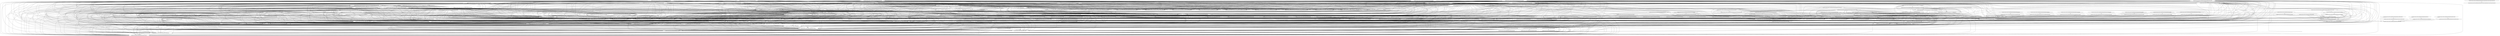 digraph G {
  "org.apache.commons.math3.util$FastMath$ExpFracTable#<clinit>()" -> "org.apache.commons.math3.util$FastMathLiteralArrays#<clinit>()";
  "org.apache.commons.math3.util$FastMath$ExpFracTable#<clinit>()" -> "org.apache.commons.math3.util$FastMathLiteralArrays#loadExpFracB()";
  "org.apache.commons.math3.util$FastMath$ExpFracTable#<clinit>()" -> "org.apache.commons.math3.util$FastMathLiteralArrays#loadExpFracA()";
  "org.apache.commons.math3.util$FastMathLiteralArrays#loadExpFracB()" -> "org.apache.commons.math3.util$FastMathLiteralArrays#<clinit>()";
  "org.apache.commons.math3.util$FastMathLiteralArrays#loadExpFracA()" -> "org.apache.commons.math3.util$FastMathLiteralArrays#<clinit>()";
  "org.apache.commons.math3.random$RandomDataImpl#nextSample(java.util.Collection,int)" -> "org.apache.commons.math3.random$RandomDataGenerator#nextPermutation(int,int)";
  "org.apache.commons.math3.random$RandomDataImpl#nextSample(java.util.Collection,int)" -> "org.apache.commons.math3.random$Well19937c#next(int)";
  "org.apache.commons.math3.random$RandomDataImpl#nextSample(java.util.Collection,int)" -> "org.apache.commons.math3.random$RandomDataGenerator#shuffle(int[],int)";
  "org.apache.commons.math3.random$RandomDataImpl#nextSample(java.util.Collection,int)" -> "org.apache.commons.math3.random$RandomDataGenerator#getRan()";
  "org.apache.commons.math3.random$RandomDataImpl#nextSample(java.util.Collection,int)" -> "org.apache.commons.math3.random$RandomDataGenerator#getNatural(int)";
  "org.apache.commons.math3.random$RandomDataImpl#nextSample(java.util.Collection,int)" -> "org.apache.commons.math3.random$RandomDataGenerator#nextInt(int,int)";
  "org.apache.commons.math3.random$RandomDataImpl#nextSample(java.util.Collection,int)" -> "org.apache.commons.math3.random$RandomDataGenerator#initRan()";
  "org.apache.commons.math3.random$RandomDataImpl#nextSample(java.util.Collection,int)" -> "org.apache.commons.math3.random$RandomDataGenerator#nextSample(java.util.Collection,int)";
  "org.apache.commons.math3.random$RandomDataImpl#nextSample(java.util.Collection,int)" -> "org.apache.commons.math3.random$BitsStreamGenerator#nextDouble()";
  "org.apache.commons.math3.random$RandomDataImpl#nextSample(java.util.Collection,int)" -> "org.apache.commons.math3.util$FastMath#floor(double)";
  "org.apache.commons.math3.random$RandomDataImpl#nextSample(java.util.Collection,int)" -> "org.apache.commons.math3.util$FastMath#<clinit>()";
  "org.apache.commons.math3.random$RandomDataGenerator#nextPermutation(int,int)" -> "org.apache.commons.math3.random$Well19937c#next(int)";
  "org.apache.commons.math3.random$RandomDataGenerator#nextPermutation(int,int)" -> "org.apache.commons.math3.random$RandomDataGenerator#shuffle(int[],int)";
  "org.apache.commons.math3.random$RandomDataGenerator#nextPermutation(int,int)" -> "org.apache.commons.math3.random$RandomDataGenerator#getRan()";
  "org.apache.commons.math3.random$RandomDataGenerator#nextPermutation(int,int)" -> "org.apache.commons.math3.random$RandomDataGenerator#getNatural(int)";
  "org.apache.commons.math3.random$RandomDataGenerator#nextPermutation(int,int)" -> "org.apache.commons.math3.random$RandomDataGenerator#nextInt(int,int)";
  "org.apache.commons.math3.random$RandomDataGenerator#nextPermutation(int,int)" -> "org.apache.commons.math3.random$RandomDataGenerator#initRan()";
  "org.apache.commons.math3.random$RandomDataGenerator#nextPermutation(int,int)" -> "org.apache.commons.math3.random$BitsStreamGenerator#nextDouble()";
  "org.apache.commons.math3.random$RandomDataGenerator#nextPermutation(int,int)" -> "org.apache.commons.math3.util$FastMath#floor(double)";
  "org.apache.commons.math3.random$RandomDataGenerator#nextPermutation(int,int)" -> "org.apache.commons.math3.util$FastMath#<clinit>()";
  "org.apache.commons.math3.random$RandomDataGenerator#shuffle(int[],int)" -> "org.apache.commons.math3.random$Well19937c#next(int)";
  "org.apache.commons.math3.random$RandomDataGenerator#shuffle(int[],int)" -> "org.apache.commons.math3.random$RandomDataGenerator#getRan()";
  "org.apache.commons.math3.random$RandomDataGenerator#shuffle(int[],int)" -> "org.apache.commons.math3.random$RandomDataGenerator#nextInt(int,int)";
  "org.apache.commons.math3.random$RandomDataGenerator#shuffle(int[],int)" -> "org.apache.commons.math3.random$RandomDataGenerator#initRan()";
  "org.apache.commons.math3.random$RandomDataGenerator#shuffle(int[],int)" -> "org.apache.commons.math3.random$BitsStreamGenerator#nextDouble()";
  "org.apache.commons.math3.random$RandomDataGenerator#shuffle(int[],int)" -> "org.apache.commons.math3.util$FastMath#floor(double)";
  "org.apache.commons.math3.random$RandomDataGenerator#shuffle(int[],int)" -> "org.apache.commons.math3.util$FastMath#<clinit>()";
  "org.apache.commons.math3.random$RandomDataGenerator#getRan()" -> "org.apache.commons.math3.random$RandomDataGenerator#initRan()";
  "org.apache.commons.math3.random$RandomDataGenerator#nextInt(int,int)" -> "org.apache.commons.math3.random$Well19937c#next(int)";
  "org.apache.commons.math3.random$RandomDataGenerator#nextInt(int,int)" -> "org.apache.commons.math3.random$RandomDataGenerator#getRan()";
  "org.apache.commons.math3.random$RandomDataGenerator#nextInt(int,int)" -> "org.apache.commons.math3.random$RandomDataGenerator#initRan()";
  "org.apache.commons.math3.random$RandomDataGenerator#nextInt(int,int)" -> "org.apache.commons.math3.random$BitsStreamGenerator#nextDouble()";
  "org.apache.commons.math3.random$RandomDataGenerator#nextInt(int,int)" -> "org.apache.commons.math3.util$FastMath#floor(double)";
  "org.apache.commons.math3.random$RandomDataGenerator#nextInt(int,int)" -> "org.apache.commons.math3.util$FastMath#<clinit>()";
  "org.apache.commons.math3.random$RandomDataGenerator#nextSample(java.util.Collection,int)" -> "org.apache.commons.math3.random$RandomDataGenerator#nextPermutation(int,int)";
  "org.apache.commons.math3.random$RandomDataGenerator#nextSample(java.util.Collection,int)" -> "org.apache.commons.math3.random$Well19937c#next(int)";
  "org.apache.commons.math3.random$RandomDataGenerator#nextSample(java.util.Collection,int)" -> "org.apache.commons.math3.random$RandomDataGenerator#shuffle(int[],int)";
  "org.apache.commons.math3.random$RandomDataGenerator#nextSample(java.util.Collection,int)" -> "org.apache.commons.math3.random$RandomDataGenerator#getRan()";
  "org.apache.commons.math3.random$RandomDataGenerator#nextSample(java.util.Collection,int)" -> "org.apache.commons.math3.random$RandomDataGenerator#getNatural(int)";
  "org.apache.commons.math3.random$RandomDataGenerator#nextSample(java.util.Collection,int)" -> "org.apache.commons.math3.random$RandomDataGenerator#nextInt(int,int)";
  "org.apache.commons.math3.random$RandomDataGenerator#nextSample(java.util.Collection,int)" -> "org.apache.commons.math3.random$RandomDataGenerator#initRan()";
  "org.apache.commons.math3.random$RandomDataGenerator#nextSample(java.util.Collection,int)" -> "org.apache.commons.math3.random$BitsStreamGenerator#nextDouble()";
  "org.apache.commons.math3.random$RandomDataGenerator#nextSample(java.util.Collection,int)" -> "org.apache.commons.math3.util$FastMath#floor(double)";
  "org.apache.commons.math3.random$RandomDataGenerator#nextSample(java.util.Collection,int)" -> "org.apache.commons.math3.util$FastMath#<clinit>()";
  "org.apache.commons.math3.random$BitsStreamGenerator#nextDouble()" -> "org.apache.commons.math3.random$Well19937c#next(int)";
  "org.apache.commons.math3.distribution$FDistribution#getNumericalVariance()" -> "org.apache.commons.math3.distribution$FDistribution#getDenominatorDegreesOfFreedom()";
  "org.apache.commons.math3.distribution$FDistribution#getNumericalVariance()" -> "org.apache.commons.math3.distribution$FDistribution#calculateNumericalVariance()";
  "org.apache.commons.math3.distribution$FDistribution#getNumericalVariance()" -> "org.apache.commons.math3.distribution$FDistribution#getNumeratorDegreesOfFreedom()";
  "org.apache.commons.math3.distribution$FDistribution#calculateNumericalVariance()" -> "org.apache.commons.math3.distribution$FDistribution#getDenominatorDegreesOfFreedom()";
  "org.apache.commons.math3.distribution$FDistribution#calculateNumericalVariance()" -> "org.apache.commons.math3.distribution$FDistribution#getNumeratorDegreesOfFreedom()";
  "org.apache.commons.math3.random$BitsStreamGenerator#nextGaussian()" -> "org.apache.commons.math3.util$FastMathLiteralArrays#<clinit>()";
  "org.apache.commons.math3.random$BitsStreamGenerator#nextGaussian()" -> "org.apache.commons.math3.util$FastMath#polyCosine(double)";
  "org.apache.commons.math3.random$BitsStreamGenerator#nextGaussian()" -> "org.apache.commons.math3.util$FastMath#sin(double)";
  "org.apache.commons.math3.random$BitsStreamGenerator#nextGaussian()" -> "org.apache.commons.math3.random$Well19937c#next(int)";
  "org.apache.commons.math3.random$BitsStreamGenerator#nextGaussian()" -> "org.apache.commons.math3.util$FastMath$CodyWaite#getRemB()";
  "org.apache.commons.math3.random$BitsStreamGenerator#nextGaussian()" -> "org.apache.commons.math3.util$FastMath#cos(double)";
  "org.apache.commons.math3.random$BitsStreamGenerator#nextGaussian()" -> "org.apache.commons.math3.util$FastMath#log(double)";
  "org.apache.commons.math3.random$BitsStreamGenerator#nextGaussian()" -> "org.apache.commons.math3.util$FastMath#log(double,double[])";
  "org.apache.commons.math3.random$BitsStreamGenerator#nextGaussian()" -> "org.apache.commons.math3.util$FastMath#reducePayneHanek(double,double[])";
  "org.apache.commons.math3.random$BitsStreamGenerator#nextGaussian()" -> "org.apache.commons.math3.util$FastMath#polySine(double)";
  "org.apache.commons.math3.random$BitsStreamGenerator#nextGaussian()" -> "org.apache.commons.math3.util$FastMathLiteralArrays#loadLnMant()";
  "org.apache.commons.math3.random$BitsStreamGenerator#nextGaussian()" -> "org.apache.commons.math3.util$FastMath$CodyWaite#getRemA()";
  "org.apache.commons.math3.random$BitsStreamGenerator#nextGaussian()" -> "org.apache.commons.math3.util$FastMath$CodyWaite#getK()";
  "org.apache.commons.math3.random$BitsStreamGenerator#nextGaussian()" -> "org.apache.commons.math3.util$FastMath#cosQ(double,double)";
  "org.apache.commons.math3.random$BitsStreamGenerator#nextGaussian()" -> "org.apache.commons.math3.random$BitsStreamGenerator#nextDouble()";
  "org.apache.commons.math3.random$BitsStreamGenerator#nextGaussian()" -> "org.apache.commons.math3.util$FastMath#sinQ(double,double)";
  "org.apache.commons.math3.random$BitsStreamGenerator#nextGaussian()" -> "org.apache.commons.math3.util$FastMath#sqrt(double)";
  "org.apache.commons.math3.random$BitsStreamGenerator#nextGaussian()" -> "org.apache.commons.math3.util$FastMath#<clinit>()";
  "org.apache.commons.math3.random$BitsStreamGenerator#nextGaussian()" -> "org.apache.commons.math3.util$FastMath$lnMant#<clinit>()";
  "org.apache.commons.math3.util$FastMath#sin(double)" -> "org.apache.commons.math3.util$FastMath#polyCosine(double)";
  "org.apache.commons.math3.util$FastMath#sin(double)" -> "org.apache.commons.math3.util$FastMath$CodyWaite#getRemB()";
  "org.apache.commons.math3.util$FastMath#sin(double)" -> "org.apache.commons.math3.util$FastMath#reducePayneHanek(double,double[])";
  "org.apache.commons.math3.util$FastMath#sin(double)" -> "org.apache.commons.math3.util$FastMath#polySine(double)";
  "org.apache.commons.math3.util$FastMath#sin(double)" -> "org.apache.commons.math3.util$FastMath$CodyWaite#getRemA()";
  "org.apache.commons.math3.util$FastMath#sin(double)" -> "org.apache.commons.math3.util$FastMath$CodyWaite#getK()";
  "org.apache.commons.math3.util$FastMath#sin(double)" -> "org.apache.commons.math3.util$FastMath#cosQ(double,double)";
  "org.apache.commons.math3.util$FastMath#sin(double)" -> "org.apache.commons.math3.util$FastMath#sinQ(double,double)";
  "org.apache.commons.math3.util$FastMath#sin(double)" -> "org.apache.commons.math3.util$FastMath#<clinit>()";
  "org.apache.commons.math3.util$FastMath#cos(double)" -> "org.apache.commons.math3.util$FastMath#polyCosine(double)";
  "org.apache.commons.math3.util$FastMath#cos(double)" -> "org.apache.commons.math3.util$FastMath$CodyWaite#getRemB()";
  "org.apache.commons.math3.util$FastMath#cos(double)" -> "org.apache.commons.math3.util$FastMath#reducePayneHanek(double,double[])";
  "org.apache.commons.math3.util$FastMath#cos(double)" -> "org.apache.commons.math3.util$FastMath#polySine(double)";
  "org.apache.commons.math3.util$FastMath#cos(double)" -> "org.apache.commons.math3.util$FastMath$CodyWaite#getRemA()";
  "org.apache.commons.math3.util$FastMath#cos(double)" -> "org.apache.commons.math3.util$FastMath$CodyWaite#getK()";
  "org.apache.commons.math3.util$FastMath#cos(double)" -> "org.apache.commons.math3.util$FastMath#cosQ(double,double)";
  "org.apache.commons.math3.util$FastMath#cos(double)" -> "org.apache.commons.math3.util$FastMath#sinQ(double,double)";
  "org.apache.commons.math3.util$FastMath#cos(double)" -> "org.apache.commons.math3.util$FastMath#<clinit>()";
  "org.apache.commons.math3.util$FastMath#log(double)" -> "org.apache.commons.math3.util$FastMathLiteralArrays#<clinit>()";
  "org.apache.commons.math3.util$FastMath#log(double)" -> "org.apache.commons.math3.util$FastMath#log(double,double[])";
  "org.apache.commons.math3.util$FastMath#log(double)" -> "org.apache.commons.math3.util$FastMathLiteralArrays#loadLnMant()";
  "org.apache.commons.math3.util$FastMath#log(double)" -> "org.apache.commons.math3.util$FastMath#<clinit>()";
  "org.apache.commons.math3.util$FastMath#log(double)" -> "org.apache.commons.math3.util$FastMath$lnMant#<clinit>()";
  "org.apache.commons.math3.util$FastMath#log(double,double[])" -> "org.apache.commons.math3.util$FastMathLiteralArrays#<clinit>()";
  "org.apache.commons.math3.util$FastMath#log(double,double[])" -> "org.apache.commons.math3.util$FastMathLiteralArrays#loadLnMant()";
  "org.apache.commons.math3.util$FastMath#log(double,double[])" -> "org.apache.commons.math3.util$FastMath#<clinit>()";
  "org.apache.commons.math3.util$FastMath#log(double,double[])" -> "org.apache.commons.math3.util$FastMath$lnMant#<clinit>()";
  "org.apache.commons.math3.util$FastMath#reducePayneHanek(double,double[])" -> "org.apache.commons.math3.util$FastMath#<clinit>()";
  "org.apache.commons.math3.util$FastMathLiteralArrays#loadLnMant()" -> "org.apache.commons.math3.util$FastMathLiteralArrays#<clinit>()";
  "org.apache.commons.math3.util$FastMath#cosQ(double,double)" -> "org.apache.commons.math3.util$FastMath#polyCosine(double)";
  "org.apache.commons.math3.util$FastMath#cosQ(double,double)" -> "org.apache.commons.math3.util$FastMath#polySine(double)";
  "org.apache.commons.math3.util$FastMath#cosQ(double,double)" -> "org.apache.commons.math3.util$FastMath#sinQ(double,double)";
  "org.apache.commons.math3.util$FastMath#cosQ(double,double)" -> "org.apache.commons.math3.util$FastMath#<clinit>()";
  "org.apache.commons.math3.util$FastMath#sinQ(double,double)" -> "org.apache.commons.math3.util$FastMath#polyCosine(double)";
  "org.apache.commons.math3.util$FastMath#sinQ(double,double)" -> "org.apache.commons.math3.util$FastMath#polySine(double)";
  "org.apache.commons.math3.util$FastMath#sinQ(double,double)" -> "org.apache.commons.math3.util$FastMath#<clinit>()";
  "org.apache.commons.math3.util$FastMath$lnMant#<clinit>()" -> "org.apache.commons.math3.util$FastMathLiteralArrays#<clinit>()";
  "org.apache.commons.math3.util$FastMath$lnMant#<clinit>()" -> "org.apache.commons.math3.util$FastMathLiteralArrays#loadLnMant()";
  "org.apache.commons.math3.util$FastMath#tanh(double)" -> "org.apache.commons.math3.util$FastMath$ExpFracTable#<clinit>()";
  "org.apache.commons.math3.util$FastMath#tanh(double)" -> "org.apache.commons.math3.util$FastMathLiteralArrays#<clinit>()";
  "org.apache.commons.math3.util$FastMath#tanh(double)" -> "org.apache.commons.math3.util$FastMath#exp(double,double,double[])";
  "org.apache.commons.math3.util$FastMath#tanh(double)" -> "org.apache.commons.math3.util$FastMathLiteralArrays#loadExpFracB()";
  "org.apache.commons.math3.util$FastMath#tanh(double)" -> "org.apache.commons.math3.util$FastMathLiteralArrays#loadExpIntA()";
  "org.apache.commons.math3.util$FastMath#tanh(double)" -> "org.apache.commons.math3.util$FastMath#expm1(double,double[])";
  "org.apache.commons.math3.util$FastMath#tanh(double)" -> "org.apache.commons.math3.util$FastMathLiteralArrays#loadExpFracA()";
  "org.apache.commons.math3.util$FastMath#tanh(double)" -> "org.apache.commons.math3.util$FastMath#<clinit>()";
  "org.apache.commons.math3.util$FastMath#tanh(double)" -> "org.apache.commons.math3.util$FastMath$ExpIntTable#<clinit>()";
  "org.apache.commons.math3.util$FastMath#tanh(double)" -> "org.apache.commons.math3.util$FastMathLiteralArrays#loadExpIntB()";
  "org.apache.commons.math3.util$FastMath#exp(double,double,double[])" -> "org.apache.commons.math3.util$FastMath$ExpFracTable#<clinit>()";
  "org.apache.commons.math3.util$FastMath#exp(double,double,double[])" -> "org.apache.commons.math3.util$FastMathLiteralArrays#<clinit>()";
  "org.apache.commons.math3.util$FastMath#exp(double,double,double[])" -> "org.apache.commons.math3.util$FastMathLiteralArrays#loadExpFracB()";
  "org.apache.commons.math3.util$FastMath#exp(double,double,double[])" -> "org.apache.commons.math3.util$FastMathLiteralArrays#loadExpIntA()";
  "org.apache.commons.math3.util$FastMath#exp(double,double,double[])" -> "org.apache.commons.math3.util$FastMathLiteralArrays#loadExpFracA()";
  "org.apache.commons.math3.util$FastMath#exp(double,double,double[])" -> "org.apache.commons.math3.util$FastMath#<clinit>()";
  "org.apache.commons.math3.util$FastMath#exp(double,double,double[])" -> "org.apache.commons.math3.util$FastMath$ExpIntTable#<clinit>()";
  "org.apache.commons.math3.util$FastMath#exp(double,double,double[])" -> "org.apache.commons.math3.util$FastMathLiteralArrays#loadExpIntB()";
  "org.apache.commons.math3.util$FastMathLiteralArrays#loadExpIntA()" -> "org.apache.commons.math3.util$FastMathLiteralArrays#<clinit>()";
  "org.apache.commons.math3.util$FastMath#expm1(double,double[])" -> "org.apache.commons.math3.util$FastMath$ExpFracTable#<clinit>()";
  "org.apache.commons.math3.util$FastMath#expm1(double,double[])" -> "org.apache.commons.math3.util$FastMathLiteralArrays#<clinit>()";
  "org.apache.commons.math3.util$FastMath#expm1(double,double[])" -> "org.apache.commons.math3.util$FastMath#exp(double,double,double[])";
  "org.apache.commons.math3.util$FastMath#expm1(double,double[])" -> "org.apache.commons.math3.util$FastMathLiteralArrays#loadExpFracB()";
  "org.apache.commons.math3.util$FastMath#expm1(double,double[])" -> "org.apache.commons.math3.util$FastMathLiteralArrays#loadExpIntA()";
  "org.apache.commons.math3.util$FastMath#expm1(double,double[])" -> "org.apache.commons.math3.util$FastMathLiteralArrays#loadExpFracA()";
  "org.apache.commons.math3.util$FastMath#expm1(double,double[])" -> "org.apache.commons.math3.util$FastMath#<clinit>()";
  "org.apache.commons.math3.util$FastMath#expm1(double,double[])" -> "org.apache.commons.math3.util$FastMath$ExpIntTable#<clinit>()";
  "org.apache.commons.math3.util$FastMath#expm1(double,double[])" -> "org.apache.commons.math3.util$FastMathLiteralArrays#loadExpIntB()";
  "org.apache.commons.math3.util$FastMath$ExpIntTable#<clinit>()" -> "org.apache.commons.math3.util$FastMathLiteralArrays#<clinit>()";
  "org.apache.commons.math3.util$FastMath$ExpIntTable#<clinit>()" -> "org.apache.commons.math3.util$FastMathLiteralArrays#loadExpIntA()";
  "org.apache.commons.math3.util$FastMath$ExpIntTable#<clinit>()" -> "org.apache.commons.math3.util$FastMathLiteralArrays#loadExpIntB()";
  "org.apache.commons.math3.util$FastMathLiteralArrays#loadExpIntB()" -> "org.apache.commons.math3.util$FastMathLiteralArrays#<clinit>()";
  "org.apache.commons.math3.special$Gamma#lanczos(double)" -> "org.apache.commons.math3.util$FastMathLiteralArrays#<clinit>()";
  "org.apache.commons.math3.special$Gamma#lanczos(double)" -> "org.apache.commons.math3.util$FastMath#log(double)";
  "org.apache.commons.math3.special$Gamma#lanczos(double)" -> "org.apache.commons.math3.util$FastMath#log(double,double[])";
  "org.apache.commons.math3.special$Gamma#lanczos(double)" -> "org.apache.commons.math3.special$Gamma#<clinit>()";
  "org.apache.commons.math3.special$Gamma#lanczos(double)" -> "org.apache.commons.math3.util$FastMathLiteralArrays#loadLnMant()";
  "org.apache.commons.math3.special$Gamma#lanczos(double)" -> "org.apache.commons.math3.util$FastMath#<clinit>()";
  "org.apache.commons.math3.special$Gamma#lanczos(double)" -> "org.apache.commons.math3.util$FastMath$lnMant#<clinit>()";
  "org.apache.commons.math3.special$Gamma#<clinit>()" -> "org.apache.commons.math3.util$FastMathLiteralArrays#<clinit>()";
  "org.apache.commons.math3.special$Gamma#<clinit>()" -> "org.apache.commons.math3.util$FastMath#log(double)";
  "org.apache.commons.math3.special$Gamma#<clinit>()" -> "org.apache.commons.math3.util$FastMath#log(double,double[])";
  "org.apache.commons.math3.special$Gamma#<clinit>()" -> "org.apache.commons.math3.util$FastMathLiteralArrays#loadLnMant()";
  "org.apache.commons.math3.special$Gamma#<clinit>()" -> "org.apache.commons.math3.util$FastMath#<clinit>()";
  "org.apache.commons.math3.special$Gamma#<clinit>()" -> "org.apache.commons.math3.util$FastMath$lnMant#<clinit>()";
  "org.apache.commons.math3.random$RandomDataImpl#nextWeibull(double,double)" -> "org.apache.commons.math3.util$FastMath$ExpFracTable#<clinit>()";
  "org.apache.commons.math3.random$RandomDataImpl#nextWeibull(double,double)" -> "org.apache.commons.math3.util$FastMathLiteralArrays#<clinit>()";
  "org.apache.commons.math3.random$RandomDataImpl#nextWeibull(double,double)" -> "org.apache.commons.math3.distribution$FDistribution#getNumericalVariance()";
  "org.apache.commons.math3.random$RandomDataImpl#nextWeibull(double,double)" -> "org.apache.commons.math3.special$Gamma#lanczos(double)";
  "org.apache.commons.math3.random$RandomDataImpl#nextWeibull(double,double)" -> "org.apache.commons.math3.util$FastMath#log1p(double)";
  "org.apache.commons.math3.random$RandomDataImpl#nextWeibull(double,double)" -> "org.apache.commons.math3.util$FastMath#exp(double,double,double[])";
  "org.apache.commons.math3.random$RandomDataImpl#nextWeibull(double,double)" -> "org.apache.commons.math3.special$Gamma#logGamma(double)";
  "org.apache.commons.math3.random$RandomDataImpl#nextWeibull(double,double)" -> "org.apache.commons.math3.util$FastMathLiteralArrays#loadExpFracB()";
  "org.apache.commons.math3.random$RandomDataImpl#nextWeibull(double,double)" -> "org.apache.commons.math3.util$FastMathLiteralArrays#loadExpIntA()";
  "org.apache.commons.math3.random$RandomDataImpl#nextWeibull(double,double)" -> "org.apache.commons.math3.random$Well19937c#next(int)";
  "org.apache.commons.math3.random$RandomDataImpl#nextWeibull(double,double)" -> "org.apache.commons.math3.special$Gamma#logGamma1p(double)";
  "org.apache.commons.math3.random$RandomDataImpl#nextWeibull(double,double)" -> "org.apache.commons.math3.distribution$UniformRealDistribution#getNumericalMean()";
  "org.apache.commons.math3.random$RandomDataImpl#nextWeibull(double,double)" -> "org.apache.commons.math3.util$ContinuedFraction#evaluate(double,double,int)";
  "org.apache.commons.math3.random$RandomDataImpl#nextWeibull(double,double)" -> "org.apache.commons.math3.distribution$FDistribution#getSupportLowerBound()";
  "org.apache.commons.math3.random$RandomDataImpl#nextWeibull(double,double)" -> "org.apache.commons.math3.special$Gamma$1#getB(int,double)";
  "org.apache.commons.math3.random$RandomDataImpl#nextWeibull(double,double)" -> "org.apache.commons.math3.util$FastMath#abs(double)";
  "org.apache.commons.math3.random$RandomDataImpl#nextWeibull(double,double)" -> "org.apache.commons.math3.util$FastMath#log(double)";
  "org.apache.commons.math3.random$RandomDataImpl#nextWeibull(double,double)" -> "org.apache.commons.math3.util$FastMath#log(double,double[])";
  "org.apache.commons.math3.random$RandomDataImpl#nextWeibull(double,double)" -> "org.apache.commons.math3.util$FastMath#exp(double)";
  "org.apache.commons.math3.random$RandomDataImpl#nextWeibull(double,double)" -> "org.apache.commons.math3.distribution$FDistribution#getDenominatorDegreesOfFreedom()";
  "org.apache.commons.math3.random$RandomDataImpl#nextWeibull(double,double)" -> "org.apache.commons.math3.distribution$FDistribution#calculateNumericalVariance()";
  "org.apache.commons.math3.random$RandomDataImpl#nextWeibull(double,double)" -> "org.apache.commons.math3.distribution$FDistribution#cumulativeProbability(double)";
  "org.apache.commons.math3.random$RandomDataImpl#nextWeibull(double,double)" -> "org.apache.commons.math3.distribution$UniformRealDistribution#getNumericalVariance()";
  "org.apache.commons.math3.random$RandomDataImpl#nextWeibull(double,double)" -> "org.apache.commons.math3.distribution$UniformRealDistribution#cumulativeProbability(double)";
  "org.apache.commons.math3.random$RandomDataImpl#nextWeibull(double,double)" -> "org.apache.commons.math3.special$Gamma#<clinit>()";
  "org.apache.commons.math3.random$RandomDataImpl#nextWeibull(double,double)" -> "org.apache.commons.math3.distribution$FDistribution#isSupportConnected()";
  "org.apache.commons.math3.random$RandomDataImpl#nextWeibull(double,double)" -> "org.apache.commons.math3.random$RandomDataGenerator#getRan()";
  "org.apache.commons.math3.random$RandomDataImpl#nextWeibull(double,double)" -> "org.apache.commons.math3.distribution$UniformRealDistribution#getSupportUpperBound()";
  "org.apache.commons.math3.random$RandomDataImpl#nextWeibull(double,double)" -> "org.apache.commons.math3.util$FastMathLiteralArrays#loadExpFracA()";
  "org.apache.commons.math3.random$RandomDataImpl#nextWeibull(double,double)" -> "org.apache.commons.math3.distribution$AbstractRealDistribution#inverseCumulativeProbability(double)";
  "org.apache.commons.math3.random$RandomDataImpl#nextWeibull(double,double)" -> "org.apache.commons.math3.special$Beta#logBeta(double,double,double,int)";
  "org.apache.commons.math3.random$RandomDataImpl#nextWeibull(double,double)" -> "org.apache.commons.math3.util$FastMathLiteralArrays#loadLnMant()";
  "org.apache.commons.math3.random$RandomDataImpl#nextWeibull(double,double)" -> "org.apache.commons.math3.distribution$FDistribution#getNumericalMean()";
  "org.apache.commons.math3.random$RandomDataImpl#nextWeibull(double,double)" -> "org.apache.commons.math3.random$RandomDataGenerator#initRan()";
  "org.apache.commons.math3.random$RandomDataImpl#nextWeibull(double,double)" -> "org.apache.commons.math3.distribution$FDistribution#getSolverAbsoluteAccuracy()";
  "org.apache.commons.math3.random$RandomDataImpl#nextWeibull(double,double)" -> "org.apache.commons.math3.special$Beta$1#getB(int,double)";
  "org.apache.commons.math3.random$RandomDataImpl#nextWeibull(double,double)" -> "org.apache.commons.math3.distribution$UniformRealDistribution#getSupportLowerBound()";
  "org.apache.commons.math3.random$RandomDataImpl#nextWeibull(double,double)" -> "org.apache.commons.math3.special$Beta#regularizedBeta(double,double,double)";
  "org.apache.commons.math3.random$RandomDataImpl#nextWeibull(double,double)" -> "org.apache.commons.math3.special$Gamma#invGamma1pm1(double)";
  "org.apache.commons.math3.random$RandomDataImpl#nextWeibull(double,double)" -> "org.apache.commons.math3.special$Gamma$1#getA(int,double)";
  "org.apache.commons.math3.random$RandomDataImpl#nextWeibull(double,double)" -> "org.apache.commons.math3.distribution$AbstractRealDistribution#getSolverAbsoluteAccuracy()";
  "org.apache.commons.math3.random$RandomDataImpl#nextWeibull(double,double)" -> "org.apache.commons.math3.random$RandomDataGenerator#nextWeibull(double,double)";
  "org.apache.commons.math3.random$RandomDataImpl#nextWeibull(double,double)" -> "org.apache.commons.math3.distribution$UniformRealDistribution#getSolverAbsoluteAccuracy()";
  "org.apache.commons.math3.random$RandomDataImpl#nextWeibull(double,double)" -> "org.apache.commons.math3.special$Beta#regularizedBeta(double,double,double,double,int)";
  "org.apache.commons.math3.random$RandomDataImpl#nextWeibull(double,double)" -> "org.apache.commons.math3.random$BitsStreamGenerator#nextDouble()";
  "org.apache.commons.math3.random$RandomDataImpl#nextWeibull(double,double)" -> "org.apache.commons.math3.distribution$FDistribution#getNumeratorDegreesOfFreedom()";
  "org.apache.commons.math3.random$RandomDataImpl#nextWeibull(double,double)" -> "org.apache.commons.math3.distribution$UniformRealDistribution#isSupportConnected()";
  "org.apache.commons.math3.random$RandomDataImpl#nextWeibull(double,double)" -> "org.apache.commons.math3.util$FastMath#floor(double)";
  "org.apache.commons.math3.random$RandomDataImpl#nextWeibull(double,double)" -> "org.apache.commons.math3.distribution$AbstractRealDistribution#sample()";
  "org.apache.commons.math3.random$RandomDataImpl#nextWeibull(double,double)" -> "org.apache.commons.math3.special$Beta$1#getA(int,double)";
  "org.apache.commons.math3.random$RandomDataImpl#nextWeibull(double,double)" -> "org.apache.commons.math3.util$FastMath#sqrt(double)";
  "org.apache.commons.math3.random$RandomDataImpl#nextWeibull(double,double)" -> "org.apache.commons.math3.distribution$FDistribution#getSupportUpperBound()";
  "org.apache.commons.math3.random$RandomDataImpl#nextWeibull(double,double)" -> "org.apache.commons.math3.util$FastMath#<clinit>()";
  "org.apache.commons.math3.random$RandomDataImpl#nextWeibull(double,double)" -> "org.apache.commons.math3.util$FastMath$lnMant#<clinit>()";
  "org.apache.commons.math3.random$RandomDataImpl#nextWeibull(double,double)" -> "org.apache.commons.math3.util$FastMath$ExpIntTable#<clinit>()";
  "org.apache.commons.math3.random$RandomDataImpl#nextWeibull(double,double)" -> "org.apache.commons.math3.util$FastMathLiteralArrays#loadExpIntB()";
  "org.apache.commons.math3.util$FastMath#log1p(double)" -> "org.apache.commons.math3.util$FastMathLiteralArrays#<clinit>()";
  "org.apache.commons.math3.util$FastMath#log1p(double)" -> "org.apache.commons.math3.util$FastMath#log(double,double[])";
  "org.apache.commons.math3.util$FastMath#log1p(double)" -> "org.apache.commons.math3.util$FastMathLiteralArrays#loadLnMant()";
  "org.apache.commons.math3.util$FastMath#log1p(double)" -> "org.apache.commons.math3.util$FastMath#<clinit>()";
  "org.apache.commons.math3.util$FastMath#log1p(double)" -> "org.apache.commons.math3.util$FastMath$lnMant#<clinit>()";
  "org.apache.commons.math3.special$Gamma#logGamma(double)" -> "org.apache.commons.math3.util$FastMathLiteralArrays#<clinit>()";
  "org.apache.commons.math3.special$Gamma#logGamma(double)" -> "org.apache.commons.math3.special$Gamma#lanczos(double)";
  "org.apache.commons.math3.special$Gamma#logGamma(double)" -> "org.apache.commons.math3.util$FastMath#log1p(double)";
  "org.apache.commons.math3.special$Gamma#logGamma(double)" -> "org.apache.commons.math3.special$Gamma#logGamma1p(double)";
  "org.apache.commons.math3.special$Gamma#logGamma(double)" -> "org.apache.commons.math3.util$FastMath#log(double)";
  "org.apache.commons.math3.special$Gamma#logGamma(double)" -> "org.apache.commons.math3.util$FastMath#log(double,double[])";
  "org.apache.commons.math3.special$Gamma#logGamma(double)" -> "org.apache.commons.math3.special$Gamma#<clinit>()";
  "org.apache.commons.math3.special$Gamma#logGamma(double)" -> "org.apache.commons.math3.util$FastMathLiteralArrays#loadLnMant()";
  "org.apache.commons.math3.special$Gamma#logGamma(double)" -> "org.apache.commons.math3.special$Gamma#invGamma1pm1(double)";
  "org.apache.commons.math3.special$Gamma#logGamma(double)" -> "org.apache.commons.math3.util$FastMath#floor(double)";
  "org.apache.commons.math3.special$Gamma#logGamma(double)" -> "org.apache.commons.math3.util$FastMath#<clinit>()";
  "org.apache.commons.math3.special$Gamma#logGamma(double)" -> "org.apache.commons.math3.util$FastMath$lnMant#<clinit>()";
  "org.apache.commons.math3.special$Gamma#logGamma1p(double)" -> "org.apache.commons.math3.util$FastMathLiteralArrays#<clinit>()";
  "org.apache.commons.math3.special$Gamma#logGamma1p(double)" -> "org.apache.commons.math3.util$FastMath#log1p(double)";
  "org.apache.commons.math3.special$Gamma#logGamma1p(double)" -> "org.apache.commons.math3.util$FastMath#log(double)";
  "org.apache.commons.math3.special$Gamma#logGamma1p(double)" -> "org.apache.commons.math3.util$FastMath#log(double,double[])";
  "org.apache.commons.math3.special$Gamma#logGamma1p(double)" -> "org.apache.commons.math3.special$Gamma#<clinit>()";
  "org.apache.commons.math3.special$Gamma#logGamma1p(double)" -> "org.apache.commons.math3.util$FastMathLiteralArrays#loadLnMant()";
  "org.apache.commons.math3.special$Gamma#logGamma1p(double)" -> "org.apache.commons.math3.special$Gamma#invGamma1pm1(double)";
  "org.apache.commons.math3.special$Gamma#logGamma1p(double)" -> "org.apache.commons.math3.util$FastMath#<clinit>()";
  "org.apache.commons.math3.special$Gamma#logGamma1p(double)" -> "org.apache.commons.math3.util$FastMath$lnMant#<clinit>()";
  "org.apache.commons.math3.util$ContinuedFraction#evaluate(double,double,int)" -> "org.apache.commons.math3.special$Gamma$1#getB(int,double)";
  "org.apache.commons.math3.util$ContinuedFraction#evaluate(double,double,int)" -> "org.apache.commons.math3.util$FastMath#abs(double)";
  "org.apache.commons.math3.util$ContinuedFraction#evaluate(double,double,int)" -> "org.apache.commons.math3.special$Beta$1#getB(int,double)";
  "org.apache.commons.math3.util$ContinuedFraction#evaluate(double,double,int)" -> "org.apache.commons.math3.special$Gamma$1#getA(int,double)";
  "org.apache.commons.math3.util$ContinuedFraction#evaluate(double,double,int)" -> "org.apache.commons.math3.special$Beta$1#getA(int,double)";
  "org.apache.commons.math3.util$ContinuedFraction#evaluate(double,double,int)" -> "org.apache.commons.math3.util$FastMath#<clinit>()";
  "org.apache.commons.math3.util$FastMath#exp(double)" -> "org.apache.commons.math3.util$FastMath$ExpFracTable#<clinit>()";
  "org.apache.commons.math3.util$FastMath#exp(double)" -> "org.apache.commons.math3.util$FastMathLiteralArrays#<clinit>()";
  "org.apache.commons.math3.util$FastMath#exp(double)" -> "org.apache.commons.math3.util$FastMath#exp(double,double,double[])";
  "org.apache.commons.math3.util$FastMath#exp(double)" -> "org.apache.commons.math3.util$FastMathLiteralArrays#loadExpFracB()";
  "org.apache.commons.math3.util$FastMath#exp(double)" -> "org.apache.commons.math3.util$FastMathLiteralArrays#loadExpIntA()";
  "org.apache.commons.math3.util$FastMath#exp(double)" -> "org.apache.commons.math3.util$FastMathLiteralArrays#loadExpFracA()";
  "org.apache.commons.math3.util$FastMath#exp(double)" -> "org.apache.commons.math3.util$FastMath#<clinit>()";
  "org.apache.commons.math3.util$FastMath#exp(double)" -> "org.apache.commons.math3.util$FastMath$ExpIntTable#<clinit>()";
  "org.apache.commons.math3.util$FastMath#exp(double)" -> "org.apache.commons.math3.util$FastMathLiteralArrays#loadExpIntB()";
  "org.apache.commons.math3.distribution$FDistribution#cumulativeProbability(double)" -> "org.apache.commons.math3.util$FastMath$ExpFracTable#<clinit>()";
  "org.apache.commons.math3.distribution$FDistribution#cumulativeProbability(double)" -> "org.apache.commons.math3.util$FastMathLiteralArrays#<clinit>()";
  "org.apache.commons.math3.distribution$FDistribution#cumulativeProbability(double)" -> "org.apache.commons.math3.special$Gamma#lanczos(double)";
  "org.apache.commons.math3.distribution$FDistribution#cumulativeProbability(double)" -> "org.apache.commons.math3.util$FastMath#log1p(double)";
  "org.apache.commons.math3.distribution$FDistribution#cumulativeProbability(double)" -> "org.apache.commons.math3.util$FastMath#exp(double,double,double[])";
  "org.apache.commons.math3.distribution$FDistribution#cumulativeProbability(double)" -> "org.apache.commons.math3.special$Gamma#logGamma(double)";
  "org.apache.commons.math3.distribution$FDistribution#cumulativeProbability(double)" -> "org.apache.commons.math3.util$FastMathLiteralArrays#loadExpFracB()";
  "org.apache.commons.math3.distribution$FDistribution#cumulativeProbability(double)" -> "org.apache.commons.math3.util$FastMathLiteralArrays#loadExpIntA()";
  "org.apache.commons.math3.distribution$FDistribution#cumulativeProbability(double)" -> "org.apache.commons.math3.special$Gamma#logGamma1p(double)";
  "org.apache.commons.math3.distribution$FDistribution#cumulativeProbability(double)" -> "org.apache.commons.math3.util$ContinuedFraction#evaluate(double,double,int)";
  "org.apache.commons.math3.distribution$FDistribution#cumulativeProbability(double)" -> "org.apache.commons.math3.special$Gamma$1#getB(int,double)";
  "org.apache.commons.math3.distribution$FDistribution#cumulativeProbability(double)" -> "org.apache.commons.math3.util$FastMath#abs(double)";
  "org.apache.commons.math3.distribution$FDistribution#cumulativeProbability(double)" -> "org.apache.commons.math3.util$FastMath#log(double)";
  "org.apache.commons.math3.distribution$FDistribution#cumulativeProbability(double)" -> "org.apache.commons.math3.util$FastMath#log(double,double[])";
  "org.apache.commons.math3.distribution$FDistribution#cumulativeProbability(double)" -> "org.apache.commons.math3.util$FastMath#exp(double)";
  "org.apache.commons.math3.distribution$FDistribution#cumulativeProbability(double)" -> "org.apache.commons.math3.special$Gamma#<clinit>()";
  "org.apache.commons.math3.distribution$FDistribution#cumulativeProbability(double)" -> "org.apache.commons.math3.util$FastMathLiteralArrays#loadExpFracA()";
  "org.apache.commons.math3.distribution$FDistribution#cumulativeProbability(double)" -> "org.apache.commons.math3.special$Beta#logBeta(double,double,double,int)";
  "org.apache.commons.math3.distribution$FDistribution#cumulativeProbability(double)" -> "org.apache.commons.math3.util$FastMathLiteralArrays#loadLnMant()";
  "org.apache.commons.math3.distribution$FDistribution#cumulativeProbability(double)" -> "org.apache.commons.math3.special$Beta$1#getB(int,double)";
  "org.apache.commons.math3.distribution$FDistribution#cumulativeProbability(double)" -> "org.apache.commons.math3.special$Beta#regularizedBeta(double,double,double)";
  "org.apache.commons.math3.distribution$FDistribution#cumulativeProbability(double)" -> "org.apache.commons.math3.special$Gamma#invGamma1pm1(double)";
  "org.apache.commons.math3.distribution$FDistribution#cumulativeProbability(double)" -> "org.apache.commons.math3.special$Gamma$1#getA(int,double)";
  "org.apache.commons.math3.distribution$FDistribution#cumulativeProbability(double)" -> "org.apache.commons.math3.special$Beta#regularizedBeta(double,double,double,double,int)";
  "org.apache.commons.math3.distribution$FDistribution#cumulativeProbability(double)" -> "org.apache.commons.math3.util$FastMath#floor(double)";
  "org.apache.commons.math3.distribution$FDistribution#cumulativeProbability(double)" -> "org.apache.commons.math3.special$Beta$1#getA(int,double)";
  "org.apache.commons.math3.distribution$FDistribution#cumulativeProbability(double)" -> "org.apache.commons.math3.util$FastMath#<clinit>()";
  "org.apache.commons.math3.distribution$FDistribution#cumulativeProbability(double)" -> "org.apache.commons.math3.util$FastMath$lnMant#<clinit>()";
  "org.apache.commons.math3.distribution$FDistribution#cumulativeProbability(double)" -> "org.apache.commons.math3.util$FastMath$ExpIntTable#<clinit>()";
  "org.apache.commons.math3.distribution$FDistribution#cumulativeProbability(double)" -> "org.apache.commons.math3.util$FastMathLiteralArrays#loadExpIntB()";
  "org.apache.commons.math3.distribution$AbstractRealDistribution#inverseCumulativeProbability(double)" -> "org.apache.commons.math3.util$FastMath$ExpFracTable#<clinit>()";
  "org.apache.commons.math3.distribution$AbstractRealDistribution#inverseCumulativeProbability(double)" -> "org.apache.commons.math3.util$FastMathLiteralArrays#<clinit>()";
  "org.apache.commons.math3.distribution$AbstractRealDistribution#inverseCumulativeProbability(double)" -> "org.apache.commons.math3.distribution$FDistribution#getNumericalVariance()";
  "org.apache.commons.math3.distribution$AbstractRealDistribution#inverseCumulativeProbability(double)" -> "org.apache.commons.math3.special$Gamma#lanczos(double)";
  "org.apache.commons.math3.distribution$AbstractRealDistribution#inverseCumulativeProbability(double)" -> "org.apache.commons.math3.util$FastMath#log1p(double)";
  "org.apache.commons.math3.distribution$AbstractRealDistribution#inverseCumulativeProbability(double)" -> "org.apache.commons.math3.util$FastMath#exp(double,double,double[])";
  "org.apache.commons.math3.distribution$AbstractRealDistribution#inverseCumulativeProbability(double)" -> "org.apache.commons.math3.special$Gamma#logGamma(double)";
  "org.apache.commons.math3.distribution$AbstractRealDistribution#inverseCumulativeProbability(double)" -> "org.apache.commons.math3.util$FastMathLiteralArrays#loadExpFracB()";
  "org.apache.commons.math3.distribution$AbstractRealDistribution#inverseCumulativeProbability(double)" -> "org.apache.commons.math3.util$FastMathLiteralArrays#loadExpIntA()";
  "org.apache.commons.math3.distribution$AbstractRealDistribution#inverseCumulativeProbability(double)" -> "org.apache.commons.math3.special$Gamma#logGamma1p(double)";
  "org.apache.commons.math3.distribution$AbstractRealDistribution#inverseCumulativeProbability(double)" -> "org.apache.commons.math3.distribution$UniformRealDistribution#getNumericalMean()";
  "org.apache.commons.math3.distribution$AbstractRealDistribution#inverseCumulativeProbability(double)" -> "org.apache.commons.math3.util$ContinuedFraction#evaluate(double,double,int)";
  "org.apache.commons.math3.distribution$AbstractRealDistribution#inverseCumulativeProbability(double)" -> "org.apache.commons.math3.distribution$FDistribution#getSupportLowerBound()";
  "org.apache.commons.math3.distribution$AbstractRealDistribution#inverseCumulativeProbability(double)" -> "org.apache.commons.math3.special$Gamma$1#getB(int,double)";
  "org.apache.commons.math3.distribution$AbstractRealDistribution#inverseCumulativeProbability(double)" -> "org.apache.commons.math3.util$FastMath#abs(double)";
  "org.apache.commons.math3.distribution$AbstractRealDistribution#inverseCumulativeProbability(double)" -> "org.apache.commons.math3.util$FastMath#log(double)";
  "org.apache.commons.math3.distribution$AbstractRealDistribution#inverseCumulativeProbability(double)" -> "org.apache.commons.math3.util$FastMath#log(double,double[])";
  "org.apache.commons.math3.distribution$AbstractRealDistribution#inverseCumulativeProbability(double)" -> "org.apache.commons.math3.util$FastMath#exp(double)";
  "org.apache.commons.math3.distribution$AbstractRealDistribution#inverseCumulativeProbability(double)" -> "org.apache.commons.math3.distribution$FDistribution#getDenominatorDegreesOfFreedom()";
  "org.apache.commons.math3.distribution$AbstractRealDistribution#inverseCumulativeProbability(double)" -> "org.apache.commons.math3.distribution$FDistribution#calculateNumericalVariance()";
  "org.apache.commons.math3.distribution$AbstractRealDistribution#inverseCumulativeProbability(double)" -> "org.apache.commons.math3.distribution$FDistribution#cumulativeProbability(double)";
  "org.apache.commons.math3.distribution$AbstractRealDistribution#inverseCumulativeProbability(double)" -> "org.apache.commons.math3.distribution$UniformRealDistribution#getNumericalVariance()";
  "org.apache.commons.math3.distribution$AbstractRealDistribution#inverseCumulativeProbability(double)" -> "org.apache.commons.math3.distribution$UniformRealDistribution#cumulativeProbability(double)";
  "org.apache.commons.math3.distribution$AbstractRealDistribution#inverseCumulativeProbability(double)" -> "org.apache.commons.math3.special$Gamma#<clinit>()";
  "org.apache.commons.math3.distribution$AbstractRealDistribution#inverseCumulativeProbability(double)" -> "org.apache.commons.math3.distribution$FDistribution#isSupportConnected()";
  "org.apache.commons.math3.distribution$AbstractRealDistribution#inverseCumulativeProbability(double)" -> "org.apache.commons.math3.distribution$UniformRealDistribution#getSupportUpperBound()";
  "org.apache.commons.math3.distribution$AbstractRealDistribution#inverseCumulativeProbability(double)" -> "org.apache.commons.math3.util$FastMathLiteralArrays#loadExpFracA()";
  "org.apache.commons.math3.distribution$AbstractRealDistribution#inverseCumulativeProbability(double)" -> "org.apache.commons.math3.special$Beta#logBeta(double,double,double,int)";
  "org.apache.commons.math3.distribution$AbstractRealDistribution#inverseCumulativeProbability(double)" -> "org.apache.commons.math3.util$FastMathLiteralArrays#loadLnMant()";
  "org.apache.commons.math3.distribution$AbstractRealDistribution#inverseCumulativeProbability(double)" -> "org.apache.commons.math3.distribution$FDistribution#getNumericalMean()";
  "org.apache.commons.math3.distribution$AbstractRealDistribution#inverseCumulativeProbability(double)" -> "org.apache.commons.math3.distribution$FDistribution#getSolverAbsoluteAccuracy()";
  "org.apache.commons.math3.distribution$AbstractRealDistribution#inverseCumulativeProbability(double)" -> "org.apache.commons.math3.special$Beta$1#getB(int,double)";
  "org.apache.commons.math3.distribution$AbstractRealDistribution#inverseCumulativeProbability(double)" -> "org.apache.commons.math3.distribution$UniformRealDistribution#getSupportLowerBound()";
  "org.apache.commons.math3.distribution$AbstractRealDistribution#inverseCumulativeProbability(double)" -> "org.apache.commons.math3.special$Beta#regularizedBeta(double,double,double)";
  "org.apache.commons.math3.distribution$AbstractRealDistribution#inverseCumulativeProbability(double)" -> "org.apache.commons.math3.special$Gamma#invGamma1pm1(double)";
  "org.apache.commons.math3.distribution$AbstractRealDistribution#inverseCumulativeProbability(double)" -> "org.apache.commons.math3.special$Gamma$1#getA(int,double)";
  "org.apache.commons.math3.distribution$AbstractRealDistribution#inverseCumulativeProbability(double)" -> "org.apache.commons.math3.distribution$AbstractRealDistribution#getSolverAbsoluteAccuracy()";
  "org.apache.commons.math3.distribution$AbstractRealDistribution#inverseCumulativeProbability(double)" -> "org.apache.commons.math3.distribution$UniformRealDistribution#getSolverAbsoluteAccuracy()";
  "org.apache.commons.math3.distribution$AbstractRealDistribution#inverseCumulativeProbability(double)" -> "org.apache.commons.math3.special$Beta#regularizedBeta(double,double,double,double,int)";
  "org.apache.commons.math3.distribution$AbstractRealDistribution#inverseCumulativeProbability(double)" -> "org.apache.commons.math3.distribution$FDistribution#getNumeratorDegreesOfFreedom()";
  "org.apache.commons.math3.distribution$AbstractRealDistribution#inverseCumulativeProbability(double)" -> "org.apache.commons.math3.distribution$UniformRealDistribution#isSupportConnected()";
  "org.apache.commons.math3.distribution$AbstractRealDistribution#inverseCumulativeProbability(double)" -> "org.apache.commons.math3.util$FastMath#floor(double)";
  "org.apache.commons.math3.distribution$AbstractRealDistribution#inverseCumulativeProbability(double)" -> "org.apache.commons.math3.special$Beta$1#getA(int,double)";
  "org.apache.commons.math3.distribution$AbstractRealDistribution#inverseCumulativeProbability(double)" -> "org.apache.commons.math3.util$FastMath#sqrt(double)";
  "org.apache.commons.math3.distribution$AbstractRealDistribution#inverseCumulativeProbability(double)" -> "org.apache.commons.math3.distribution$FDistribution#getSupportUpperBound()";
  "org.apache.commons.math3.distribution$AbstractRealDistribution#inverseCumulativeProbability(double)" -> "org.apache.commons.math3.util$FastMath#<clinit>()";
  "org.apache.commons.math3.distribution$AbstractRealDistribution#inverseCumulativeProbability(double)" -> "org.apache.commons.math3.util$FastMath$lnMant#<clinit>()";
  "org.apache.commons.math3.distribution$AbstractRealDistribution#inverseCumulativeProbability(double)" -> "org.apache.commons.math3.util$FastMath$ExpIntTable#<clinit>()";
  "org.apache.commons.math3.distribution$AbstractRealDistribution#inverseCumulativeProbability(double)" -> "org.apache.commons.math3.util$FastMathLiteralArrays#loadExpIntB()";
  "org.apache.commons.math3.special$Beta#logBeta(double,double,double,int)" -> "org.apache.commons.math3.util$FastMathLiteralArrays#<clinit>()";
  "org.apache.commons.math3.special$Beta#logBeta(double,double,double,int)" -> "org.apache.commons.math3.special$Gamma#lanczos(double)";
  "org.apache.commons.math3.special$Beta#logBeta(double,double,double,int)" -> "org.apache.commons.math3.util$FastMath#log1p(double)";
  "org.apache.commons.math3.special$Beta#logBeta(double,double,double,int)" -> "org.apache.commons.math3.special$Gamma#logGamma(double)";
  "org.apache.commons.math3.special$Beta#logBeta(double,double,double,int)" -> "org.apache.commons.math3.special$Gamma#logGamma1p(double)";
  "org.apache.commons.math3.special$Beta#logBeta(double,double,double,int)" -> "org.apache.commons.math3.util$FastMath#log(double)";
  "org.apache.commons.math3.special$Beta#logBeta(double,double,double,int)" -> "org.apache.commons.math3.util$FastMath#log(double,double[])";
  "org.apache.commons.math3.special$Beta#logBeta(double,double,double,int)" -> "org.apache.commons.math3.special$Gamma#<clinit>()";
  "org.apache.commons.math3.special$Beta#logBeta(double,double,double,int)" -> "org.apache.commons.math3.util$FastMathLiteralArrays#loadLnMant()";
  "org.apache.commons.math3.special$Beta#logBeta(double,double,double,int)" -> "org.apache.commons.math3.special$Gamma#invGamma1pm1(double)";
  "org.apache.commons.math3.special$Beta#logBeta(double,double,double,int)" -> "org.apache.commons.math3.util$FastMath#floor(double)";
  "org.apache.commons.math3.special$Beta#logBeta(double,double,double,int)" -> "org.apache.commons.math3.util$FastMath#<clinit>()";
  "org.apache.commons.math3.special$Beta#logBeta(double,double,double,int)" -> "org.apache.commons.math3.util$FastMath$lnMant#<clinit>()";
  "org.apache.commons.math3.distribution$FDistribution#getNumericalMean()" -> "org.apache.commons.math3.distribution$FDistribution#getDenominatorDegreesOfFreedom()";
  "org.apache.commons.math3.special$Beta#regularizedBeta(double,double,double)" -> "org.apache.commons.math3.util$FastMath$ExpFracTable#<clinit>()";
  "org.apache.commons.math3.special$Beta#regularizedBeta(double,double,double)" -> "org.apache.commons.math3.util$FastMathLiteralArrays#<clinit>()";
  "org.apache.commons.math3.special$Beta#regularizedBeta(double,double,double)" -> "org.apache.commons.math3.special$Gamma#lanczos(double)";
  "org.apache.commons.math3.special$Beta#regularizedBeta(double,double,double)" -> "org.apache.commons.math3.util$FastMath#log1p(double)";
  "org.apache.commons.math3.special$Beta#regularizedBeta(double,double,double)" -> "org.apache.commons.math3.util$FastMath#exp(double,double,double[])";
  "org.apache.commons.math3.special$Beta#regularizedBeta(double,double,double)" -> "org.apache.commons.math3.special$Gamma#logGamma(double)";
  "org.apache.commons.math3.special$Beta#regularizedBeta(double,double,double)" -> "org.apache.commons.math3.util$FastMathLiteralArrays#loadExpFracB()";
  "org.apache.commons.math3.special$Beta#regularizedBeta(double,double,double)" -> "org.apache.commons.math3.util$FastMathLiteralArrays#loadExpIntA()";
  "org.apache.commons.math3.special$Beta#regularizedBeta(double,double,double)" -> "org.apache.commons.math3.special$Gamma#logGamma1p(double)";
  "org.apache.commons.math3.special$Beta#regularizedBeta(double,double,double)" -> "org.apache.commons.math3.util$ContinuedFraction#evaluate(double,double,int)";
  "org.apache.commons.math3.special$Beta#regularizedBeta(double,double,double)" -> "org.apache.commons.math3.special$Gamma$1#getB(int,double)";
  "org.apache.commons.math3.special$Beta#regularizedBeta(double,double,double)" -> "org.apache.commons.math3.util$FastMath#abs(double)";
  "org.apache.commons.math3.special$Beta#regularizedBeta(double,double,double)" -> "org.apache.commons.math3.util$FastMath#log(double)";
  "org.apache.commons.math3.special$Beta#regularizedBeta(double,double,double)" -> "org.apache.commons.math3.util$FastMath#log(double,double[])";
  "org.apache.commons.math3.special$Beta#regularizedBeta(double,double,double)" -> "org.apache.commons.math3.util$FastMath#exp(double)";
  "org.apache.commons.math3.special$Beta#regularizedBeta(double,double,double)" -> "org.apache.commons.math3.special$Gamma#<clinit>()";
  "org.apache.commons.math3.special$Beta#regularizedBeta(double,double,double)" -> "org.apache.commons.math3.util$FastMathLiteralArrays#loadExpFracA()";
  "org.apache.commons.math3.special$Beta#regularizedBeta(double,double,double)" -> "org.apache.commons.math3.special$Beta#logBeta(double,double,double,int)";
  "org.apache.commons.math3.special$Beta#regularizedBeta(double,double,double)" -> "org.apache.commons.math3.util$FastMathLiteralArrays#loadLnMant()";
  "org.apache.commons.math3.special$Beta#regularizedBeta(double,double,double)" -> "org.apache.commons.math3.special$Beta$1#getB(int,double)";
  "org.apache.commons.math3.special$Beta#regularizedBeta(double,double,double)" -> "org.apache.commons.math3.special$Gamma#invGamma1pm1(double)";
  "org.apache.commons.math3.special$Beta#regularizedBeta(double,double,double)" -> "org.apache.commons.math3.special$Gamma$1#getA(int,double)";
  "org.apache.commons.math3.special$Beta#regularizedBeta(double,double,double)" -> "org.apache.commons.math3.special$Beta#regularizedBeta(double,double,double,double,int)";
  "org.apache.commons.math3.special$Beta#regularizedBeta(double,double,double)" -> "org.apache.commons.math3.util$FastMath#floor(double)";
  "org.apache.commons.math3.special$Beta#regularizedBeta(double,double,double)" -> "org.apache.commons.math3.special$Beta$1#getA(int,double)";
  "org.apache.commons.math3.special$Beta#regularizedBeta(double,double,double)" -> "org.apache.commons.math3.util$FastMath#<clinit>()";
  "org.apache.commons.math3.special$Beta#regularizedBeta(double,double,double)" -> "org.apache.commons.math3.util$FastMath$lnMant#<clinit>()";
  "org.apache.commons.math3.special$Beta#regularizedBeta(double,double,double)" -> "org.apache.commons.math3.util$FastMath$ExpIntTable#<clinit>()";
  "org.apache.commons.math3.special$Beta#regularizedBeta(double,double,double)" -> "org.apache.commons.math3.util$FastMathLiteralArrays#loadExpIntB()";
  "org.apache.commons.math3.random$RandomDataGenerator#nextWeibull(double,double)" -> "org.apache.commons.math3.util$FastMath$ExpFracTable#<clinit>()";
  "org.apache.commons.math3.random$RandomDataGenerator#nextWeibull(double,double)" -> "org.apache.commons.math3.util$FastMathLiteralArrays#<clinit>()";
  "org.apache.commons.math3.random$RandomDataGenerator#nextWeibull(double,double)" -> "org.apache.commons.math3.distribution$FDistribution#getNumericalVariance()";
  "org.apache.commons.math3.random$RandomDataGenerator#nextWeibull(double,double)" -> "org.apache.commons.math3.special$Gamma#lanczos(double)";
  "org.apache.commons.math3.random$RandomDataGenerator#nextWeibull(double,double)" -> "org.apache.commons.math3.util$FastMath#log1p(double)";
  "org.apache.commons.math3.random$RandomDataGenerator#nextWeibull(double,double)" -> "org.apache.commons.math3.util$FastMath#exp(double,double,double[])";
  "org.apache.commons.math3.random$RandomDataGenerator#nextWeibull(double,double)" -> "org.apache.commons.math3.special$Gamma#logGamma(double)";
  "org.apache.commons.math3.random$RandomDataGenerator#nextWeibull(double,double)" -> "org.apache.commons.math3.util$FastMathLiteralArrays#loadExpFracB()";
  "org.apache.commons.math3.random$RandomDataGenerator#nextWeibull(double,double)" -> "org.apache.commons.math3.util$FastMathLiteralArrays#loadExpIntA()";
  "org.apache.commons.math3.random$RandomDataGenerator#nextWeibull(double,double)" -> "org.apache.commons.math3.random$Well19937c#next(int)";
  "org.apache.commons.math3.random$RandomDataGenerator#nextWeibull(double,double)" -> "org.apache.commons.math3.special$Gamma#logGamma1p(double)";
  "org.apache.commons.math3.random$RandomDataGenerator#nextWeibull(double,double)" -> "org.apache.commons.math3.distribution$UniformRealDistribution#getNumericalMean()";
  "org.apache.commons.math3.random$RandomDataGenerator#nextWeibull(double,double)" -> "org.apache.commons.math3.util$ContinuedFraction#evaluate(double,double,int)";
  "org.apache.commons.math3.random$RandomDataGenerator#nextWeibull(double,double)" -> "org.apache.commons.math3.distribution$FDistribution#getSupportLowerBound()";
  "org.apache.commons.math3.random$RandomDataGenerator#nextWeibull(double,double)" -> "org.apache.commons.math3.special$Gamma$1#getB(int,double)";
  "org.apache.commons.math3.random$RandomDataGenerator#nextWeibull(double,double)" -> "org.apache.commons.math3.util$FastMath#abs(double)";
  "org.apache.commons.math3.random$RandomDataGenerator#nextWeibull(double,double)" -> "org.apache.commons.math3.util$FastMath#log(double)";
  "org.apache.commons.math3.random$RandomDataGenerator#nextWeibull(double,double)" -> "org.apache.commons.math3.util$FastMath#log(double,double[])";
  "org.apache.commons.math3.random$RandomDataGenerator#nextWeibull(double,double)" -> "org.apache.commons.math3.util$FastMath#exp(double)";
  "org.apache.commons.math3.random$RandomDataGenerator#nextWeibull(double,double)" -> "org.apache.commons.math3.distribution$FDistribution#getDenominatorDegreesOfFreedom()";
  "org.apache.commons.math3.random$RandomDataGenerator#nextWeibull(double,double)" -> "org.apache.commons.math3.distribution$FDistribution#calculateNumericalVariance()";
  "org.apache.commons.math3.random$RandomDataGenerator#nextWeibull(double,double)" -> "org.apache.commons.math3.distribution$FDistribution#cumulativeProbability(double)";
  "org.apache.commons.math3.random$RandomDataGenerator#nextWeibull(double,double)" -> "org.apache.commons.math3.distribution$UniformRealDistribution#getNumericalVariance()";
  "org.apache.commons.math3.random$RandomDataGenerator#nextWeibull(double,double)" -> "org.apache.commons.math3.distribution$UniformRealDistribution#cumulativeProbability(double)";
  "org.apache.commons.math3.random$RandomDataGenerator#nextWeibull(double,double)" -> "org.apache.commons.math3.special$Gamma#<clinit>()";
  "org.apache.commons.math3.random$RandomDataGenerator#nextWeibull(double,double)" -> "org.apache.commons.math3.distribution$FDistribution#isSupportConnected()";
  "org.apache.commons.math3.random$RandomDataGenerator#nextWeibull(double,double)" -> "org.apache.commons.math3.random$RandomDataGenerator#getRan()";
  "org.apache.commons.math3.random$RandomDataGenerator#nextWeibull(double,double)" -> "org.apache.commons.math3.distribution$UniformRealDistribution#getSupportUpperBound()";
  "org.apache.commons.math3.random$RandomDataGenerator#nextWeibull(double,double)" -> "org.apache.commons.math3.util$FastMathLiteralArrays#loadExpFracA()";
  "org.apache.commons.math3.random$RandomDataGenerator#nextWeibull(double,double)" -> "org.apache.commons.math3.distribution$AbstractRealDistribution#inverseCumulativeProbability(double)";
  "org.apache.commons.math3.random$RandomDataGenerator#nextWeibull(double,double)" -> "org.apache.commons.math3.special$Beta#logBeta(double,double,double,int)";
  "org.apache.commons.math3.random$RandomDataGenerator#nextWeibull(double,double)" -> "org.apache.commons.math3.util$FastMathLiteralArrays#loadLnMant()";
  "org.apache.commons.math3.random$RandomDataGenerator#nextWeibull(double,double)" -> "org.apache.commons.math3.distribution$FDistribution#getNumericalMean()";
  "org.apache.commons.math3.random$RandomDataGenerator#nextWeibull(double,double)" -> "org.apache.commons.math3.random$RandomDataGenerator#initRan()";
  "org.apache.commons.math3.random$RandomDataGenerator#nextWeibull(double,double)" -> "org.apache.commons.math3.distribution$FDistribution#getSolverAbsoluteAccuracy()";
  "org.apache.commons.math3.random$RandomDataGenerator#nextWeibull(double,double)" -> "org.apache.commons.math3.special$Beta$1#getB(int,double)";
  "org.apache.commons.math3.random$RandomDataGenerator#nextWeibull(double,double)" -> "org.apache.commons.math3.distribution$UniformRealDistribution#getSupportLowerBound()";
  "org.apache.commons.math3.random$RandomDataGenerator#nextWeibull(double,double)" -> "org.apache.commons.math3.special$Beta#regularizedBeta(double,double,double)";
  "org.apache.commons.math3.random$RandomDataGenerator#nextWeibull(double,double)" -> "org.apache.commons.math3.special$Gamma#invGamma1pm1(double)";
  "org.apache.commons.math3.random$RandomDataGenerator#nextWeibull(double,double)" -> "org.apache.commons.math3.special$Gamma$1#getA(int,double)";
  "org.apache.commons.math3.random$RandomDataGenerator#nextWeibull(double,double)" -> "org.apache.commons.math3.distribution$AbstractRealDistribution#getSolverAbsoluteAccuracy()";
  "org.apache.commons.math3.random$RandomDataGenerator#nextWeibull(double,double)" -> "org.apache.commons.math3.distribution$UniformRealDistribution#getSolverAbsoluteAccuracy()";
  "org.apache.commons.math3.random$RandomDataGenerator#nextWeibull(double,double)" -> "org.apache.commons.math3.special$Beta#regularizedBeta(double,double,double,double,int)";
  "org.apache.commons.math3.random$RandomDataGenerator#nextWeibull(double,double)" -> "org.apache.commons.math3.random$BitsStreamGenerator#nextDouble()";
  "org.apache.commons.math3.random$RandomDataGenerator#nextWeibull(double,double)" -> "org.apache.commons.math3.distribution$FDistribution#getNumeratorDegreesOfFreedom()";
  "org.apache.commons.math3.random$RandomDataGenerator#nextWeibull(double,double)" -> "org.apache.commons.math3.distribution$UniformRealDistribution#isSupportConnected()";
  "org.apache.commons.math3.random$RandomDataGenerator#nextWeibull(double,double)" -> "org.apache.commons.math3.util$FastMath#floor(double)";
  "org.apache.commons.math3.random$RandomDataGenerator#nextWeibull(double,double)" -> "org.apache.commons.math3.distribution$AbstractRealDistribution#sample()";
  "org.apache.commons.math3.random$RandomDataGenerator#nextWeibull(double,double)" -> "org.apache.commons.math3.special$Beta$1#getA(int,double)";
  "org.apache.commons.math3.random$RandomDataGenerator#nextWeibull(double,double)" -> "org.apache.commons.math3.util$FastMath#sqrt(double)";
  "org.apache.commons.math3.random$RandomDataGenerator#nextWeibull(double,double)" -> "org.apache.commons.math3.distribution$FDistribution#getSupportUpperBound()";
  "org.apache.commons.math3.random$RandomDataGenerator#nextWeibull(double,double)" -> "org.apache.commons.math3.util$FastMath#<clinit>()";
  "org.apache.commons.math3.random$RandomDataGenerator#nextWeibull(double,double)" -> "org.apache.commons.math3.util$FastMath$lnMant#<clinit>()";
  "org.apache.commons.math3.random$RandomDataGenerator#nextWeibull(double,double)" -> "org.apache.commons.math3.util$FastMath$ExpIntTable#<clinit>()";
  "org.apache.commons.math3.random$RandomDataGenerator#nextWeibull(double,double)" -> "org.apache.commons.math3.util$FastMathLiteralArrays#loadExpIntB()";
  "org.apache.commons.math3.special$Beta#regularizedBeta(double,double,double,double,int)" -> "org.apache.commons.math3.util$FastMath$ExpFracTable#<clinit>()";
  "org.apache.commons.math3.special$Beta#regularizedBeta(double,double,double,double,int)" -> "org.apache.commons.math3.util$FastMathLiteralArrays#<clinit>()";
  "org.apache.commons.math3.special$Beta#regularizedBeta(double,double,double,double,int)" -> "org.apache.commons.math3.special$Gamma#lanczos(double)";
  "org.apache.commons.math3.special$Beta#regularizedBeta(double,double,double,double,int)" -> "org.apache.commons.math3.util$FastMath#log1p(double)";
  "org.apache.commons.math3.special$Beta#regularizedBeta(double,double,double,double,int)" -> "org.apache.commons.math3.util$FastMath#exp(double,double,double[])";
  "org.apache.commons.math3.special$Beta#regularizedBeta(double,double,double,double,int)" -> "org.apache.commons.math3.special$Gamma#logGamma(double)";
  "org.apache.commons.math3.special$Beta#regularizedBeta(double,double,double,double,int)" -> "org.apache.commons.math3.util$FastMathLiteralArrays#loadExpFracB()";
  "org.apache.commons.math3.special$Beta#regularizedBeta(double,double,double,double,int)" -> "org.apache.commons.math3.util$FastMathLiteralArrays#loadExpIntA()";
  "org.apache.commons.math3.special$Beta#regularizedBeta(double,double,double,double,int)" -> "org.apache.commons.math3.special$Gamma#logGamma1p(double)";
  "org.apache.commons.math3.special$Beta#regularizedBeta(double,double,double,double,int)" -> "org.apache.commons.math3.util$ContinuedFraction#evaluate(double,double,int)";
  "org.apache.commons.math3.special$Beta#regularizedBeta(double,double,double,double,int)" -> "org.apache.commons.math3.special$Gamma$1#getB(int,double)";
  "org.apache.commons.math3.special$Beta#regularizedBeta(double,double,double,double,int)" -> "org.apache.commons.math3.util$FastMath#abs(double)";
  "org.apache.commons.math3.special$Beta#regularizedBeta(double,double,double,double,int)" -> "org.apache.commons.math3.util$FastMath#log(double)";
  "org.apache.commons.math3.special$Beta#regularizedBeta(double,double,double,double,int)" -> "org.apache.commons.math3.util$FastMath#log(double,double[])";
  "org.apache.commons.math3.special$Beta#regularizedBeta(double,double,double,double,int)" -> "org.apache.commons.math3.util$FastMath#exp(double)";
  "org.apache.commons.math3.special$Beta#regularizedBeta(double,double,double,double,int)" -> "org.apache.commons.math3.special$Gamma#<clinit>()";
  "org.apache.commons.math3.special$Beta#regularizedBeta(double,double,double,double,int)" -> "org.apache.commons.math3.util$FastMathLiteralArrays#loadExpFracA()";
  "org.apache.commons.math3.special$Beta#regularizedBeta(double,double,double,double,int)" -> "org.apache.commons.math3.special$Beta#logBeta(double,double,double,int)";
  "org.apache.commons.math3.special$Beta#regularizedBeta(double,double,double,double,int)" -> "org.apache.commons.math3.util$FastMathLiteralArrays#loadLnMant()";
  "org.apache.commons.math3.special$Beta#regularizedBeta(double,double,double,double,int)" -> "org.apache.commons.math3.special$Beta$1#getB(int,double)";
  "org.apache.commons.math3.special$Beta#regularizedBeta(double,double,double,double,int)" -> "org.apache.commons.math3.special$Gamma#invGamma1pm1(double)";
  "org.apache.commons.math3.special$Beta#regularizedBeta(double,double,double,double,int)" -> "org.apache.commons.math3.special$Gamma$1#getA(int,double)";
  "org.apache.commons.math3.special$Beta#regularizedBeta(double,double,double,double,int)" -> "org.apache.commons.math3.util$FastMath#floor(double)";
  "org.apache.commons.math3.special$Beta#regularizedBeta(double,double,double,double,int)" -> "org.apache.commons.math3.special$Beta$1#getA(int,double)";
  "org.apache.commons.math3.special$Beta#regularizedBeta(double,double,double,double,int)" -> "org.apache.commons.math3.util$FastMath#<clinit>()";
  "org.apache.commons.math3.special$Beta#regularizedBeta(double,double,double,double,int)" -> "org.apache.commons.math3.util$FastMath$lnMant#<clinit>()";
  "org.apache.commons.math3.special$Beta#regularizedBeta(double,double,double,double,int)" -> "org.apache.commons.math3.util$FastMath$ExpIntTable#<clinit>()";
  "org.apache.commons.math3.special$Beta#regularizedBeta(double,double,double,double,int)" -> "org.apache.commons.math3.util$FastMathLiteralArrays#loadExpIntB()";
  "org.apache.commons.math3.distribution$AbstractRealDistribution#sample()" -> "org.apache.commons.math3.util$FastMath$ExpFracTable#<clinit>()";
  "org.apache.commons.math3.distribution$AbstractRealDistribution#sample()" -> "org.apache.commons.math3.util$FastMathLiteralArrays#<clinit>()";
  "org.apache.commons.math3.distribution$AbstractRealDistribution#sample()" -> "org.apache.commons.math3.distribution$FDistribution#getNumericalVariance()";
  "org.apache.commons.math3.distribution$AbstractRealDistribution#sample()" -> "org.apache.commons.math3.special$Gamma#lanczos(double)";
  "org.apache.commons.math3.distribution$AbstractRealDistribution#sample()" -> "org.apache.commons.math3.util$FastMath#log1p(double)";
  "org.apache.commons.math3.distribution$AbstractRealDistribution#sample()" -> "org.apache.commons.math3.util$FastMath#exp(double,double,double[])";
  "org.apache.commons.math3.distribution$AbstractRealDistribution#sample()" -> "org.apache.commons.math3.special$Gamma#logGamma(double)";
  "org.apache.commons.math3.distribution$AbstractRealDistribution#sample()" -> "org.apache.commons.math3.util$FastMathLiteralArrays#loadExpFracB()";
  "org.apache.commons.math3.distribution$AbstractRealDistribution#sample()" -> "org.apache.commons.math3.util$FastMathLiteralArrays#loadExpIntA()";
  "org.apache.commons.math3.distribution$AbstractRealDistribution#sample()" -> "org.apache.commons.math3.random$Well19937c#next(int)";
  "org.apache.commons.math3.distribution$AbstractRealDistribution#sample()" -> "org.apache.commons.math3.special$Gamma#logGamma1p(double)";
  "org.apache.commons.math3.distribution$AbstractRealDistribution#sample()" -> "org.apache.commons.math3.distribution$UniformRealDistribution#getNumericalMean()";
  "org.apache.commons.math3.distribution$AbstractRealDistribution#sample()" -> "org.apache.commons.math3.util$ContinuedFraction#evaluate(double,double,int)";
  "org.apache.commons.math3.distribution$AbstractRealDistribution#sample()" -> "org.apache.commons.math3.distribution$FDistribution#getSupportLowerBound()";
  "org.apache.commons.math3.distribution$AbstractRealDistribution#sample()" -> "org.apache.commons.math3.special$Gamma$1#getB(int,double)";
  "org.apache.commons.math3.distribution$AbstractRealDistribution#sample()" -> "org.apache.commons.math3.util$FastMath#abs(double)";
  "org.apache.commons.math3.distribution$AbstractRealDistribution#sample()" -> "org.apache.commons.math3.util$FastMath#log(double)";
  "org.apache.commons.math3.distribution$AbstractRealDistribution#sample()" -> "org.apache.commons.math3.util$FastMath#log(double,double[])";
  "org.apache.commons.math3.distribution$AbstractRealDistribution#sample()" -> "org.apache.commons.math3.util$FastMath#exp(double)";
  "org.apache.commons.math3.distribution$AbstractRealDistribution#sample()" -> "org.apache.commons.math3.distribution$FDistribution#getDenominatorDegreesOfFreedom()";
  "org.apache.commons.math3.distribution$AbstractRealDistribution#sample()" -> "org.apache.commons.math3.distribution$FDistribution#calculateNumericalVariance()";
  "org.apache.commons.math3.distribution$AbstractRealDistribution#sample()" -> "org.apache.commons.math3.distribution$FDistribution#cumulativeProbability(double)";
  "org.apache.commons.math3.distribution$AbstractRealDistribution#sample()" -> "org.apache.commons.math3.distribution$UniformRealDistribution#getNumericalVariance()";
  "org.apache.commons.math3.distribution$AbstractRealDistribution#sample()" -> "org.apache.commons.math3.distribution$UniformRealDistribution#cumulativeProbability(double)";
  "org.apache.commons.math3.distribution$AbstractRealDistribution#sample()" -> "org.apache.commons.math3.special$Gamma#<clinit>()";
  "org.apache.commons.math3.distribution$AbstractRealDistribution#sample()" -> "org.apache.commons.math3.distribution$FDistribution#isSupportConnected()";
  "org.apache.commons.math3.distribution$AbstractRealDistribution#sample()" -> "org.apache.commons.math3.distribution$UniformRealDistribution#getSupportUpperBound()";
  "org.apache.commons.math3.distribution$AbstractRealDistribution#sample()" -> "org.apache.commons.math3.util$FastMathLiteralArrays#loadExpFracA()";
  "org.apache.commons.math3.distribution$AbstractRealDistribution#sample()" -> "org.apache.commons.math3.distribution$AbstractRealDistribution#inverseCumulativeProbability(double)";
  "org.apache.commons.math3.distribution$AbstractRealDistribution#sample()" -> "org.apache.commons.math3.special$Beta#logBeta(double,double,double,int)";
  "org.apache.commons.math3.distribution$AbstractRealDistribution#sample()" -> "org.apache.commons.math3.util$FastMathLiteralArrays#loadLnMant()";
  "org.apache.commons.math3.distribution$AbstractRealDistribution#sample()" -> "org.apache.commons.math3.distribution$FDistribution#getNumericalMean()";
  "org.apache.commons.math3.distribution$AbstractRealDistribution#sample()" -> "org.apache.commons.math3.distribution$FDistribution#getSolverAbsoluteAccuracy()";
  "org.apache.commons.math3.distribution$AbstractRealDistribution#sample()" -> "org.apache.commons.math3.special$Beta$1#getB(int,double)";
  "org.apache.commons.math3.distribution$AbstractRealDistribution#sample()" -> "org.apache.commons.math3.distribution$UniformRealDistribution#getSupportLowerBound()";
  "org.apache.commons.math3.distribution$AbstractRealDistribution#sample()" -> "org.apache.commons.math3.special$Beta#regularizedBeta(double,double,double)";
  "org.apache.commons.math3.distribution$AbstractRealDistribution#sample()" -> "org.apache.commons.math3.special$Gamma#invGamma1pm1(double)";
  "org.apache.commons.math3.distribution$AbstractRealDistribution#sample()" -> "org.apache.commons.math3.special$Gamma$1#getA(int,double)";
  "org.apache.commons.math3.distribution$AbstractRealDistribution#sample()" -> "org.apache.commons.math3.distribution$AbstractRealDistribution#getSolverAbsoluteAccuracy()";
  "org.apache.commons.math3.distribution$AbstractRealDistribution#sample()" -> "org.apache.commons.math3.distribution$UniformRealDistribution#getSolverAbsoluteAccuracy()";
  "org.apache.commons.math3.distribution$AbstractRealDistribution#sample()" -> "org.apache.commons.math3.special$Beta#regularizedBeta(double,double,double,double,int)";
  "org.apache.commons.math3.distribution$AbstractRealDistribution#sample()" -> "org.apache.commons.math3.random$BitsStreamGenerator#nextDouble()";
  "org.apache.commons.math3.distribution$AbstractRealDistribution#sample()" -> "org.apache.commons.math3.distribution$FDistribution#getNumeratorDegreesOfFreedom()";
  "org.apache.commons.math3.distribution$AbstractRealDistribution#sample()" -> "org.apache.commons.math3.distribution$UniformRealDistribution#isSupportConnected()";
  "org.apache.commons.math3.distribution$AbstractRealDistribution#sample()" -> "org.apache.commons.math3.util$FastMath#floor(double)";
  "org.apache.commons.math3.distribution$AbstractRealDistribution#sample()" -> "org.apache.commons.math3.special$Beta$1#getA(int,double)";
  "org.apache.commons.math3.distribution$AbstractRealDistribution#sample()" -> "org.apache.commons.math3.util$FastMath#sqrt(double)";
  "org.apache.commons.math3.distribution$AbstractRealDistribution#sample()" -> "org.apache.commons.math3.distribution$FDistribution#getSupportUpperBound()";
  "org.apache.commons.math3.distribution$AbstractRealDistribution#sample()" -> "org.apache.commons.math3.util$FastMath#<clinit>()";
  "org.apache.commons.math3.distribution$AbstractRealDistribution#sample()" -> "org.apache.commons.math3.util$FastMath$lnMant#<clinit>()";
  "org.apache.commons.math3.distribution$AbstractRealDistribution#sample()" -> "org.apache.commons.math3.util$FastMath$ExpIntTable#<clinit>()";
  "org.apache.commons.math3.distribution$AbstractRealDistribution#sample()" -> "org.apache.commons.math3.util$FastMathLiteralArrays#loadExpIntB()";
  "org.apache.commons.math3.special$Gamma#trigamma(double)" -> "org.apache.commons.math3.util$FastMathLiteralArrays#<clinit>()";
  "org.apache.commons.math3.special$Gamma#trigamma(double)" -> "org.apache.commons.math3.util$FastMath#log(double)";
  "org.apache.commons.math3.special$Gamma#trigamma(double)" -> "org.apache.commons.math3.util$FastMath#log(double,double[])";
  "org.apache.commons.math3.special$Gamma#trigamma(double)" -> "org.apache.commons.math3.special$Gamma#<clinit>()";
  "org.apache.commons.math3.special$Gamma#trigamma(double)" -> "org.apache.commons.math3.util$FastMathLiteralArrays#loadLnMant()";
  "org.apache.commons.math3.special$Gamma#trigamma(double)" -> "org.apache.commons.math3.util$FastMath#<clinit>()";
  "org.apache.commons.math3.special$Gamma#trigamma(double)" -> "org.apache.commons.math3.util$FastMath$lnMant#<clinit>()";
  "org.apache.commons.math3.random$RandomDataImpl#reSeedSecure()" -> "org.apache.commons.math3.random$RandomDataGenerator#getSecRan()";
  "org.apache.commons.math3.random$RandomDataImpl#reSeedSecure()" -> "org.apache.commons.math3.random$RandomDataGenerator#reSeedSecure()";
  "org.apache.commons.math3.random$RandomDataGenerator#reSeedSecure()" -> "org.apache.commons.math3.random$RandomDataGenerator#getSecRan()";
  "org.apache.commons.math3.util$FastMath#tan(double)" -> "org.apache.commons.math3.util$FastMath#polyCosine(double)";
  "org.apache.commons.math3.util$FastMath#tan(double)" -> "org.apache.commons.math3.util$FastMath$CodyWaite#getRemB()";
  "org.apache.commons.math3.util$FastMath#tan(double)" -> "org.apache.commons.math3.util$FastMath#reducePayneHanek(double,double[])";
  "org.apache.commons.math3.util$FastMath#tan(double)" -> "org.apache.commons.math3.util$FastMath#polySine(double)";
  "org.apache.commons.math3.util$FastMath#tan(double)" -> "org.apache.commons.math3.util$FastMath#tanQ(double,double,boolean)";
  "org.apache.commons.math3.util$FastMath#tan(double)" -> "org.apache.commons.math3.util$FastMath$CodyWaite#getRemA()";
  "org.apache.commons.math3.util$FastMath#tan(double)" -> "org.apache.commons.math3.util$FastMath$CodyWaite#getK()";
  "org.apache.commons.math3.util$FastMath#tan(double)" -> "org.apache.commons.math3.util$FastMath#<clinit>()";
  "org.apache.commons.math3.util$FastMath#tanQ(double,double,boolean)" -> "org.apache.commons.math3.util$FastMath#polyCosine(double)";
  "org.apache.commons.math3.util$FastMath#tanQ(double,double,boolean)" -> "org.apache.commons.math3.util$FastMath#polySine(double)";
  "org.apache.commons.math3.util$FastMath#tanQ(double,double,boolean)" -> "org.apache.commons.math3.util$FastMath#<clinit>()";
  "org.apache.commons.math3.random$RandomDataGenerator#nextGaussian(double,double)" -> "org.apache.commons.math3.util$FastMathLiteralArrays#<clinit>()";
  "org.apache.commons.math3.random$RandomDataGenerator#nextGaussian(double,double)" -> "org.apache.commons.math3.random$BitsStreamGenerator#nextGaussian()";
  "org.apache.commons.math3.random$RandomDataGenerator#nextGaussian(double,double)" -> "org.apache.commons.math3.util$FastMath#polyCosine(double)";
  "org.apache.commons.math3.random$RandomDataGenerator#nextGaussian(double,double)" -> "org.apache.commons.math3.util$FastMath#sin(double)";
  "org.apache.commons.math3.random$RandomDataGenerator#nextGaussian(double,double)" -> "org.apache.commons.math3.random$Well19937c#next(int)";
  "org.apache.commons.math3.random$RandomDataGenerator#nextGaussian(double,double)" -> "org.apache.commons.math3.util$FastMath$CodyWaite#getRemB()";
  "org.apache.commons.math3.random$RandomDataGenerator#nextGaussian(double,double)" -> "org.apache.commons.math3.util$FastMath#cos(double)";
  "org.apache.commons.math3.random$RandomDataGenerator#nextGaussian(double,double)" -> "org.apache.commons.math3.util$FastMath#log(double)";
  "org.apache.commons.math3.random$RandomDataGenerator#nextGaussian(double,double)" -> "org.apache.commons.math3.util$FastMath#log(double,double[])";
  "org.apache.commons.math3.random$RandomDataGenerator#nextGaussian(double,double)" -> "org.apache.commons.math3.util$FastMath#reducePayneHanek(double,double[])";
  "org.apache.commons.math3.random$RandomDataGenerator#nextGaussian(double,double)" -> "org.apache.commons.math3.util$FastMath#polySine(double)";
  "org.apache.commons.math3.random$RandomDataGenerator#nextGaussian(double,double)" -> "org.apache.commons.math3.random$RandomDataGenerator#getRan()";
  "org.apache.commons.math3.random$RandomDataGenerator#nextGaussian(double,double)" -> "org.apache.commons.math3.util$FastMathLiteralArrays#loadLnMant()";
  "org.apache.commons.math3.random$RandomDataGenerator#nextGaussian(double,double)" -> "org.apache.commons.math3.util$FastMath$CodyWaite#getRemA()";
  "org.apache.commons.math3.random$RandomDataGenerator#nextGaussian(double,double)" -> "org.apache.commons.math3.random$RandomDataGenerator#initRan()";
  "org.apache.commons.math3.random$RandomDataGenerator#nextGaussian(double,double)" -> "org.apache.commons.math3.util$FastMath$CodyWaite#getK()";
  "org.apache.commons.math3.random$RandomDataGenerator#nextGaussian(double,double)" -> "org.apache.commons.math3.util$FastMath#cosQ(double,double)";
  "org.apache.commons.math3.random$RandomDataGenerator#nextGaussian(double,double)" -> "org.apache.commons.math3.random$BitsStreamGenerator#nextDouble()";
  "org.apache.commons.math3.random$RandomDataGenerator#nextGaussian(double,double)" -> "org.apache.commons.math3.util$FastMath#sinQ(double,double)";
  "org.apache.commons.math3.random$RandomDataGenerator#nextGaussian(double,double)" -> "org.apache.commons.math3.util$FastMath#sqrt(double)";
  "org.apache.commons.math3.random$RandomDataGenerator#nextGaussian(double,double)" -> "org.apache.commons.math3.util$FastMath#<clinit>()";
  "org.apache.commons.math3.random$RandomDataGenerator#nextGaussian(double,double)" -> "org.apache.commons.math3.util$FastMath$lnMant#<clinit>()";
  "org.apache.commons.math3.random$RandomDataGenerator#nextPoisson(double)" -> "org.apache.commons.math3.random$RandomDataGenerator#getRan()";
  "org.apache.commons.math3.random$RandomDataGenerator#nextPoisson(double)" -> "org.apache.commons.math3.random$RandomDataGenerator#initRan()";
  "org.apache.commons.math3.random$RandomDataImpl#nextT(double)" -> "org.apache.commons.math3.util$FastMath$ExpFracTable#<clinit>()";
  "org.apache.commons.math3.random$RandomDataImpl#nextT(double)" -> "org.apache.commons.math3.util$FastMathLiteralArrays#<clinit>()";
  "org.apache.commons.math3.random$RandomDataImpl#nextT(double)" -> "org.apache.commons.math3.distribution$FDistribution#getNumericalVariance()";
  "org.apache.commons.math3.random$RandomDataImpl#nextT(double)" -> "org.apache.commons.math3.special$Gamma#lanczos(double)";
  "org.apache.commons.math3.random$RandomDataImpl#nextT(double)" -> "org.apache.commons.math3.util$FastMath#log1p(double)";
  "org.apache.commons.math3.random$RandomDataImpl#nextT(double)" -> "org.apache.commons.math3.util$FastMath#exp(double,double,double[])";
  "org.apache.commons.math3.random$RandomDataImpl#nextT(double)" -> "org.apache.commons.math3.special$Gamma#logGamma(double)";
  "org.apache.commons.math3.random$RandomDataImpl#nextT(double)" -> "org.apache.commons.math3.util$FastMathLiteralArrays#loadExpFracB()";
  "org.apache.commons.math3.random$RandomDataImpl#nextT(double)" -> "org.apache.commons.math3.util$FastMathLiteralArrays#loadExpIntA()";
  "org.apache.commons.math3.random$RandomDataImpl#nextT(double)" -> "org.apache.commons.math3.random$Well19937c#next(int)";
  "org.apache.commons.math3.random$RandomDataImpl#nextT(double)" -> "org.apache.commons.math3.special$Gamma#logGamma1p(double)";
  "org.apache.commons.math3.random$RandomDataImpl#nextT(double)" -> "org.apache.commons.math3.distribution$UniformRealDistribution#getNumericalMean()";
  "org.apache.commons.math3.random$RandomDataImpl#nextT(double)" -> "org.apache.commons.math3.util$ContinuedFraction#evaluate(double,double,int)";
  "org.apache.commons.math3.random$RandomDataImpl#nextT(double)" -> "org.apache.commons.math3.distribution$FDistribution#getSupportLowerBound()";
  "org.apache.commons.math3.random$RandomDataImpl#nextT(double)" -> "org.apache.commons.math3.special$Gamma$1#getB(int,double)";
  "org.apache.commons.math3.random$RandomDataImpl#nextT(double)" -> "org.apache.commons.math3.util$FastMath#abs(double)";
  "org.apache.commons.math3.random$RandomDataImpl#nextT(double)" -> "org.apache.commons.math3.util$FastMath#log(double)";
  "org.apache.commons.math3.random$RandomDataImpl#nextT(double)" -> "org.apache.commons.math3.util$FastMath#log(double,double[])";
  "org.apache.commons.math3.random$RandomDataImpl#nextT(double)" -> "org.apache.commons.math3.util$FastMath#exp(double)";
  "org.apache.commons.math3.random$RandomDataImpl#nextT(double)" -> "org.apache.commons.math3.distribution$FDistribution#getDenominatorDegreesOfFreedom()";
  "org.apache.commons.math3.random$RandomDataImpl#nextT(double)" -> "org.apache.commons.math3.distribution$FDistribution#calculateNumericalVariance()";
  "org.apache.commons.math3.random$RandomDataImpl#nextT(double)" -> "org.apache.commons.math3.distribution$FDistribution#cumulativeProbability(double)";
  "org.apache.commons.math3.random$RandomDataImpl#nextT(double)" -> "org.apache.commons.math3.distribution$UniformRealDistribution#getNumericalVariance()";
  "org.apache.commons.math3.random$RandomDataImpl#nextT(double)" -> "org.apache.commons.math3.random$RandomDataGenerator#nextT(double)";
  "org.apache.commons.math3.random$RandomDataImpl#nextT(double)" -> "org.apache.commons.math3.distribution$UniformRealDistribution#cumulativeProbability(double)";
  "org.apache.commons.math3.random$RandomDataImpl#nextT(double)" -> "org.apache.commons.math3.special$Gamma#<clinit>()";
  "org.apache.commons.math3.random$RandomDataImpl#nextT(double)" -> "org.apache.commons.math3.distribution$FDistribution#isSupportConnected()";
  "org.apache.commons.math3.random$RandomDataImpl#nextT(double)" -> "org.apache.commons.math3.random$RandomDataGenerator#getRan()";
  "org.apache.commons.math3.random$RandomDataImpl#nextT(double)" -> "org.apache.commons.math3.distribution$UniformRealDistribution#getSupportUpperBound()";
  "org.apache.commons.math3.random$RandomDataImpl#nextT(double)" -> "org.apache.commons.math3.util$FastMathLiteralArrays#loadExpFracA()";
  "org.apache.commons.math3.random$RandomDataImpl#nextT(double)" -> "org.apache.commons.math3.distribution$AbstractRealDistribution#inverseCumulativeProbability(double)";
  "org.apache.commons.math3.random$RandomDataImpl#nextT(double)" -> "org.apache.commons.math3.special$Beta#logBeta(double,double,double,int)";
  "org.apache.commons.math3.random$RandomDataImpl#nextT(double)" -> "org.apache.commons.math3.util$FastMathLiteralArrays#loadLnMant()";
  "org.apache.commons.math3.random$RandomDataImpl#nextT(double)" -> "org.apache.commons.math3.distribution$FDistribution#getNumericalMean()";
  "org.apache.commons.math3.random$RandomDataImpl#nextT(double)" -> "org.apache.commons.math3.random$RandomDataGenerator#initRan()";
  "org.apache.commons.math3.random$RandomDataImpl#nextT(double)" -> "org.apache.commons.math3.distribution$FDistribution#getSolverAbsoluteAccuracy()";
  "org.apache.commons.math3.random$RandomDataImpl#nextT(double)" -> "org.apache.commons.math3.special$Beta$1#getB(int,double)";
  "org.apache.commons.math3.random$RandomDataImpl#nextT(double)" -> "org.apache.commons.math3.distribution$UniformRealDistribution#getSupportLowerBound()";
  "org.apache.commons.math3.random$RandomDataImpl#nextT(double)" -> "org.apache.commons.math3.special$Beta#regularizedBeta(double,double,double)";
  "org.apache.commons.math3.random$RandomDataImpl#nextT(double)" -> "org.apache.commons.math3.special$Gamma#invGamma1pm1(double)";
  "org.apache.commons.math3.random$RandomDataImpl#nextT(double)" -> "org.apache.commons.math3.special$Gamma$1#getA(int,double)";
  "org.apache.commons.math3.random$RandomDataImpl#nextT(double)" -> "org.apache.commons.math3.distribution$AbstractRealDistribution#getSolverAbsoluteAccuracy()";
  "org.apache.commons.math3.random$RandomDataImpl#nextT(double)" -> "org.apache.commons.math3.distribution$UniformRealDistribution#getSolverAbsoluteAccuracy()";
  "org.apache.commons.math3.random$RandomDataImpl#nextT(double)" -> "org.apache.commons.math3.special$Beta#regularizedBeta(double,double,double,double,int)";
  "org.apache.commons.math3.random$RandomDataImpl#nextT(double)" -> "org.apache.commons.math3.random$BitsStreamGenerator#nextDouble()";
  "org.apache.commons.math3.random$RandomDataImpl#nextT(double)" -> "org.apache.commons.math3.distribution$FDistribution#getNumeratorDegreesOfFreedom()";
  "org.apache.commons.math3.random$RandomDataImpl#nextT(double)" -> "org.apache.commons.math3.distribution$UniformRealDistribution#isSupportConnected()";
  "org.apache.commons.math3.random$RandomDataImpl#nextT(double)" -> "org.apache.commons.math3.util$FastMath#floor(double)";
  "org.apache.commons.math3.random$RandomDataImpl#nextT(double)" -> "org.apache.commons.math3.distribution$AbstractRealDistribution#sample()";
  "org.apache.commons.math3.random$RandomDataImpl#nextT(double)" -> "org.apache.commons.math3.special$Beta$1#getA(int,double)";
  "org.apache.commons.math3.random$RandomDataImpl#nextT(double)" -> "org.apache.commons.math3.util$FastMath#sqrt(double)";
  "org.apache.commons.math3.random$RandomDataImpl#nextT(double)" -> "org.apache.commons.math3.distribution$FDistribution#getSupportUpperBound()";
  "org.apache.commons.math3.random$RandomDataImpl#nextT(double)" -> "org.apache.commons.math3.util$FastMath#<clinit>()";
  "org.apache.commons.math3.random$RandomDataImpl#nextT(double)" -> "org.apache.commons.math3.util$FastMath$lnMant#<clinit>()";
  "org.apache.commons.math3.random$RandomDataImpl#nextT(double)" -> "org.apache.commons.math3.util$FastMath$ExpIntTable#<clinit>()";
  "org.apache.commons.math3.random$RandomDataImpl#nextT(double)" -> "org.apache.commons.math3.util$FastMathLiteralArrays#loadExpIntB()";
  "org.apache.commons.math3.random$RandomDataGenerator#nextT(double)" -> "org.apache.commons.math3.util$FastMath$ExpFracTable#<clinit>()";
  "org.apache.commons.math3.random$RandomDataGenerator#nextT(double)" -> "org.apache.commons.math3.util$FastMathLiteralArrays#<clinit>()";
  "org.apache.commons.math3.random$RandomDataGenerator#nextT(double)" -> "org.apache.commons.math3.distribution$FDistribution#getNumericalVariance()";
  "org.apache.commons.math3.random$RandomDataGenerator#nextT(double)" -> "org.apache.commons.math3.special$Gamma#lanczos(double)";
  "org.apache.commons.math3.random$RandomDataGenerator#nextT(double)" -> "org.apache.commons.math3.util$FastMath#log1p(double)";
  "org.apache.commons.math3.random$RandomDataGenerator#nextT(double)" -> "org.apache.commons.math3.util$FastMath#exp(double,double,double[])";
  "org.apache.commons.math3.random$RandomDataGenerator#nextT(double)" -> "org.apache.commons.math3.special$Gamma#logGamma(double)";
  "org.apache.commons.math3.random$RandomDataGenerator#nextT(double)" -> "org.apache.commons.math3.util$FastMathLiteralArrays#loadExpFracB()";
  "org.apache.commons.math3.random$RandomDataGenerator#nextT(double)" -> "org.apache.commons.math3.util$FastMathLiteralArrays#loadExpIntA()";
  "org.apache.commons.math3.random$RandomDataGenerator#nextT(double)" -> "org.apache.commons.math3.random$Well19937c#next(int)";
  "org.apache.commons.math3.random$RandomDataGenerator#nextT(double)" -> "org.apache.commons.math3.special$Gamma#logGamma1p(double)";
  "org.apache.commons.math3.random$RandomDataGenerator#nextT(double)" -> "org.apache.commons.math3.distribution$UniformRealDistribution#getNumericalMean()";
  "org.apache.commons.math3.random$RandomDataGenerator#nextT(double)" -> "org.apache.commons.math3.util$ContinuedFraction#evaluate(double,double,int)";
  "org.apache.commons.math3.random$RandomDataGenerator#nextT(double)" -> "org.apache.commons.math3.distribution$FDistribution#getSupportLowerBound()";
  "org.apache.commons.math3.random$RandomDataGenerator#nextT(double)" -> "org.apache.commons.math3.special$Gamma$1#getB(int,double)";
  "org.apache.commons.math3.random$RandomDataGenerator#nextT(double)" -> "org.apache.commons.math3.util$FastMath#abs(double)";
  "org.apache.commons.math3.random$RandomDataGenerator#nextT(double)" -> "org.apache.commons.math3.util$FastMath#log(double)";
  "org.apache.commons.math3.random$RandomDataGenerator#nextT(double)" -> "org.apache.commons.math3.util$FastMath#log(double,double[])";
  "org.apache.commons.math3.random$RandomDataGenerator#nextT(double)" -> "org.apache.commons.math3.util$FastMath#exp(double)";
  "org.apache.commons.math3.random$RandomDataGenerator#nextT(double)" -> "org.apache.commons.math3.distribution$FDistribution#getDenominatorDegreesOfFreedom()";
  "org.apache.commons.math3.random$RandomDataGenerator#nextT(double)" -> "org.apache.commons.math3.distribution$FDistribution#calculateNumericalVariance()";
  "org.apache.commons.math3.random$RandomDataGenerator#nextT(double)" -> "org.apache.commons.math3.distribution$FDistribution#cumulativeProbability(double)";
  "org.apache.commons.math3.random$RandomDataGenerator#nextT(double)" -> "org.apache.commons.math3.distribution$UniformRealDistribution#getNumericalVariance()";
  "org.apache.commons.math3.random$RandomDataGenerator#nextT(double)" -> "org.apache.commons.math3.distribution$UniformRealDistribution#cumulativeProbability(double)";
  "org.apache.commons.math3.random$RandomDataGenerator#nextT(double)" -> "org.apache.commons.math3.special$Gamma#<clinit>()";
  "org.apache.commons.math3.random$RandomDataGenerator#nextT(double)" -> "org.apache.commons.math3.distribution$FDistribution#isSupportConnected()";
  "org.apache.commons.math3.random$RandomDataGenerator#nextT(double)" -> "org.apache.commons.math3.random$RandomDataGenerator#getRan()";
  "org.apache.commons.math3.random$RandomDataGenerator#nextT(double)" -> "org.apache.commons.math3.distribution$UniformRealDistribution#getSupportUpperBound()";
  "org.apache.commons.math3.random$RandomDataGenerator#nextT(double)" -> "org.apache.commons.math3.util$FastMathLiteralArrays#loadExpFracA()";
  "org.apache.commons.math3.random$RandomDataGenerator#nextT(double)" -> "org.apache.commons.math3.distribution$AbstractRealDistribution#inverseCumulativeProbability(double)";
  "org.apache.commons.math3.random$RandomDataGenerator#nextT(double)" -> "org.apache.commons.math3.special$Beta#logBeta(double,double,double,int)";
  "org.apache.commons.math3.random$RandomDataGenerator#nextT(double)" -> "org.apache.commons.math3.util$FastMathLiteralArrays#loadLnMant()";
  "org.apache.commons.math3.random$RandomDataGenerator#nextT(double)" -> "org.apache.commons.math3.distribution$FDistribution#getNumericalMean()";
  "org.apache.commons.math3.random$RandomDataGenerator#nextT(double)" -> "org.apache.commons.math3.random$RandomDataGenerator#initRan()";
  "org.apache.commons.math3.random$RandomDataGenerator#nextT(double)" -> "org.apache.commons.math3.distribution$FDistribution#getSolverAbsoluteAccuracy()";
  "org.apache.commons.math3.random$RandomDataGenerator#nextT(double)" -> "org.apache.commons.math3.special$Beta$1#getB(int,double)";
  "org.apache.commons.math3.random$RandomDataGenerator#nextT(double)" -> "org.apache.commons.math3.distribution$UniformRealDistribution#getSupportLowerBound()";
  "org.apache.commons.math3.random$RandomDataGenerator#nextT(double)" -> "org.apache.commons.math3.special$Beta#regularizedBeta(double,double,double)";
  "org.apache.commons.math3.random$RandomDataGenerator#nextT(double)" -> "org.apache.commons.math3.special$Gamma#invGamma1pm1(double)";
  "org.apache.commons.math3.random$RandomDataGenerator#nextT(double)" -> "org.apache.commons.math3.special$Gamma$1#getA(int,double)";
  "org.apache.commons.math3.random$RandomDataGenerator#nextT(double)" -> "org.apache.commons.math3.distribution$AbstractRealDistribution#getSolverAbsoluteAccuracy()";
  "org.apache.commons.math3.random$RandomDataGenerator#nextT(double)" -> "org.apache.commons.math3.distribution$UniformRealDistribution#getSolverAbsoluteAccuracy()";
  "org.apache.commons.math3.random$RandomDataGenerator#nextT(double)" -> "org.apache.commons.math3.special$Beta#regularizedBeta(double,double,double,double,int)";
  "org.apache.commons.math3.random$RandomDataGenerator#nextT(double)" -> "org.apache.commons.math3.random$BitsStreamGenerator#nextDouble()";
  "org.apache.commons.math3.random$RandomDataGenerator#nextT(double)" -> "org.apache.commons.math3.distribution$FDistribution#getNumeratorDegreesOfFreedom()";
  "org.apache.commons.math3.random$RandomDataGenerator#nextT(double)" -> "org.apache.commons.math3.distribution$UniformRealDistribution#isSupportConnected()";
  "org.apache.commons.math3.random$RandomDataGenerator#nextT(double)" -> "org.apache.commons.math3.util$FastMath#floor(double)";
  "org.apache.commons.math3.random$RandomDataGenerator#nextT(double)" -> "org.apache.commons.math3.distribution$AbstractRealDistribution#sample()";
  "org.apache.commons.math3.random$RandomDataGenerator#nextT(double)" -> "org.apache.commons.math3.special$Beta$1#getA(int,double)";
  "org.apache.commons.math3.random$RandomDataGenerator#nextT(double)" -> "org.apache.commons.math3.util$FastMath#sqrt(double)";
  "org.apache.commons.math3.random$RandomDataGenerator#nextT(double)" -> "org.apache.commons.math3.distribution$FDistribution#getSupportUpperBound()";
  "org.apache.commons.math3.random$RandomDataGenerator#nextT(double)" -> "org.apache.commons.math3.util$FastMath#<clinit>()";
  "org.apache.commons.math3.random$RandomDataGenerator#nextT(double)" -> "org.apache.commons.math3.util$FastMath$lnMant#<clinit>()";
  "org.apache.commons.math3.random$RandomDataGenerator#nextT(double)" -> "org.apache.commons.math3.util$FastMath$ExpIntTable#<clinit>()";
  "org.apache.commons.math3.random$RandomDataGenerator#nextT(double)" -> "org.apache.commons.math3.util$FastMathLiteralArrays#loadExpIntB()";
  "org.apache.commons.math3.random$RandomDataImpl#reSeedSecure(long)" -> "org.apache.commons.math3.random$RandomDataGenerator#reSeedSecure(long)";
  "org.apache.commons.math3.random$RandomDataImpl#reSeedSecure(long)" -> "org.apache.commons.math3.random$RandomDataGenerator#getSecRan()";
  "org.apache.commons.math3.random$RandomDataGenerator#reSeedSecure(long)" -> "org.apache.commons.math3.random$RandomDataGenerator#getSecRan()";
  "org.apache.commons.math3.random$RandomDataImpl#nextF(double,double)" -> "org.apache.commons.math3.util$FastMath$ExpFracTable#<clinit>()";
  "org.apache.commons.math3.random$RandomDataImpl#nextF(double,double)" -> "org.apache.commons.math3.util$FastMathLiteralArrays#<clinit>()";
  "org.apache.commons.math3.random$RandomDataImpl#nextF(double,double)" -> "org.apache.commons.math3.distribution$FDistribution#getNumericalVariance()";
  "org.apache.commons.math3.random$RandomDataImpl#nextF(double,double)" -> "org.apache.commons.math3.special$Gamma#lanczos(double)";
  "org.apache.commons.math3.random$RandomDataImpl#nextF(double,double)" -> "org.apache.commons.math3.util$FastMath#log1p(double)";
  "org.apache.commons.math3.random$RandomDataImpl#nextF(double,double)" -> "org.apache.commons.math3.util$FastMath#exp(double,double,double[])";
  "org.apache.commons.math3.random$RandomDataImpl#nextF(double,double)" -> "org.apache.commons.math3.special$Gamma#logGamma(double)";
  "org.apache.commons.math3.random$RandomDataImpl#nextF(double,double)" -> "org.apache.commons.math3.util$FastMathLiteralArrays#loadExpFracB()";
  "org.apache.commons.math3.random$RandomDataImpl#nextF(double,double)" -> "org.apache.commons.math3.util$FastMathLiteralArrays#loadExpIntA()";
  "org.apache.commons.math3.random$RandomDataImpl#nextF(double,double)" -> "org.apache.commons.math3.random$Well19937c#next(int)";
  "org.apache.commons.math3.random$RandomDataImpl#nextF(double,double)" -> "org.apache.commons.math3.special$Gamma#logGamma1p(double)";
  "org.apache.commons.math3.random$RandomDataImpl#nextF(double,double)" -> "org.apache.commons.math3.distribution$UniformRealDistribution#getNumericalMean()";
  "org.apache.commons.math3.random$RandomDataImpl#nextF(double,double)" -> "org.apache.commons.math3.util$ContinuedFraction#evaluate(double,double,int)";
  "org.apache.commons.math3.random$RandomDataImpl#nextF(double,double)" -> "org.apache.commons.math3.distribution$FDistribution#getSupportLowerBound()";
  "org.apache.commons.math3.random$RandomDataImpl#nextF(double,double)" -> "org.apache.commons.math3.special$Gamma$1#getB(int,double)";
  "org.apache.commons.math3.random$RandomDataImpl#nextF(double,double)" -> "org.apache.commons.math3.util$FastMath#abs(double)";
  "org.apache.commons.math3.random$RandomDataImpl#nextF(double,double)" -> "org.apache.commons.math3.util$FastMath#log(double)";
  "org.apache.commons.math3.random$RandomDataImpl#nextF(double,double)" -> "org.apache.commons.math3.random$RandomDataGenerator#nextF(double,double)";
  "org.apache.commons.math3.random$RandomDataImpl#nextF(double,double)" -> "org.apache.commons.math3.util$FastMath#log(double,double[])";
  "org.apache.commons.math3.random$RandomDataImpl#nextF(double,double)" -> "org.apache.commons.math3.util$FastMath#exp(double)";
  "org.apache.commons.math3.random$RandomDataImpl#nextF(double,double)" -> "org.apache.commons.math3.distribution$FDistribution#getDenominatorDegreesOfFreedom()";
  "org.apache.commons.math3.random$RandomDataImpl#nextF(double,double)" -> "org.apache.commons.math3.distribution$FDistribution#calculateNumericalVariance()";
  "org.apache.commons.math3.random$RandomDataImpl#nextF(double,double)" -> "org.apache.commons.math3.distribution$FDistribution#cumulativeProbability(double)";
  "org.apache.commons.math3.random$RandomDataImpl#nextF(double,double)" -> "org.apache.commons.math3.distribution$UniformRealDistribution#getNumericalVariance()";
  "org.apache.commons.math3.random$RandomDataImpl#nextF(double,double)" -> "org.apache.commons.math3.distribution$UniformRealDistribution#cumulativeProbability(double)";
  "org.apache.commons.math3.random$RandomDataImpl#nextF(double,double)" -> "org.apache.commons.math3.special$Gamma#<clinit>()";
  "org.apache.commons.math3.random$RandomDataImpl#nextF(double,double)" -> "org.apache.commons.math3.distribution$FDistribution#isSupportConnected()";
  "org.apache.commons.math3.random$RandomDataImpl#nextF(double,double)" -> "org.apache.commons.math3.random$RandomDataGenerator#getRan()";
  "org.apache.commons.math3.random$RandomDataImpl#nextF(double,double)" -> "org.apache.commons.math3.distribution$UniformRealDistribution#getSupportUpperBound()";
  "org.apache.commons.math3.random$RandomDataImpl#nextF(double,double)" -> "org.apache.commons.math3.util$FastMathLiteralArrays#loadExpFracA()";
  "org.apache.commons.math3.random$RandomDataImpl#nextF(double,double)" -> "org.apache.commons.math3.distribution$AbstractRealDistribution#inverseCumulativeProbability(double)";
  "org.apache.commons.math3.random$RandomDataImpl#nextF(double,double)" -> "org.apache.commons.math3.special$Beta#logBeta(double,double,double,int)";
  "org.apache.commons.math3.random$RandomDataImpl#nextF(double,double)" -> "org.apache.commons.math3.util$FastMathLiteralArrays#loadLnMant()";
  "org.apache.commons.math3.random$RandomDataImpl#nextF(double,double)" -> "org.apache.commons.math3.distribution$FDistribution#getNumericalMean()";
  "org.apache.commons.math3.random$RandomDataImpl#nextF(double,double)" -> "org.apache.commons.math3.random$RandomDataGenerator#initRan()";
  "org.apache.commons.math3.random$RandomDataImpl#nextF(double,double)" -> "org.apache.commons.math3.distribution$FDistribution#getSolverAbsoluteAccuracy()";
  "org.apache.commons.math3.random$RandomDataImpl#nextF(double,double)" -> "org.apache.commons.math3.special$Beta$1#getB(int,double)";
  "org.apache.commons.math3.random$RandomDataImpl#nextF(double,double)" -> "org.apache.commons.math3.distribution$UniformRealDistribution#getSupportLowerBound()";
  "org.apache.commons.math3.random$RandomDataImpl#nextF(double,double)" -> "org.apache.commons.math3.special$Beta#regularizedBeta(double,double,double)";
  "org.apache.commons.math3.random$RandomDataImpl#nextF(double,double)" -> "org.apache.commons.math3.special$Gamma#invGamma1pm1(double)";
  "org.apache.commons.math3.random$RandomDataImpl#nextF(double,double)" -> "org.apache.commons.math3.special$Gamma$1#getA(int,double)";
  "org.apache.commons.math3.random$RandomDataImpl#nextF(double,double)" -> "org.apache.commons.math3.distribution$AbstractRealDistribution#getSolverAbsoluteAccuracy()";
  "org.apache.commons.math3.random$RandomDataImpl#nextF(double,double)" -> "org.apache.commons.math3.distribution$UniformRealDistribution#getSolverAbsoluteAccuracy()";
  "org.apache.commons.math3.random$RandomDataImpl#nextF(double,double)" -> "org.apache.commons.math3.special$Beta#regularizedBeta(double,double,double,double,int)";
  "org.apache.commons.math3.random$RandomDataImpl#nextF(double,double)" -> "org.apache.commons.math3.random$BitsStreamGenerator#nextDouble()";
  "org.apache.commons.math3.random$RandomDataImpl#nextF(double,double)" -> "org.apache.commons.math3.distribution$FDistribution#getNumeratorDegreesOfFreedom()";
  "org.apache.commons.math3.random$RandomDataImpl#nextF(double,double)" -> "org.apache.commons.math3.distribution$UniformRealDistribution#isSupportConnected()";
  "org.apache.commons.math3.random$RandomDataImpl#nextF(double,double)" -> "org.apache.commons.math3.util$FastMath#floor(double)";
  "org.apache.commons.math3.random$RandomDataImpl#nextF(double,double)" -> "org.apache.commons.math3.distribution$AbstractRealDistribution#sample()";
  "org.apache.commons.math3.random$RandomDataImpl#nextF(double,double)" -> "org.apache.commons.math3.special$Beta$1#getA(int,double)";
  "org.apache.commons.math3.random$RandomDataImpl#nextF(double,double)" -> "org.apache.commons.math3.util$FastMath#sqrt(double)";
  "org.apache.commons.math3.random$RandomDataImpl#nextF(double,double)" -> "org.apache.commons.math3.distribution$FDistribution#getSupportUpperBound()";
  "org.apache.commons.math3.random$RandomDataImpl#nextF(double,double)" -> "org.apache.commons.math3.util$FastMath#<clinit>()";
  "org.apache.commons.math3.random$RandomDataImpl#nextF(double,double)" -> "org.apache.commons.math3.util$FastMath$lnMant#<clinit>()";
  "org.apache.commons.math3.random$RandomDataImpl#nextF(double,double)" -> "org.apache.commons.math3.util$FastMath$ExpIntTable#<clinit>()";
  "org.apache.commons.math3.random$RandomDataImpl#nextF(double,double)" -> "org.apache.commons.math3.util$FastMathLiteralArrays#loadExpIntB()";
  "org.apache.commons.math3.random$RandomDataGenerator#nextF(double,double)" -> "org.apache.commons.math3.util$FastMath$ExpFracTable#<clinit>()";
  "org.apache.commons.math3.random$RandomDataGenerator#nextF(double,double)" -> "org.apache.commons.math3.util$FastMathLiteralArrays#<clinit>()";
  "org.apache.commons.math3.random$RandomDataGenerator#nextF(double,double)" -> "org.apache.commons.math3.distribution$FDistribution#getNumericalVariance()";
  "org.apache.commons.math3.random$RandomDataGenerator#nextF(double,double)" -> "org.apache.commons.math3.special$Gamma#lanczos(double)";
  "org.apache.commons.math3.random$RandomDataGenerator#nextF(double,double)" -> "org.apache.commons.math3.util$FastMath#log1p(double)";
  "org.apache.commons.math3.random$RandomDataGenerator#nextF(double,double)" -> "org.apache.commons.math3.util$FastMath#exp(double,double,double[])";
  "org.apache.commons.math3.random$RandomDataGenerator#nextF(double,double)" -> "org.apache.commons.math3.special$Gamma#logGamma(double)";
  "org.apache.commons.math3.random$RandomDataGenerator#nextF(double,double)" -> "org.apache.commons.math3.util$FastMathLiteralArrays#loadExpFracB()";
  "org.apache.commons.math3.random$RandomDataGenerator#nextF(double,double)" -> "org.apache.commons.math3.util$FastMathLiteralArrays#loadExpIntA()";
  "org.apache.commons.math3.random$RandomDataGenerator#nextF(double,double)" -> "org.apache.commons.math3.random$Well19937c#next(int)";
  "org.apache.commons.math3.random$RandomDataGenerator#nextF(double,double)" -> "org.apache.commons.math3.special$Gamma#logGamma1p(double)";
  "org.apache.commons.math3.random$RandomDataGenerator#nextF(double,double)" -> "org.apache.commons.math3.distribution$UniformRealDistribution#getNumericalMean()";
  "org.apache.commons.math3.random$RandomDataGenerator#nextF(double,double)" -> "org.apache.commons.math3.util$ContinuedFraction#evaluate(double,double,int)";
  "org.apache.commons.math3.random$RandomDataGenerator#nextF(double,double)" -> "org.apache.commons.math3.distribution$FDistribution#getSupportLowerBound()";
  "org.apache.commons.math3.random$RandomDataGenerator#nextF(double,double)" -> "org.apache.commons.math3.special$Gamma$1#getB(int,double)";
  "org.apache.commons.math3.random$RandomDataGenerator#nextF(double,double)" -> "org.apache.commons.math3.util$FastMath#abs(double)";
  "org.apache.commons.math3.random$RandomDataGenerator#nextF(double,double)" -> "org.apache.commons.math3.util$FastMath#log(double)";
  "org.apache.commons.math3.random$RandomDataGenerator#nextF(double,double)" -> "org.apache.commons.math3.util$FastMath#log(double,double[])";
  "org.apache.commons.math3.random$RandomDataGenerator#nextF(double,double)" -> "org.apache.commons.math3.util$FastMath#exp(double)";
  "org.apache.commons.math3.random$RandomDataGenerator#nextF(double,double)" -> "org.apache.commons.math3.distribution$FDistribution#getDenominatorDegreesOfFreedom()";
  "org.apache.commons.math3.random$RandomDataGenerator#nextF(double,double)" -> "org.apache.commons.math3.distribution$FDistribution#calculateNumericalVariance()";
  "org.apache.commons.math3.random$RandomDataGenerator#nextF(double,double)" -> "org.apache.commons.math3.distribution$FDistribution#cumulativeProbability(double)";
  "org.apache.commons.math3.random$RandomDataGenerator#nextF(double,double)" -> "org.apache.commons.math3.distribution$UniformRealDistribution#getNumericalVariance()";
  "org.apache.commons.math3.random$RandomDataGenerator#nextF(double,double)" -> "org.apache.commons.math3.distribution$UniformRealDistribution#cumulativeProbability(double)";
  "org.apache.commons.math3.random$RandomDataGenerator#nextF(double,double)" -> "org.apache.commons.math3.special$Gamma#<clinit>()";
  "org.apache.commons.math3.random$RandomDataGenerator#nextF(double,double)" -> "org.apache.commons.math3.distribution$FDistribution#isSupportConnected()";
  "org.apache.commons.math3.random$RandomDataGenerator#nextF(double,double)" -> "org.apache.commons.math3.random$RandomDataGenerator#getRan()";
  "org.apache.commons.math3.random$RandomDataGenerator#nextF(double,double)" -> "org.apache.commons.math3.distribution$UniformRealDistribution#getSupportUpperBound()";
  "org.apache.commons.math3.random$RandomDataGenerator#nextF(double,double)" -> "org.apache.commons.math3.util$FastMathLiteralArrays#loadExpFracA()";
  "org.apache.commons.math3.random$RandomDataGenerator#nextF(double,double)" -> "org.apache.commons.math3.distribution$AbstractRealDistribution#inverseCumulativeProbability(double)";
  "org.apache.commons.math3.random$RandomDataGenerator#nextF(double,double)" -> "org.apache.commons.math3.special$Beta#logBeta(double,double,double,int)";
  "org.apache.commons.math3.random$RandomDataGenerator#nextF(double,double)" -> "org.apache.commons.math3.util$FastMathLiteralArrays#loadLnMant()";
  "org.apache.commons.math3.random$RandomDataGenerator#nextF(double,double)" -> "org.apache.commons.math3.distribution$FDistribution#getNumericalMean()";
  "org.apache.commons.math3.random$RandomDataGenerator#nextF(double,double)" -> "org.apache.commons.math3.random$RandomDataGenerator#initRan()";
  "org.apache.commons.math3.random$RandomDataGenerator#nextF(double,double)" -> "org.apache.commons.math3.distribution$FDistribution#getSolverAbsoluteAccuracy()";
  "org.apache.commons.math3.random$RandomDataGenerator#nextF(double,double)" -> "org.apache.commons.math3.special$Beta$1#getB(int,double)";
  "org.apache.commons.math3.random$RandomDataGenerator#nextF(double,double)" -> "org.apache.commons.math3.distribution$UniformRealDistribution#getSupportLowerBound()";
  "org.apache.commons.math3.random$RandomDataGenerator#nextF(double,double)" -> "org.apache.commons.math3.special$Beta#regularizedBeta(double,double,double)";
  "org.apache.commons.math3.random$RandomDataGenerator#nextF(double,double)" -> "org.apache.commons.math3.special$Gamma#invGamma1pm1(double)";
  "org.apache.commons.math3.random$RandomDataGenerator#nextF(double,double)" -> "org.apache.commons.math3.special$Gamma$1#getA(int,double)";
  "org.apache.commons.math3.random$RandomDataGenerator#nextF(double,double)" -> "org.apache.commons.math3.distribution$AbstractRealDistribution#getSolverAbsoluteAccuracy()";
  "org.apache.commons.math3.random$RandomDataGenerator#nextF(double,double)" -> "org.apache.commons.math3.distribution$UniformRealDistribution#getSolverAbsoluteAccuracy()";
  "org.apache.commons.math3.random$RandomDataGenerator#nextF(double,double)" -> "org.apache.commons.math3.special$Beta#regularizedBeta(double,double,double,double,int)";
  "org.apache.commons.math3.random$RandomDataGenerator#nextF(double,double)" -> "org.apache.commons.math3.random$BitsStreamGenerator#nextDouble()";
  "org.apache.commons.math3.random$RandomDataGenerator#nextF(double,double)" -> "org.apache.commons.math3.distribution$FDistribution#getNumeratorDegreesOfFreedom()";
  "org.apache.commons.math3.random$RandomDataGenerator#nextF(double,double)" -> "org.apache.commons.math3.distribution$UniformRealDistribution#isSupportConnected()";
  "org.apache.commons.math3.random$RandomDataGenerator#nextF(double,double)" -> "org.apache.commons.math3.util$FastMath#floor(double)";
  "org.apache.commons.math3.random$RandomDataGenerator#nextF(double,double)" -> "org.apache.commons.math3.distribution$AbstractRealDistribution#sample()";
  "org.apache.commons.math3.random$RandomDataGenerator#nextF(double,double)" -> "org.apache.commons.math3.special$Beta$1#getA(int,double)";
  "org.apache.commons.math3.random$RandomDataGenerator#nextF(double,double)" -> "org.apache.commons.math3.util$FastMath#sqrt(double)";
  "org.apache.commons.math3.random$RandomDataGenerator#nextF(double,double)" -> "org.apache.commons.math3.distribution$FDistribution#getSupportUpperBound()";
  "org.apache.commons.math3.random$RandomDataGenerator#nextF(double,double)" -> "org.apache.commons.math3.util$FastMath#<clinit>()";
  "org.apache.commons.math3.random$RandomDataGenerator#nextF(double,double)" -> "org.apache.commons.math3.util$FastMath$lnMant#<clinit>()";
  "org.apache.commons.math3.random$RandomDataGenerator#nextF(double,double)" -> "org.apache.commons.math3.util$FastMath$ExpIntTable#<clinit>()";
  "org.apache.commons.math3.random$RandomDataGenerator#nextF(double,double)" -> "org.apache.commons.math3.util$FastMathLiteralArrays#loadExpIntB()";
  "org.apache.commons.math3.random$RandomDataImpl#nextGaussian(double,double)" -> "org.apache.commons.math3.util$FastMathLiteralArrays#<clinit>()";
  "org.apache.commons.math3.random$RandomDataImpl#nextGaussian(double,double)" -> "org.apache.commons.math3.random$BitsStreamGenerator#nextGaussian()";
  "org.apache.commons.math3.random$RandomDataImpl#nextGaussian(double,double)" -> "org.apache.commons.math3.util$FastMath#polyCosine(double)";
  "org.apache.commons.math3.random$RandomDataImpl#nextGaussian(double,double)" -> "org.apache.commons.math3.util$FastMath#sin(double)";
  "org.apache.commons.math3.random$RandomDataImpl#nextGaussian(double,double)" -> "org.apache.commons.math3.random$RandomDataGenerator#nextGaussian(double,double)";
  "org.apache.commons.math3.random$RandomDataImpl#nextGaussian(double,double)" -> "org.apache.commons.math3.random$Well19937c#next(int)";
  "org.apache.commons.math3.random$RandomDataImpl#nextGaussian(double,double)" -> "org.apache.commons.math3.util$FastMath$CodyWaite#getRemB()";
  "org.apache.commons.math3.random$RandomDataImpl#nextGaussian(double,double)" -> "org.apache.commons.math3.util$FastMath#cos(double)";
  "org.apache.commons.math3.random$RandomDataImpl#nextGaussian(double,double)" -> "org.apache.commons.math3.util$FastMath#log(double)";
  "org.apache.commons.math3.random$RandomDataImpl#nextGaussian(double,double)" -> "org.apache.commons.math3.util$FastMath#log(double,double[])";
  "org.apache.commons.math3.random$RandomDataImpl#nextGaussian(double,double)" -> "org.apache.commons.math3.util$FastMath#reducePayneHanek(double,double[])";
  "org.apache.commons.math3.random$RandomDataImpl#nextGaussian(double,double)" -> "org.apache.commons.math3.util$FastMath#polySine(double)";
  "org.apache.commons.math3.random$RandomDataImpl#nextGaussian(double,double)" -> "org.apache.commons.math3.random$RandomDataGenerator#getRan()";
  "org.apache.commons.math3.random$RandomDataImpl#nextGaussian(double,double)" -> "org.apache.commons.math3.util$FastMathLiteralArrays#loadLnMant()";
  "org.apache.commons.math3.random$RandomDataImpl#nextGaussian(double,double)" -> "org.apache.commons.math3.util$FastMath$CodyWaite#getRemA()";
  "org.apache.commons.math3.random$RandomDataImpl#nextGaussian(double,double)" -> "org.apache.commons.math3.random$RandomDataGenerator#initRan()";
  "org.apache.commons.math3.random$RandomDataImpl#nextGaussian(double,double)" -> "org.apache.commons.math3.util$FastMath$CodyWaite#getK()";
  "org.apache.commons.math3.random$RandomDataImpl#nextGaussian(double,double)" -> "org.apache.commons.math3.util$FastMath#cosQ(double,double)";
  "org.apache.commons.math3.random$RandomDataImpl#nextGaussian(double,double)" -> "org.apache.commons.math3.random$BitsStreamGenerator#nextDouble()";
  "org.apache.commons.math3.random$RandomDataImpl#nextGaussian(double,double)" -> "org.apache.commons.math3.util$FastMath#sinQ(double,double)";
  "org.apache.commons.math3.random$RandomDataImpl#nextGaussian(double,double)" -> "org.apache.commons.math3.util$FastMath#sqrt(double)";
  "org.apache.commons.math3.random$RandomDataImpl#nextGaussian(double,double)" -> "org.apache.commons.math3.util$FastMath#<clinit>()";
  "org.apache.commons.math3.random$RandomDataImpl#nextGaussian(double,double)" -> "org.apache.commons.math3.util$FastMath$lnMant#<clinit>()";
  "org.apache.commons.math3.util$FastMath#cbrt(double)" -> "org.apache.commons.math3.util$FastMath#<clinit>()";
  "org.apache.commons.math3.special$Gamma#digamma(double)" -> "org.apache.commons.math3.util$FastMathLiteralArrays#<clinit>()";
  "org.apache.commons.math3.special$Gamma#digamma(double)" -> "org.apache.commons.math3.util$FastMath#log(double)";
  "org.apache.commons.math3.special$Gamma#digamma(double)" -> "org.apache.commons.math3.util$FastMath#log(double,double[])";
  "org.apache.commons.math3.special$Gamma#digamma(double)" -> "org.apache.commons.math3.special$Gamma#<clinit>()";
  "org.apache.commons.math3.special$Gamma#digamma(double)" -> "org.apache.commons.math3.util$FastMathLiteralArrays#loadLnMant()";
  "org.apache.commons.math3.special$Gamma#digamma(double)" -> "org.apache.commons.math3.util$FastMath#<clinit>()";
  "org.apache.commons.math3.special$Gamma#digamma(double)" -> "org.apache.commons.math3.util$FastMath$lnMant#<clinit>()";
  "org.apache.commons.math3.util$FastMath#toDegrees(double)" -> "org.apache.commons.math3.util$FastMath#doubleHighPart(double)";
  "org.apache.commons.math3.util$FastMath#toDegrees(double)" -> "org.apache.commons.math3.util$FastMath#<clinit>()";
  "org.apache.commons.math3.random$RandomDataImpl#nextPermutation(int,int)" -> "org.apache.commons.math3.random$RandomDataGenerator#nextPermutation(int,int)";
  "org.apache.commons.math3.random$RandomDataImpl#nextPermutation(int,int)" -> "org.apache.commons.math3.random$Well19937c#next(int)";
  "org.apache.commons.math3.random$RandomDataImpl#nextPermutation(int,int)" -> "org.apache.commons.math3.random$RandomDataGenerator#shuffle(int[],int)";
  "org.apache.commons.math3.random$RandomDataImpl#nextPermutation(int,int)" -> "org.apache.commons.math3.random$RandomDataGenerator#getRan()";
  "org.apache.commons.math3.random$RandomDataImpl#nextPermutation(int,int)" -> "org.apache.commons.math3.random$RandomDataGenerator#getNatural(int)";
  "org.apache.commons.math3.random$RandomDataImpl#nextPermutation(int,int)" -> "org.apache.commons.math3.random$RandomDataGenerator#nextInt(int,int)";
  "org.apache.commons.math3.random$RandomDataImpl#nextPermutation(int,int)" -> "org.apache.commons.math3.random$RandomDataGenerator#initRan()";
  "org.apache.commons.math3.random$RandomDataImpl#nextPermutation(int,int)" -> "org.apache.commons.math3.random$BitsStreamGenerator#nextDouble()";
  "org.apache.commons.math3.random$RandomDataImpl#nextPermutation(int,int)" -> "org.apache.commons.math3.util$FastMath#floor(double)";
  "org.apache.commons.math3.random$RandomDataImpl#nextPermutation(int,int)" -> "org.apache.commons.math3.util$FastMath#<clinit>()";
  "org.apache.commons.math3.random$RandomDataImpl#reSeed(long)" -> "org.apache.commons.math3.random$BitsStreamGenerator#clear()";
  "org.apache.commons.math3.random$RandomDataImpl#reSeed(long)" -> "org.apache.commons.math3.random$AbstractWell#setSeed(int[])";
  "org.apache.commons.math3.random$RandomDataImpl#reSeed(long)" -> "org.apache.commons.math3.random$RandomDataGenerator#getRan()";
  "org.apache.commons.math3.random$RandomDataImpl#reSeed(long)" -> "org.apache.commons.math3.random$RandomDataGenerator#initRan()";
  "org.apache.commons.math3.random$RandomDataImpl#reSeed(long)" -> "org.apache.commons.math3.random$AbstractWell#setSeed(long)";
  "org.apache.commons.math3.random$RandomDataImpl#reSeed(long)" -> "org.apache.commons.math3.random$RandomDataGenerator#reSeed(long)";
  "org.apache.commons.math3.random$AbstractWell#setSeed(int[])" -> "org.apache.commons.math3.random$BitsStreamGenerator#clear()";
  "org.apache.commons.math3.random$AbstractWell#setSeed(int[])" -> "org.apache.commons.math3.random$AbstractWell#setSeed(long)";
  "org.apache.commons.math3.random$AbstractWell#setSeed(long)" -> "org.apache.commons.math3.random$BitsStreamGenerator#clear()";
  "org.apache.commons.math3.random$AbstractWell#setSeed(long)" -> "org.apache.commons.math3.random$AbstractWell#setSeed(int[])";
  "org.apache.commons.math3.random$RandomDataGenerator#reSeed(long)" -> "org.apache.commons.math3.random$BitsStreamGenerator#clear()";
  "org.apache.commons.math3.random$RandomDataGenerator#reSeed(long)" -> "org.apache.commons.math3.random$AbstractWell#setSeed(int[])";
  "org.apache.commons.math3.random$RandomDataGenerator#reSeed(long)" -> "org.apache.commons.math3.random$RandomDataGenerator#getRan()";
  "org.apache.commons.math3.random$RandomDataGenerator#reSeed(long)" -> "org.apache.commons.math3.random$RandomDataGenerator#initRan()";
  "org.apache.commons.math3.random$RandomDataGenerator#reSeed(long)" -> "org.apache.commons.math3.random$AbstractWell#setSeed(long)";
  "org.apache.commons.math3.util$FastMath#log(double,double)" -> "org.apache.commons.math3.util$FastMathLiteralArrays#<clinit>()";
  "org.apache.commons.math3.util$FastMath#log(double,double)" -> "org.apache.commons.math3.util$FastMath#log(double)";
  "org.apache.commons.math3.util$FastMath#log(double,double)" -> "org.apache.commons.math3.util$FastMath#log(double,double[])";
  "org.apache.commons.math3.util$FastMath#log(double,double)" -> "org.apache.commons.math3.util$FastMathLiteralArrays#loadLnMant()";
  "org.apache.commons.math3.util$FastMath#log(double,double)" -> "org.apache.commons.math3.util$FastMath#<clinit>()";
  "org.apache.commons.math3.util$FastMath#log(double,double)" -> "org.apache.commons.math3.util$FastMath$lnMant#<clinit>()";
  "org.apache.commons.math3.random$RandomDataImpl#nextLong(long,long)" -> "org.apache.commons.math3.random$Well19937c#next(int)";
  "org.apache.commons.math3.random$RandomDataImpl#nextLong(long,long)" -> "org.apache.commons.math3.random$RandomDataGenerator#getRan()";
  "org.apache.commons.math3.random$RandomDataImpl#nextLong(long,long)" -> "org.apache.commons.math3.random$RandomDataGenerator#initRan()";
  "org.apache.commons.math3.random$RandomDataImpl#nextLong(long,long)" -> "org.apache.commons.math3.random$RandomDataGenerator#nextLong(long,long)";
  "org.apache.commons.math3.random$RandomDataImpl#nextLong(long,long)" -> "org.apache.commons.math3.random$BitsStreamGenerator#nextDouble()";
  "org.apache.commons.math3.random$RandomDataImpl#nextLong(long,long)" -> "org.apache.commons.math3.util$FastMath#floor(double)";
  "org.apache.commons.math3.random$RandomDataImpl#nextLong(long,long)" -> "org.apache.commons.math3.util$FastMath#<clinit>()";
  "org.apache.commons.math3.random$RandomDataGenerator#nextLong(long,long)" -> "org.apache.commons.math3.random$Well19937c#next(int)";
  "org.apache.commons.math3.random$RandomDataGenerator#nextLong(long,long)" -> "org.apache.commons.math3.random$RandomDataGenerator#getRan()";
  "org.apache.commons.math3.random$RandomDataGenerator#nextLong(long,long)" -> "org.apache.commons.math3.random$RandomDataGenerator#initRan()";
  "org.apache.commons.math3.random$RandomDataGenerator#nextLong(long,long)" -> "org.apache.commons.math3.random$BitsStreamGenerator#nextDouble()";
  "org.apache.commons.math3.random$RandomDataGenerator#nextLong(long,long)" -> "org.apache.commons.math3.util$FastMath#floor(double)";
  "org.apache.commons.math3.random$RandomDataGenerator#nextLong(long,long)" -> "org.apache.commons.math3.util$FastMath#<clinit>()";
  "org.apache.commons.math3.util$FastMath#asin(double)" -> "org.apache.commons.math3.util$FastMath#copySign(double,double)";
  "org.apache.commons.math3.util$FastMath#asin(double)" -> "org.apache.commons.math3.util$FastMath#atan(double,double,boolean)";
  "org.apache.commons.math3.util$FastMath#asin(double)" -> "org.apache.commons.math3.util$FastMath#sqrt(double)";
  "org.apache.commons.math3.util$FastMath#asin(double)" -> "org.apache.commons.math3.util$FastMath#<clinit>()";
  "org.apache.commons.math3.util$FastMath#atan(double,double,boolean)" -> "org.apache.commons.math3.util$FastMath#copySign(double,double)";
  "org.apache.commons.math3.util$FastMath#atan(double,double,boolean)" -> "org.apache.commons.math3.util$FastMath#<clinit>()";
  "org.apache.commons.math3.random$RandomDataImpl#nextSecureLong(long,long)" -> "org.apache.commons.math3.random$RandomDataGenerator#nextSecureLong(long,long)";
  "org.apache.commons.math3.random$RandomDataImpl#nextSecureLong(long,long)" -> "org.apache.commons.math3.util$FastMath#floor(double)";
  "org.apache.commons.math3.random$RandomDataImpl#nextSecureLong(long,long)" -> "org.apache.commons.math3.random$RandomDataGenerator#getSecRan()";
  "org.apache.commons.math3.random$RandomDataImpl#nextSecureLong(long,long)" -> "org.apache.commons.math3.util$FastMath#<clinit>()";
  "org.apache.commons.math3.random$RandomDataGenerator#nextSecureLong(long,long)" -> "org.apache.commons.math3.util$FastMath#floor(double)";
  "org.apache.commons.math3.random$RandomDataGenerator#nextSecureLong(long,long)" -> "org.apache.commons.math3.random$RandomDataGenerator#getSecRan()";
  "org.apache.commons.math3.random$RandomDataGenerator#nextSecureLong(long,long)" -> "org.apache.commons.math3.util$FastMath#<clinit>()";
  "org.apache.commons.math3.analysis.integration$IterativeLegendreGaussIntegrator#doIntegrate()" -> "org.apache.commons.math3.util$FastMath$ExpFracTable#<clinit>()";
  "org.apache.commons.math3.analysis.integration$IterativeLegendreGaussIntegrator#doIntegrate()" -> "org.apache.commons.math3.util$FastMathLiteralArrays#<clinit>()";
  "org.apache.commons.math3.analysis.integration$IterativeLegendreGaussIntegrator#doIntegrate()" -> "org.apache.commons.math3.analysis.integration$BaseAbstractUnivariateIntegrator#getAbsoluteAccuracy()";
  "org.apache.commons.math3.analysis.integration$IterativeLegendreGaussIntegrator#doIntegrate()" -> "org.apache.commons.math3.util$FastMath#exp(double,double,double[])";
  "org.apache.commons.math3.analysis.integration$IterativeLegendreGaussIntegrator#doIntegrate()" -> "org.apache.commons.math3.util$FastMathLiteralArrays#loadExpFracB()";
  "org.apache.commons.math3.analysis.integration$IterativeLegendreGaussIntegrator#doIntegrate()" -> "org.apache.commons.math3.util$FastMathLiteralArrays#loadExpIntA()";
  "org.apache.commons.math3.analysis.integration$IterativeLegendreGaussIntegrator#doIntegrate()" -> "org.apache.commons.math3.analysis.integration$IterativeLegendreGaussIntegrator#stage(int)";
  "org.apache.commons.math3.analysis.integration$IterativeLegendreGaussIntegrator#doIntegrate()" -> "org.apache.commons.math3.util$FastMath#abs(double)";
  "org.apache.commons.math3.analysis.integration$IterativeLegendreGaussIntegrator#doIntegrate()" -> "org.apache.commons.math3.util$FastMath#log(double,double[])";
  "org.apache.commons.math3.analysis.integration$IterativeLegendreGaussIntegrator#doIntegrate()" -> "org.apache.commons.math3.analysis.integration$IterativeLegendreGaussIntegrator#<clinit>()";
  "org.apache.commons.math3.analysis.integration$IterativeLegendreGaussIntegrator#doIntegrate()" -> "org.apache.commons.math3.util$FastMath#max(int,int)";
  "org.apache.commons.math3.analysis.integration$IterativeLegendreGaussIntegrator#doIntegrate()" -> "org.apache.commons.math3.util$FastMathLiteralArrays#loadExpFracA()";
  "org.apache.commons.math3.analysis.integration$IterativeLegendreGaussIntegrator#doIntegrate()" -> "org.apache.commons.math3.analysis.integration$BaseAbstractUnivariateIntegrator#getMinimalIterationCount()";
  "org.apache.commons.math3.analysis.integration$IterativeLegendreGaussIntegrator#doIntegrate()" -> "org.apache.commons.math3.analysis.integration$BaseAbstractUnivariateIntegrator#getRelativeAccuracy()";
  "org.apache.commons.math3.analysis.integration$IterativeLegendreGaussIntegrator#doIntegrate()" -> "org.apache.commons.math3.util$FastMathLiteralArrays#loadLnMant()";
  "org.apache.commons.math3.analysis.integration$IterativeLegendreGaussIntegrator#doIntegrate()" -> "org.apache.commons.math3.util$FastMath#min(double,double)";
  "org.apache.commons.math3.analysis.integration$IterativeLegendreGaussIntegrator#doIntegrate()" -> "org.apache.commons.math3.analysis.integration$BaseAbstractUnivariateIntegrator#getMin()";
  "org.apache.commons.math3.analysis.integration$IterativeLegendreGaussIntegrator#doIntegrate()" -> "org.apache.commons.math3.util$FastMath#max(double,double)";
  "org.apache.commons.math3.analysis.integration$IterativeLegendreGaussIntegrator#doIntegrate()" -> "org.apache.commons.math3.util$FastMath#pow(double,double)";
  "org.apache.commons.math3.analysis.integration$IterativeLegendreGaussIntegrator#doIntegrate()" -> "org.apache.commons.math3.util$FastMath#<clinit>()";
  "org.apache.commons.math3.analysis.integration$IterativeLegendreGaussIntegrator#doIntegrate()" -> "org.apache.commons.math3.analysis.integration$BaseAbstractUnivariateIntegrator#getMax()";
  "org.apache.commons.math3.analysis.integration$IterativeLegendreGaussIntegrator#doIntegrate()" -> "org.apache.commons.math3.util$FastMath$lnMant#<clinit>()";
  "org.apache.commons.math3.analysis.integration$IterativeLegendreGaussIntegrator#doIntegrate()" -> "org.apache.commons.math3.util$FastMath$ExpIntTable#<clinit>()";
  "org.apache.commons.math3.analysis.integration$IterativeLegendreGaussIntegrator#doIntegrate()" -> "org.apache.commons.math3.util$FastMathLiteralArrays#loadExpIntB()";
  "org.apache.commons.math3.analysis.integration$IterativeLegendreGaussIntegrator#stage(int)" -> "org.apache.commons.math3.analysis.integration$IterativeLegendreGaussIntegrator#<clinit>()";
  "org.apache.commons.math3.analysis.integration$IterativeLegendreGaussIntegrator#stage(int)" -> "org.apache.commons.math3.analysis.integration$BaseAbstractUnivariateIntegrator#getMin()";
  "org.apache.commons.math3.analysis.integration$IterativeLegendreGaussIntegrator#stage(int)" -> "org.apache.commons.math3.analysis.integration$BaseAbstractUnivariateIntegrator#getMax()";
  "org.apache.commons.math3.util$FastMath#pow(double,double)" -> "org.apache.commons.math3.util$FastMath$ExpFracTable#<clinit>()";
  "org.apache.commons.math3.util$FastMath#pow(double,double)" -> "org.apache.commons.math3.util$FastMathLiteralArrays#<clinit>()";
  "org.apache.commons.math3.util$FastMath#pow(double,double)" -> "org.apache.commons.math3.util$FastMath#exp(double,double,double[])";
  "org.apache.commons.math3.util$FastMath#pow(double,double)" -> "org.apache.commons.math3.util$FastMathLiteralArrays#loadExpFracB()";
  "org.apache.commons.math3.util$FastMath#pow(double,double)" -> "org.apache.commons.math3.util$FastMathLiteralArrays#loadExpIntA()";
  "org.apache.commons.math3.util$FastMath#pow(double,double)" -> "org.apache.commons.math3.util$FastMath#log(double,double[])";
  "org.apache.commons.math3.util$FastMath#pow(double,double)" -> "org.apache.commons.math3.util$FastMathLiteralArrays#loadExpFracA()";
  "org.apache.commons.math3.util$FastMath#pow(double,double)" -> "org.apache.commons.math3.util$FastMathLiteralArrays#loadLnMant()";
  "org.apache.commons.math3.util$FastMath#pow(double,double)" -> "org.apache.commons.math3.util$FastMath#<clinit>()";
  "org.apache.commons.math3.util$FastMath#pow(double,double)" -> "org.apache.commons.math3.util$FastMath$lnMant#<clinit>()";
  "org.apache.commons.math3.util$FastMath#pow(double,double)" -> "org.apache.commons.math3.util$FastMath$ExpIntTable#<clinit>()";
  "org.apache.commons.math3.util$FastMath#pow(double,double)" -> "org.apache.commons.math3.util$FastMathLiteralArrays#loadExpIntB()";
  "org.apache.commons.math3.util$FastMath#atan(double)" -> "org.apache.commons.math3.util$FastMath#copySign(double,double)";
  "org.apache.commons.math3.util$FastMath#atan(double)" -> "org.apache.commons.math3.util$FastMath#atan(double,double,boolean)";
  "org.apache.commons.math3.util$FastMath#atan(double)" -> "org.apache.commons.math3.util$FastMath#<clinit>()";
  "org.apache.commons.math3.util$FastMath#nextUp(double)" -> "org.apache.commons.math3.util$FastMath#nextAfter(double,double)";
  "org.apache.commons.math3.util$FastMath#nextUp(double)" -> "org.apache.commons.math3.util$FastMath#<clinit>()";
  "org.apache.commons.math3.util$ContinuedFraction#evaluate(double)" -> "org.apache.commons.math3.util$ContinuedFraction#evaluate(double,double,int)";
  "org.apache.commons.math3.util$ContinuedFraction#evaluate(double)" -> "org.apache.commons.math3.special$Gamma$1#getB(int,double)";
  "org.apache.commons.math3.util$ContinuedFraction#evaluate(double)" -> "org.apache.commons.math3.util$FastMath#abs(double)";
  "org.apache.commons.math3.util$ContinuedFraction#evaluate(double)" -> "org.apache.commons.math3.special$Beta$1#getB(int,double)";
  "org.apache.commons.math3.util$ContinuedFraction#evaluate(double)" -> "org.apache.commons.math3.special$Gamma$1#getA(int,double)";
  "org.apache.commons.math3.util$ContinuedFraction#evaluate(double)" -> "org.apache.commons.math3.special$Beta$1#getA(int,double)";
  "org.apache.commons.math3.util$ContinuedFraction#evaluate(double)" -> "org.apache.commons.math3.util$FastMath#<clinit>()";
  "org.apache.commons.math3.random$RandomDataImpl#nextChiSquare(double)" -> "org.apache.commons.math3.util$FastMath$ExpFracTable#<clinit>()";
  "org.apache.commons.math3.random$RandomDataImpl#nextChiSquare(double)" -> "org.apache.commons.math3.util$FastMathLiteralArrays#<clinit>()";
  "org.apache.commons.math3.random$RandomDataImpl#nextChiSquare(double)" -> "org.apache.commons.math3.distribution$FDistribution#getNumericalVariance()";
  "org.apache.commons.math3.random$RandomDataImpl#nextChiSquare(double)" -> "org.apache.commons.math3.special$Gamma#lanczos(double)";
  "org.apache.commons.math3.random$RandomDataImpl#nextChiSquare(double)" -> "org.apache.commons.math3.util$FastMath#log1p(double)";
  "org.apache.commons.math3.random$RandomDataImpl#nextChiSquare(double)" -> "org.apache.commons.math3.util$FastMath#exp(double,double,double[])";
  "org.apache.commons.math3.random$RandomDataImpl#nextChiSquare(double)" -> "org.apache.commons.math3.special$Gamma#logGamma(double)";
  "org.apache.commons.math3.random$RandomDataImpl#nextChiSquare(double)" -> "org.apache.commons.math3.util$FastMathLiteralArrays#loadExpFracB()";
  "org.apache.commons.math3.random$RandomDataImpl#nextChiSquare(double)" -> "org.apache.commons.math3.util$FastMathLiteralArrays#loadExpIntA()";
  "org.apache.commons.math3.random$RandomDataImpl#nextChiSquare(double)" -> "org.apache.commons.math3.random$Well19937c#next(int)";
  "org.apache.commons.math3.random$RandomDataImpl#nextChiSquare(double)" -> "org.apache.commons.math3.special$Gamma#logGamma1p(double)";
  "org.apache.commons.math3.random$RandomDataImpl#nextChiSquare(double)" -> "org.apache.commons.math3.distribution$UniformRealDistribution#getNumericalMean()";
  "org.apache.commons.math3.random$RandomDataImpl#nextChiSquare(double)" -> "org.apache.commons.math3.util$ContinuedFraction#evaluate(double,double,int)";
  "org.apache.commons.math3.random$RandomDataImpl#nextChiSquare(double)" -> "org.apache.commons.math3.distribution$FDistribution#getSupportLowerBound()";
  "org.apache.commons.math3.random$RandomDataImpl#nextChiSquare(double)" -> "org.apache.commons.math3.special$Gamma$1#getB(int,double)";
  "org.apache.commons.math3.random$RandomDataImpl#nextChiSquare(double)" -> "org.apache.commons.math3.util$FastMath#abs(double)";
  "org.apache.commons.math3.random$RandomDataImpl#nextChiSquare(double)" -> "org.apache.commons.math3.util$FastMath#log(double)";
  "org.apache.commons.math3.random$RandomDataImpl#nextChiSquare(double)" -> "org.apache.commons.math3.util$FastMath#log(double,double[])";
  "org.apache.commons.math3.random$RandomDataImpl#nextChiSquare(double)" -> "org.apache.commons.math3.util$FastMath#exp(double)";
  "org.apache.commons.math3.random$RandomDataImpl#nextChiSquare(double)" -> "org.apache.commons.math3.distribution$FDistribution#getDenominatorDegreesOfFreedom()";
  "org.apache.commons.math3.random$RandomDataImpl#nextChiSquare(double)" -> "org.apache.commons.math3.distribution$FDistribution#calculateNumericalVariance()";
  "org.apache.commons.math3.random$RandomDataImpl#nextChiSquare(double)" -> "org.apache.commons.math3.distribution$FDistribution#cumulativeProbability(double)";
  "org.apache.commons.math3.random$RandomDataImpl#nextChiSquare(double)" -> "org.apache.commons.math3.distribution$UniformRealDistribution#getNumericalVariance()";
  "org.apache.commons.math3.random$RandomDataImpl#nextChiSquare(double)" -> "org.apache.commons.math3.distribution$UniformRealDistribution#cumulativeProbability(double)";
  "org.apache.commons.math3.random$RandomDataImpl#nextChiSquare(double)" -> "org.apache.commons.math3.special$Gamma#<clinit>()";
  "org.apache.commons.math3.random$RandomDataImpl#nextChiSquare(double)" -> "org.apache.commons.math3.distribution$FDistribution#isSupportConnected()";
  "org.apache.commons.math3.random$RandomDataImpl#nextChiSquare(double)" -> "org.apache.commons.math3.random$RandomDataGenerator#getRan()";
  "org.apache.commons.math3.random$RandomDataImpl#nextChiSquare(double)" -> "org.apache.commons.math3.distribution$UniformRealDistribution#getSupportUpperBound()";
  "org.apache.commons.math3.random$RandomDataImpl#nextChiSquare(double)" -> "org.apache.commons.math3.util$FastMathLiteralArrays#loadExpFracA()";
  "org.apache.commons.math3.random$RandomDataImpl#nextChiSquare(double)" -> "org.apache.commons.math3.distribution$AbstractRealDistribution#inverseCumulativeProbability(double)";
  "org.apache.commons.math3.random$RandomDataImpl#nextChiSquare(double)" -> "org.apache.commons.math3.special$Beta#logBeta(double,double,double,int)";
  "org.apache.commons.math3.random$RandomDataImpl#nextChiSquare(double)" -> "org.apache.commons.math3.util$FastMathLiteralArrays#loadLnMant()";
  "org.apache.commons.math3.random$RandomDataImpl#nextChiSquare(double)" -> "org.apache.commons.math3.distribution$FDistribution#getNumericalMean()";
  "org.apache.commons.math3.random$RandomDataImpl#nextChiSquare(double)" -> "org.apache.commons.math3.random$RandomDataGenerator#nextChiSquare(double)";
  "org.apache.commons.math3.random$RandomDataImpl#nextChiSquare(double)" -> "org.apache.commons.math3.random$RandomDataGenerator#initRan()";
  "org.apache.commons.math3.random$RandomDataImpl#nextChiSquare(double)" -> "org.apache.commons.math3.distribution$FDistribution#getSolverAbsoluteAccuracy()";
  "org.apache.commons.math3.random$RandomDataImpl#nextChiSquare(double)" -> "org.apache.commons.math3.special$Beta$1#getB(int,double)";
  "org.apache.commons.math3.random$RandomDataImpl#nextChiSquare(double)" -> "org.apache.commons.math3.distribution$UniformRealDistribution#getSupportLowerBound()";
  "org.apache.commons.math3.random$RandomDataImpl#nextChiSquare(double)" -> "org.apache.commons.math3.special$Beta#regularizedBeta(double,double,double)";
  "org.apache.commons.math3.random$RandomDataImpl#nextChiSquare(double)" -> "org.apache.commons.math3.special$Gamma#invGamma1pm1(double)";
  "org.apache.commons.math3.random$RandomDataImpl#nextChiSquare(double)" -> "org.apache.commons.math3.special$Gamma$1#getA(int,double)";
  "org.apache.commons.math3.random$RandomDataImpl#nextChiSquare(double)" -> "org.apache.commons.math3.distribution$AbstractRealDistribution#getSolverAbsoluteAccuracy()";
  "org.apache.commons.math3.random$RandomDataImpl#nextChiSquare(double)" -> "org.apache.commons.math3.distribution$UniformRealDistribution#getSolverAbsoluteAccuracy()";
  "org.apache.commons.math3.random$RandomDataImpl#nextChiSquare(double)" -> "org.apache.commons.math3.special$Beta#regularizedBeta(double,double,double,double,int)";
  "org.apache.commons.math3.random$RandomDataImpl#nextChiSquare(double)" -> "org.apache.commons.math3.random$BitsStreamGenerator#nextDouble()";
  "org.apache.commons.math3.random$RandomDataImpl#nextChiSquare(double)" -> "org.apache.commons.math3.distribution$FDistribution#getNumeratorDegreesOfFreedom()";
  "org.apache.commons.math3.random$RandomDataImpl#nextChiSquare(double)" -> "org.apache.commons.math3.distribution$UniformRealDistribution#isSupportConnected()";
  "org.apache.commons.math3.random$RandomDataImpl#nextChiSquare(double)" -> "org.apache.commons.math3.util$FastMath#floor(double)";
  "org.apache.commons.math3.random$RandomDataImpl#nextChiSquare(double)" -> "org.apache.commons.math3.distribution$AbstractRealDistribution#sample()";
  "org.apache.commons.math3.random$RandomDataImpl#nextChiSquare(double)" -> "org.apache.commons.math3.special$Beta$1#getA(int,double)";
  "org.apache.commons.math3.random$RandomDataImpl#nextChiSquare(double)" -> "org.apache.commons.math3.util$FastMath#sqrt(double)";
  "org.apache.commons.math3.random$RandomDataImpl#nextChiSquare(double)" -> "org.apache.commons.math3.distribution$FDistribution#getSupportUpperBound()";
  "org.apache.commons.math3.random$RandomDataImpl#nextChiSquare(double)" -> "org.apache.commons.math3.util$FastMath#<clinit>()";
  "org.apache.commons.math3.random$RandomDataImpl#nextChiSquare(double)" -> "org.apache.commons.math3.util$FastMath$lnMant#<clinit>()";
  "org.apache.commons.math3.random$RandomDataImpl#nextChiSquare(double)" -> "org.apache.commons.math3.util$FastMath$ExpIntTable#<clinit>()";
  "org.apache.commons.math3.random$RandomDataImpl#nextChiSquare(double)" -> "org.apache.commons.math3.util$FastMathLiteralArrays#loadExpIntB()";
  "org.apache.commons.math3.random$RandomDataGenerator#nextChiSquare(double)" -> "org.apache.commons.math3.util$FastMath$ExpFracTable#<clinit>()";
  "org.apache.commons.math3.random$RandomDataGenerator#nextChiSquare(double)" -> "org.apache.commons.math3.util$FastMathLiteralArrays#<clinit>()";
  "org.apache.commons.math3.random$RandomDataGenerator#nextChiSquare(double)" -> "org.apache.commons.math3.distribution$FDistribution#getNumericalVariance()";
  "org.apache.commons.math3.random$RandomDataGenerator#nextChiSquare(double)" -> "org.apache.commons.math3.special$Gamma#lanczos(double)";
  "org.apache.commons.math3.random$RandomDataGenerator#nextChiSquare(double)" -> "org.apache.commons.math3.util$FastMath#log1p(double)";
  "org.apache.commons.math3.random$RandomDataGenerator#nextChiSquare(double)" -> "org.apache.commons.math3.util$FastMath#exp(double,double,double[])";
  "org.apache.commons.math3.random$RandomDataGenerator#nextChiSquare(double)" -> "org.apache.commons.math3.special$Gamma#logGamma(double)";
  "org.apache.commons.math3.random$RandomDataGenerator#nextChiSquare(double)" -> "org.apache.commons.math3.util$FastMathLiteralArrays#loadExpFracB()";
  "org.apache.commons.math3.random$RandomDataGenerator#nextChiSquare(double)" -> "org.apache.commons.math3.util$FastMathLiteralArrays#loadExpIntA()";
  "org.apache.commons.math3.random$RandomDataGenerator#nextChiSquare(double)" -> "org.apache.commons.math3.random$Well19937c#next(int)";
  "org.apache.commons.math3.random$RandomDataGenerator#nextChiSquare(double)" -> "org.apache.commons.math3.special$Gamma#logGamma1p(double)";
  "org.apache.commons.math3.random$RandomDataGenerator#nextChiSquare(double)" -> "org.apache.commons.math3.distribution$UniformRealDistribution#getNumericalMean()";
  "org.apache.commons.math3.random$RandomDataGenerator#nextChiSquare(double)" -> "org.apache.commons.math3.util$ContinuedFraction#evaluate(double,double,int)";
  "org.apache.commons.math3.random$RandomDataGenerator#nextChiSquare(double)" -> "org.apache.commons.math3.distribution$FDistribution#getSupportLowerBound()";
  "org.apache.commons.math3.random$RandomDataGenerator#nextChiSquare(double)" -> "org.apache.commons.math3.special$Gamma$1#getB(int,double)";
  "org.apache.commons.math3.random$RandomDataGenerator#nextChiSquare(double)" -> "org.apache.commons.math3.util$FastMath#abs(double)";
  "org.apache.commons.math3.random$RandomDataGenerator#nextChiSquare(double)" -> "org.apache.commons.math3.util$FastMath#log(double)";
  "org.apache.commons.math3.random$RandomDataGenerator#nextChiSquare(double)" -> "org.apache.commons.math3.util$FastMath#log(double,double[])";
  "org.apache.commons.math3.random$RandomDataGenerator#nextChiSquare(double)" -> "org.apache.commons.math3.util$FastMath#exp(double)";
  "org.apache.commons.math3.random$RandomDataGenerator#nextChiSquare(double)" -> "org.apache.commons.math3.distribution$FDistribution#getDenominatorDegreesOfFreedom()";
  "org.apache.commons.math3.random$RandomDataGenerator#nextChiSquare(double)" -> "org.apache.commons.math3.distribution$FDistribution#calculateNumericalVariance()";
  "org.apache.commons.math3.random$RandomDataGenerator#nextChiSquare(double)" -> "org.apache.commons.math3.distribution$FDistribution#cumulativeProbability(double)";
  "org.apache.commons.math3.random$RandomDataGenerator#nextChiSquare(double)" -> "org.apache.commons.math3.distribution$UniformRealDistribution#getNumericalVariance()";
  "org.apache.commons.math3.random$RandomDataGenerator#nextChiSquare(double)" -> "org.apache.commons.math3.distribution$UniformRealDistribution#cumulativeProbability(double)";
  "org.apache.commons.math3.random$RandomDataGenerator#nextChiSquare(double)" -> "org.apache.commons.math3.special$Gamma#<clinit>()";
  "org.apache.commons.math3.random$RandomDataGenerator#nextChiSquare(double)" -> "org.apache.commons.math3.distribution$FDistribution#isSupportConnected()";
  "org.apache.commons.math3.random$RandomDataGenerator#nextChiSquare(double)" -> "org.apache.commons.math3.random$RandomDataGenerator#getRan()";
  "org.apache.commons.math3.random$RandomDataGenerator#nextChiSquare(double)" -> "org.apache.commons.math3.distribution$UniformRealDistribution#getSupportUpperBound()";
  "org.apache.commons.math3.random$RandomDataGenerator#nextChiSquare(double)" -> "org.apache.commons.math3.util$FastMathLiteralArrays#loadExpFracA()";
  "org.apache.commons.math3.random$RandomDataGenerator#nextChiSquare(double)" -> "org.apache.commons.math3.distribution$AbstractRealDistribution#inverseCumulativeProbability(double)";
  "org.apache.commons.math3.random$RandomDataGenerator#nextChiSquare(double)" -> "org.apache.commons.math3.special$Beta#logBeta(double,double,double,int)";
  "org.apache.commons.math3.random$RandomDataGenerator#nextChiSquare(double)" -> "org.apache.commons.math3.util$FastMathLiteralArrays#loadLnMant()";
  "org.apache.commons.math3.random$RandomDataGenerator#nextChiSquare(double)" -> "org.apache.commons.math3.distribution$FDistribution#getNumericalMean()";
  "org.apache.commons.math3.random$RandomDataGenerator#nextChiSquare(double)" -> "org.apache.commons.math3.random$RandomDataGenerator#initRan()";
  "org.apache.commons.math3.random$RandomDataGenerator#nextChiSquare(double)" -> "org.apache.commons.math3.distribution$FDistribution#getSolverAbsoluteAccuracy()";
  "org.apache.commons.math3.random$RandomDataGenerator#nextChiSquare(double)" -> "org.apache.commons.math3.special$Beta$1#getB(int,double)";
  "org.apache.commons.math3.random$RandomDataGenerator#nextChiSquare(double)" -> "org.apache.commons.math3.distribution$UniformRealDistribution#getSupportLowerBound()";
  "org.apache.commons.math3.random$RandomDataGenerator#nextChiSquare(double)" -> "org.apache.commons.math3.special$Beta#regularizedBeta(double,double,double)";
  "org.apache.commons.math3.random$RandomDataGenerator#nextChiSquare(double)" -> "org.apache.commons.math3.special$Gamma#invGamma1pm1(double)";
  "org.apache.commons.math3.random$RandomDataGenerator#nextChiSquare(double)" -> "org.apache.commons.math3.special$Gamma$1#getA(int,double)";
  "org.apache.commons.math3.random$RandomDataGenerator#nextChiSquare(double)" -> "org.apache.commons.math3.distribution$AbstractRealDistribution#getSolverAbsoluteAccuracy()";
  "org.apache.commons.math3.random$RandomDataGenerator#nextChiSquare(double)" -> "org.apache.commons.math3.distribution$UniformRealDistribution#getSolverAbsoluteAccuracy()";
  "org.apache.commons.math3.random$RandomDataGenerator#nextChiSquare(double)" -> "org.apache.commons.math3.special$Beta#regularizedBeta(double,double,double,double,int)";
  "org.apache.commons.math3.random$RandomDataGenerator#nextChiSquare(double)" -> "org.apache.commons.math3.random$BitsStreamGenerator#nextDouble()";
  "org.apache.commons.math3.random$RandomDataGenerator#nextChiSquare(double)" -> "org.apache.commons.math3.distribution$FDistribution#getNumeratorDegreesOfFreedom()";
  "org.apache.commons.math3.random$RandomDataGenerator#nextChiSquare(double)" -> "org.apache.commons.math3.distribution$UniformRealDistribution#isSupportConnected()";
  "org.apache.commons.math3.random$RandomDataGenerator#nextChiSquare(double)" -> "org.apache.commons.math3.util$FastMath#floor(double)";
  "org.apache.commons.math3.random$RandomDataGenerator#nextChiSquare(double)" -> "org.apache.commons.math3.distribution$AbstractRealDistribution#sample()";
  "org.apache.commons.math3.random$RandomDataGenerator#nextChiSquare(double)" -> "org.apache.commons.math3.special$Beta$1#getA(int,double)";
  "org.apache.commons.math3.random$RandomDataGenerator#nextChiSquare(double)" -> "org.apache.commons.math3.util$FastMath#sqrt(double)";
  "org.apache.commons.math3.random$RandomDataGenerator#nextChiSquare(double)" -> "org.apache.commons.math3.distribution$FDistribution#getSupportUpperBound()";
  "org.apache.commons.math3.random$RandomDataGenerator#nextChiSquare(double)" -> "org.apache.commons.math3.util$FastMath#<clinit>()";
  "org.apache.commons.math3.random$RandomDataGenerator#nextChiSquare(double)" -> "org.apache.commons.math3.util$FastMath$lnMant#<clinit>()";
  "org.apache.commons.math3.random$RandomDataGenerator#nextChiSquare(double)" -> "org.apache.commons.math3.util$FastMath$ExpIntTable#<clinit>()";
  "org.apache.commons.math3.random$RandomDataGenerator#nextChiSquare(double)" -> "org.apache.commons.math3.util$FastMathLiteralArrays#loadExpIntB()";
  "org.apache.commons.math3.util$FastMath#main(java.lang.String[])" -> "org.apache.commons.math3.util$FastMath$ExpFracTable#<clinit>()";
  "org.apache.commons.math3.util$FastMath#main(java.lang.String[])" -> "org.apache.commons.math3.util$FastMathLiteralArrays#<clinit>()";
  "org.apache.commons.math3.util$FastMath#main(java.lang.String[])" -> "org.apache.commons.math3.util$FastMathLiteralArrays#loadExpFracB()";
  "org.apache.commons.math3.util$FastMath#main(java.lang.String[])" -> "org.apache.commons.math3.util$FastMathLiteralArrays#loadExpIntA()";
  "org.apache.commons.math3.util$FastMath#main(java.lang.String[])" -> "org.apache.commons.math3.util$FastMathLiteralArrays#loadExpFracA()";
  "org.apache.commons.math3.util$FastMath#main(java.lang.String[])" -> "org.apache.commons.math3.util$FastMathLiteralArrays#loadLnMant()";
  "org.apache.commons.math3.util$FastMath#main(java.lang.String[])" -> "org.apache.commons.math3.util$FastMath#<clinit>()";
  "org.apache.commons.math3.util$FastMath#main(java.lang.String[])" -> "org.apache.commons.math3.util$FastMath$lnMant#<clinit>()";
  "org.apache.commons.math3.util$FastMath#main(java.lang.String[])" -> "org.apache.commons.math3.util$FastMath$ExpIntTable#<clinit>()";
  "org.apache.commons.math3.util$FastMath#main(java.lang.String[])" -> "org.apache.commons.math3.util$FastMathLiteralArrays#loadExpIntB()";
  "org.apache.commons.math3.special$Beta#regularizedBeta(double,double,double,int)" -> "org.apache.commons.math3.util$FastMath$ExpFracTable#<clinit>()";
  "org.apache.commons.math3.special$Beta#regularizedBeta(double,double,double,int)" -> "org.apache.commons.math3.util$FastMathLiteralArrays#<clinit>()";
  "org.apache.commons.math3.special$Beta#regularizedBeta(double,double,double,int)" -> "org.apache.commons.math3.special$Gamma#lanczos(double)";
  "org.apache.commons.math3.special$Beta#regularizedBeta(double,double,double,int)" -> "org.apache.commons.math3.util$FastMath#log1p(double)";
  "org.apache.commons.math3.special$Beta#regularizedBeta(double,double,double,int)" -> "org.apache.commons.math3.util$FastMath#exp(double,double,double[])";
  "org.apache.commons.math3.special$Beta#regularizedBeta(double,double,double,int)" -> "org.apache.commons.math3.special$Gamma#logGamma(double)";
  "org.apache.commons.math3.special$Beta#regularizedBeta(double,double,double,int)" -> "org.apache.commons.math3.util$FastMathLiteralArrays#loadExpFracB()";
  "org.apache.commons.math3.special$Beta#regularizedBeta(double,double,double,int)" -> "org.apache.commons.math3.util$FastMathLiteralArrays#loadExpIntA()";
  "org.apache.commons.math3.special$Beta#regularizedBeta(double,double,double,int)" -> "org.apache.commons.math3.special$Gamma#logGamma1p(double)";
  "org.apache.commons.math3.special$Beta#regularizedBeta(double,double,double,int)" -> "org.apache.commons.math3.util$ContinuedFraction#evaluate(double,double,int)";
  "org.apache.commons.math3.special$Beta#regularizedBeta(double,double,double,int)" -> "org.apache.commons.math3.special$Gamma$1#getB(int,double)";
  "org.apache.commons.math3.special$Beta#regularizedBeta(double,double,double,int)" -> "org.apache.commons.math3.util$FastMath#abs(double)";
  "org.apache.commons.math3.special$Beta#regularizedBeta(double,double,double,int)" -> "org.apache.commons.math3.util$FastMath#log(double)";
  "org.apache.commons.math3.special$Beta#regularizedBeta(double,double,double,int)" -> "org.apache.commons.math3.util$FastMath#log(double,double[])";
  "org.apache.commons.math3.special$Beta#regularizedBeta(double,double,double,int)" -> "org.apache.commons.math3.util$FastMath#exp(double)";
  "org.apache.commons.math3.special$Beta#regularizedBeta(double,double,double,int)" -> "org.apache.commons.math3.special$Gamma#<clinit>()";
  "org.apache.commons.math3.special$Beta#regularizedBeta(double,double,double,int)" -> "org.apache.commons.math3.util$FastMathLiteralArrays#loadExpFracA()";
  "org.apache.commons.math3.special$Beta#regularizedBeta(double,double,double,int)" -> "org.apache.commons.math3.special$Beta#logBeta(double,double,double,int)";
  "org.apache.commons.math3.special$Beta#regularizedBeta(double,double,double,int)" -> "org.apache.commons.math3.util$FastMathLiteralArrays#loadLnMant()";
  "org.apache.commons.math3.special$Beta#regularizedBeta(double,double,double,int)" -> "org.apache.commons.math3.special$Beta$1#getB(int,double)";
  "org.apache.commons.math3.special$Beta#regularizedBeta(double,double,double,int)" -> "org.apache.commons.math3.special$Gamma#invGamma1pm1(double)";
  "org.apache.commons.math3.special$Beta#regularizedBeta(double,double,double,int)" -> "org.apache.commons.math3.special$Gamma$1#getA(int,double)";
  "org.apache.commons.math3.special$Beta#regularizedBeta(double,double,double,int)" -> "org.apache.commons.math3.special$Beta#regularizedBeta(double,double,double,double,int)";
  "org.apache.commons.math3.special$Beta#regularizedBeta(double,double,double,int)" -> "org.apache.commons.math3.util$FastMath#floor(double)";
  "org.apache.commons.math3.special$Beta#regularizedBeta(double,double,double,int)" -> "org.apache.commons.math3.special$Beta$1#getA(int,double)";
  "org.apache.commons.math3.special$Beta#regularizedBeta(double,double,double,int)" -> "org.apache.commons.math3.util$FastMath#<clinit>()";
  "org.apache.commons.math3.special$Beta#regularizedBeta(double,double,double,int)" -> "org.apache.commons.math3.util$FastMath$lnMant#<clinit>()";
  "org.apache.commons.math3.special$Beta#regularizedBeta(double,double,double,int)" -> "org.apache.commons.math3.util$FastMath$ExpIntTable#<clinit>()";
  "org.apache.commons.math3.special$Beta#regularizedBeta(double,double,double,int)" -> "org.apache.commons.math3.util$FastMathLiteralArrays#loadExpIntB()";
  "org.apache.commons.math3.random$BitsStreamGenerator#nextBoolean()" -> "org.apache.commons.math3.random$Well19937c#next(int)";
  "org.apache.commons.math3.random$RandomDataGenerator#nextGamma(double,double)" -> "org.apache.commons.math3.random$RandomDataGenerator#getRan()";
  "org.apache.commons.math3.random$RandomDataGenerator#nextGamma(double,double)" -> "org.apache.commons.math3.random$RandomDataGenerator#initRan()";
  "org.apache.commons.math3.util$FastMath#acos(double)" -> "org.apache.commons.math3.util$FastMath#doubleHighPart(double)";
  "org.apache.commons.math3.util$FastMath#acos(double)" -> "org.apache.commons.math3.util$FastMath#copySign(double,double)";
  "org.apache.commons.math3.util$FastMath#acos(double)" -> "org.apache.commons.math3.util$FastMath#atan(double,double,boolean)";
  "org.apache.commons.math3.util$FastMath#acos(double)" -> "org.apache.commons.math3.util$FastMath#sqrt(double)";
  "org.apache.commons.math3.util$FastMath#acos(double)" -> "org.apache.commons.math3.util$FastMath#<clinit>()";
  "org.apache.commons.math3.random$RandomDataImpl#nextZipf(int,double)" -> "org.apache.commons.math3.random$RandomDataGenerator#nextZipf(int,double)";
  "org.apache.commons.math3.random$RandomDataImpl#nextZipf(int,double)" -> "org.apache.commons.math3.random$RandomDataGenerator#getRan()";
  "org.apache.commons.math3.random$RandomDataImpl#nextZipf(int,double)" -> "org.apache.commons.math3.random$RandomDataGenerator#initRan()";
  "org.apache.commons.math3.random$RandomDataGenerator#nextZipf(int,double)" -> "org.apache.commons.math3.random$RandomDataGenerator#getRan()";
  "org.apache.commons.math3.random$RandomDataGenerator#nextZipf(int,double)" -> "org.apache.commons.math3.random$RandomDataGenerator#initRan()";
  "org.apache.commons.math3.random$RandomDataImpl#nextInversionDeviate(org.apache.commons.math3.distribution.IntegerDistribution)" -> "org.apache.commons.math3.random$Well19937c#next(int)";
  "org.apache.commons.math3.random$RandomDataImpl#nextInversionDeviate(org.apache.commons.math3.distribution.IntegerDistribution)" -> "org.apache.commons.math3.random$RandomDataGenerator#getRan()";
  "org.apache.commons.math3.random$RandomDataImpl#nextInversionDeviate(org.apache.commons.math3.distribution.IntegerDistribution)" -> "org.apache.commons.math3.random$RandomDataGenerator#initRan()";
  "org.apache.commons.math3.random$RandomDataImpl#nextInversionDeviate(org.apache.commons.math3.distribution.IntegerDistribution)" -> "org.apache.commons.math3.random$RandomDataImpl#nextUniform(double,double)";
  "org.apache.commons.math3.random$RandomDataImpl#nextInversionDeviate(org.apache.commons.math3.distribution.IntegerDistribution)" -> "org.apache.commons.math3.random$RandomDataGenerator#nextUniform(double,double)";
  "org.apache.commons.math3.random$RandomDataImpl#nextInversionDeviate(org.apache.commons.math3.distribution.IntegerDistribution)" -> "org.apache.commons.math3.random$BitsStreamGenerator#nextDouble()";
  "org.apache.commons.math3.random$RandomDataImpl#nextInversionDeviate(org.apache.commons.math3.distribution.IntegerDistribution)" -> "org.apache.commons.math3.random$RandomDataGenerator#nextUniform(double,double,boolean)";
  "org.apache.commons.math3.random$RandomDataImpl#nextUniform(double,double)" -> "org.apache.commons.math3.random$Well19937c#next(int)";
  "org.apache.commons.math3.random$RandomDataImpl#nextUniform(double,double)" -> "org.apache.commons.math3.random$RandomDataGenerator#getRan()";
  "org.apache.commons.math3.random$RandomDataImpl#nextUniform(double,double)" -> "org.apache.commons.math3.random$RandomDataGenerator#initRan()";
  "org.apache.commons.math3.random$RandomDataImpl#nextUniform(double,double)" -> "org.apache.commons.math3.random$RandomDataGenerator#nextUniform(double,double)";
  "org.apache.commons.math3.random$RandomDataImpl#nextUniform(double,double)" -> "org.apache.commons.math3.random$BitsStreamGenerator#nextDouble()";
  "org.apache.commons.math3.random$RandomDataImpl#nextUniform(double,double)" -> "org.apache.commons.math3.random$RandomDataGenerator#nextUniform(double,double,boolean)";
  "org.apache.commons.math3.random$RandomDataGenerator#nextUniform(double,double)" -> "org.apache.commons.math3.random$Well19937c#next(int)";
  "org.apache.commons.math3.random$RandomDataGenerator#nextUniform(double,double)" -> "org.apache.commons.math3.random$RandomDataGenerator#getRan()";
  "org.apache.commons.math3.random$RandomDataGenerator#nextUniform(double,double)" -> "org.apache.commons.math3.random$RandomDataGenerator#initRan()";
  "org.apache.commons.math3.random$RandomDataGenerator#nextUniform(double,double)" -> "org.apache.commons.math3.random$BitsStreamGenerator#nextDouble()";
  "org.apache.commons.math3.random$RandomDataGenerator#nextUniform(double,double)" -> "org.apache.commons.math3.random$RandomDataGenerator#nextUniform(double,double,boolean)";
  "org.apache.commons.math3.random$RandomDataGenerator#nextUniform(double,double,boolean)" -> "org.apache.commons.math3.random$Well19937c#next(int)";
  "org.apache.commons.math3.random$RandomDataGenerator#nextUniform(double,double,boolean)" -> "org.apache.commons.math3.random$RandomDataGenerator#getRan()";
  "org.apache.commons.math3.random$RandomDataGenerator#nextUniform(double,double,boolean)" -> "org.apache.commons.math3.random$RandomDataGenerator#initRan()";
  "org.apache.commons.math3.random$RandomDataGenerator#nextUniform(double,double,boolean)" -> "org.apache.commons.math3.random$BitsStreamGenerator#nextDouble()";
  "org.apache.commons.math3.random$RandomDataImpl#nextSecureInt(int,int)" -> "org.apache.commons.math3.random$RandomDataGenerator#nextSecureInt(int,int)";
  "org.apache.commons.math3.random$RandomDataImpl#nextSecureInt(int,int)" -> "org.apache.commons.math3.util$FastMath#floor(double)";
  "org.apache.commons.math3.random$RandomDataImpl#nextSecureInt(int,int)" -> "org.apache.commons.math3.random$RandomDataGenerator#getSecRan()";
  "org.apache.commons.math3.random$RandomDataImpl#nextSecureInt(int,int)" -> "org.apache.commons.math3.util$FastMath#<clinit>()";
  "org.apache.commons.math3.random$RandomDataGenerator#nextSecureInt(int,int)" -> "org.apache.commons.math3.util$FastMath#floor(double)";
  "org.apache.commons.math3.random$RandomDataGenerator#nextSecureInt(int,int)" -> "org.apache.commons.math3.random$RandomDataGenerator#getSecRan()";
  "org.apache.commons.math3.random$RandomDataGenerator#nextSecureInt(int,int)" -> "org.apache.commons.math3.util$FastMath#<clinit>()";
  "org.apache.commons.math3.random$RandomDataGenerator#nextPascal(int,double)" -> "org.apache.commons.math3.random$RandomDataGenerator#getRan()";
  "org.apache.commons.math3.random$RandomDataGenerator#nextPascal(int,double)" -> "org.apache.commons.math3.random$RandomDataGenerator#initRan()";
  "org.apache.commons.math3.random$BitsStreamGenerator#nextLong()" -> "org.apache.commons.math3.random$Well19937c#next(int)";
  "org.apache.commons.math3.analysis.integration$IterativeLegendreGaussIntegrator$1#value(double)" -> "org.apache.commons.math3.util$FastMath$ExpFracTable#<clinit>()";
  "org.apache.commons.math3.analysis.integration$IterativeLegendreGaussIntegrator$1#value(double)" -> "org.apache.commons.math3.util$FastMathLiteralArrays#<clinit>()";
  "org.apache.commons.math3.analysis.integration$IterativeLegendreGaussIntegrator$1#value(double)" -> "org.apache.commons.math3.special$Gamma#lanczos(double)";
  "org.apache.commons.math3.analysis.integration$IterativeLegendreGaussIntegrator$1#value(double)" -> "org.apache.commons.math3.util$FastMath#log1p(double)";
  "org.apache.commons.math3.analysis.integration$IterativeLegendreGaussIntegrator$1#value(double)" -> "org.apache.commons.math3.util$FastMath#exp(double,double,double[])";
  "org.apache.commons.math3.analysis.integration$IterativeLegendreGaussIntegrator$1#value(double)" -> "org.apache.commons.math3.special$Gamma#logGamma(double)";
  "org.apache.commons.math3.analysis.integration$IterativeLegendreGaussIntegrator$1#value(double)" -> "org.apache.commons.math3.util$FastMathLiteralArrays#loadExpFracB()";
  "org.apache.commons.math3.analysis.integration$IterativeLegendreGaussIntegrator$1#value(double)" -> "org.apache.commons.math3.util$FastMathLiteralArrays#loadExpIntA()";
  "org.apache.commons.math3.analysis.integration$IterativeLegendreGaussIntegrator$1#value(double)" -> "org.apache.commons.math3.special$Gamma#logGamma1p(double)";
  "org.apache.commons.math3.analysis.integration$IterativeLegendreGaussIntegrator$1#value(double)" -> "org.apache.commons.math3.util$ContinuedFraction#evaluate(double,double,int)";
  "org.apache.commons.math3.analysis.integration$IterativeLegendreGaussIntegrator$1#value(double)" -> "org.apache.commons.math3.special$Gamma$1#getB(int,double)";
  "org.apache.commons.math3.analysis.integration$IterativeLegendreGaussIntegrator$1#value(double)" -> "org.apache.commons.math3.util$FastMath#abs(double)";
  "org.apache.commons.math3.analysis.integration$IterativeLegendreGaussIntegrator$1#value(double)" -> "org.apache.commons.math3.util$FastMath#log(double)";
  "org.apache.commons.math3.analysis.integration$IterativeLegendreGaussIntegrator$1#value(double)" -> "org.apache.commons.math3.util$FastMath#log(double,double[])";
  "org.apache.commons.math3.analysis.integration$IterativeLegendreGaussIntegrator$1#value(double)" -> "org.apache.commons.math3.util$FastMath#exp(double)";
  "org.apache.commons.math3.analysis.integration$IterativeLegendreGaussIntegrator$1#value(double)" -> "org.apache.commons.math3.distribution$FDistribution#cumulativeProbability(double)";
  "org.apache.commons.math3.analysis.integration$IterativeLegendreGaussIntegrator$1#value(double)" -> "org.apache.commons.math3.distribution$UniformRealDistribution#cumulativeProbability(double)";
  "org.apache.commons.math3.analysis.integration$IterativeLegendreGaussIntegrator$1#value(double)" -> "org.apache.commons.math3.special$Gamma#<clinit>()";
  "org.apache.commons.math3.analysis.integration$IterativeLegendreGaussIntegrator$1#value(double)" -> "org.apache.commons.math3.util$FastMathLiteralArrays#loadExpFracA()";
  "org.apache.commons.math3.analysis.integration$IterativeLegendreGaussIntegrator$1#value(double)" -> "org.apache.commons.math3.special$Beta#logBeta(double,double,double,int)";
  "org.apache.commons.math3.analysis.integration$IterativeLegendreGaussIntegrator$1#value(double)" -> "org.apache.commons.math3.util$FastMathLiteralArrays#loadLnMant()";
  "org.apache.commons.math3.analysis.integration$IterativeLegendreGaussIntegrator$1#value(double)" -> "org.apache.commons.math3.exception$MaxCountExceededException#getMax()";
  "org.apache.commons.math3.analysis.integration$IterativeLegendreGaussIntegrator$1#value(double)" -> "org.apache.commons.math3.special$Beta$1#getB(int,double)";
  "org.apache.commons.math3.analysis.integration$IterativeLegendreGaussIntegrator$1#value(double)" -> "org.apache.commons.math3.special$Beta#regularizedBeta(double,double,double)";
  "org.apache.commons.math3.analysis.integration$IterativeLegendreGaussIntegrator$1#value(double)" -> "org.apache.commons.math3.analysis.integration$BaseAbstractUnivariateIntegrator#computeObjectiveValue(double)";
  "org.apache.commons.math3.analysis.integration$IterativeLegendreGaussIntegrator$1#value(double)" -> "org.apache.commons.math3.special$Gamma#invGamma1pm1(double)";
  "org.apache.commons.math3.analysis.integration$IterativeLegendreGaussIntegrator$1#value(double)" -> "org.apache.commons.math3.special$Gamma$1#getA(int,double)";
  "org.apache.commons.math3.analysis.integration$IterativeLegendreGaussIntegrator$1#value(double)" -> "org.apache.commons.math3.distribution$AbstractRealDistribution$1#value(double)";
  "org.apache.commons.math3.analysis.integration$IterativeLegendreGaussIntegrator$1#value(double)" -> "org.apache.commons.math3.special$Beta#regularizedBeta(double,double,double,double,int)";
  "org.apache.commons.math3.analysis.integration$IterativeLegendreGaussIntegrator$1#value(double)" -> "org.apache.commons.math3.util$FastMath#floor(double)";
  "org.apache.commons.math3.analysis.integration$IterativeLegendreGaussIntegrator$1#value(double)" -> "org.apache.commons.math3.special$Beta$1#getA(int,double)";
  "org.apache.commons.math3.analysis.integration$IterativeLegendreGaussIntegrator$1#value(double)" -> "org.apache.commons.math3.util$FastMath#<clinit>()";
  "org.apache.commons.math3.analysis.integration$IterativeLegendreGaussIntegrator$1#value(double)" -> "org.apache.commons.math3.util$FastMath$lnMant#<clinit>()";
  "org.apache.commons.math3.analysis.integration$IterativeLegendreGaussIntegrator$1#value(double)" -> "org.apache.commons.math3.util$FastMath$ExpIntTable#<clinit>()";
  "org.apache.commons.math3.analysis.integration$IterativeLegendreGaussIntegrator$1#value(double)" -> "org.apache.commons.math3.util$FastMathLiteralArrays#loadExpIntB()";
  "org.apache.commons.math3.analysis.integration$BaseAbstractUnivariateIntegrator#computeObjectiveValue(double)" -> "org.apache.commons.math3.util$FastMath$ExpFracTable#<clinit>()";
  "org.apache.commons.math3.analysis.integration$BaseAbstractUnivariateIntegrator#computeObjectiveValue(double)" -> "org.apache.commons.math3.util$FastMathLiteralArrays#<clinit>()";
  "org.apache.commons.math3.analysis.integration$BaseAbstractUnivariateIntegrator#computeObjectiveValue(double)" -> "org.apache.commons.math3.special$Gamma#lanczos(double)";
  "org.apache.commons.math3.analysis.integration$BaseAbstractUnivariateIntegrator#computeObjectiveValue(double)" -> "org.apache.commons.math3.util$FastMath#log1p(double)";
  "org.apache.commons.math3.analysis.integration$BaseAbstractUnivariateIntegrator#computeObjectiveValue(double)" -> "org.apache.commons.math3.util$FastMath#exp(double,double,double[])";
  "org.apache.commons.math3.analysis.integration$BaseAbstractUnivariateIntegrator#computeObjectiveValue(double)" -> "org.apache.commons.math3.special$Gamma#logGamma(double)";
  "org.apache.commons.math3.analysis.integration$BaseAbstractUnivariateIntegrator#computeObjectiveValue(double)" -> "org.apache.commons.math3.util$FastMathLiteralArrays#loadExpFracB()";
  "org.apache.commons.math3.analysis.integration$BaseAbstractUnivariateIntegrator#computeObjectiveValue(double)" -> "org.apache.commons.math3.util$FastMathLiteralArrays#loadExpIntA()";
  "org.apache.commons.math3.analysis.integration$BaseAbstractUnivariateIntegrator#computeObjectiveValue(double)" -> "org.apache.commons.math3.special$Gamma#logGamma1p(double)";
  "org.apache.commons.math3.analysis.integration$BaseAbstractUnivariateIntegrator#computeObjectiveValue(double)" -> "org.apache.commons.math3.util$ContinuedFraction#evaluate(double,double,int)";
  "org.apache.commons.math3.analysis.integration$BaseAbstractUnivariateIntegrator#computeObjectiveValue(double)" -> "org.apache.commons.math3.special$Gamma$1#getB(int,double)";
  "org.apache.commons.math3.analysis.integration$BaseAbstractUnivariateIntegrator#computeObjectiveValue(double)" -> "org.apache.commons.math3.util$FastMath#abs(double)";
  "org.apache.commons.math3.analysis.integration$BaseAbstractUnivariateIntegrator#computeObjectiveValue(double)" -> "org.apache.commons.math3.util$FastMath#log(double)";
  "org.apache.commons.math3.analysis.integration$BaseAbstractUnivariateIntegrator#computeObjectiveValue(double)" -> "org.apache.commons.math3.util$FastMath#log(double,double[])";
  "org.apache.commons.math3.analysis.integration$BaseAbstractUnivariateIntegrator#computeObjectiveValue(double)" -> "org.apache.commons.math3.util$FastMath#exp(double)";
  "org.apache.commons.math3.analysis.integration$BaseAbstractUnivariateIntegrator#computeObjectiveValue(double)" -> "org.apache.commons.math3.analysis.integration$IterativeLegendreGaussIntegrator$1#value(double)";
  "org.apache.commons.math3.analysis.integration$BaseAbstractUnivariateIntegrator#computeObjectiveValue(double)" -> "org.apache.commons.math3.distribution$FDistribution#cumulativeProbability(double)";
  "org.apache.commons.math3.analysis.integration$BaseAbstractUnivariateIntegrator#computeObjectiveValue(double)" -> "org.apache.commons.math3.distribution$UniformRealDistribution#cumulativeProbability(double)";
  "org.apache.commons.math3.analysis.integration$BaseAbstractUnivariateIntegrator#computeObjectiveValue(double)" -> "org.apache.commons.math3.special$Gamma#<clinit>()";
  "org.apache.commons.math3.analysis.integration$BaseAbstractUnivariateIntegrator#computeObjectiveValue(double)" -> "org.apache.commons.math3.util$FastMathLiteralArrays#loadExpFracA()";
  "org.apache.commons.math3.analysis.integration$BaseAbstractUnivariateIntegrator#computeObjectiveValue(double)" -> "org.apache.commons.math3.special$Beta#logBeta(double,double,double,int)";
  "org.apache.commons.math3.analysis.integration$BaseAbstractUnivariateIntegrator#computeObjectiveValue(double)" -> "org.apache.commons.math3.util$FastMathLiteralArrays#loadLnMant()";
  "org.apache.commons.math3.analysis.integration$BaseAbstractUnivariateIntegrator#computeObjectiveValue(double)" -> "org.apache.commons.math3.exception$MaxCountExceededException#getMax()";
  "org.apache.commons.math3.analysis.integration$BaseAbstractUnivariateIntegrator#computeObjectiveValue(double)" -> "org.apache.commons.math3.special$Beta$1#getB(int,double)";
  "org.apache.commons.math3.analysis.integration$BaseAbstractUnivariateIntegrator#computeObjectiveValue(double)" -> "org.apache.commons.math3.special$Beta#regularizedBeta(double,double,double)";
  "org.apache.commons.math3.analysis.integration$BaseAbstractUnivariateIntegrator#computeObjectiveValue(double)" -> "org.apache.commons.math3.special$Gamma#invGamma1pm1(double)";
  "org.apache.commons.math3.analysis.integration$BaseAbstractUnivariateIntegrator#computeObjectiveValue(double)" -> "org.apache.commons.math3.special$Gamma$1#getA(int,double)";
  "org.apache.commons.math3.analysis.integration$BaseAbstractUnivariateIntegrator#computeObjectiveValue(double)" -> "org.apache.commons.math3.distribution$AbstractRealDistribution$1#value(double)";
  "org.apache.commons.math3.analysis.integration$BaseAbstractUnivariateIntegrator#computeObjectiveValue(double)" -> "org.apache.commons.math3.special$Beta#regularizedBeta(double,double,double,double,int)";
  "org.apache.commons.math3.analysis.integration$BaseAbstractUnivariateIntegrator#computeObjectiveValue(double)" -> "org.apache.commons.math3.util$FastMath#floor(double)";
  "org.apache.commons.math3.analysis.integration$BaseAbstractUnivariateIntegrator#computeObjectiveValue(double)" -> "org.apache.commons.math3.special$Beta$1#getA(int,double)";
  "org.apache.commons.math3.analysis.integration$BaseAbstractUnivariateIntegrator#computeObjectiveValue(double)" -> "org.apache.commons.math3.util$FastMath#<clinit>()";
  "org.apache.commons.math3.analysis.integration$BaseAbstractUnivariateIntegrator#computeObjectiveValue(double)" -> "org.apache.commons.math3.util$FastMath$lnMant#<clinit>()";
  "org.apache.commons.math3.analysis.integration$BaseAbstractUnivariateIntegrator#computeObjectiveValue(double)" -> "org.apache.commons.math3.util$FastMath$ExpIntTable#<clinit>()";
  "org.apache.commons.math3.analysis.integration$BaseAbstractUnivariateIntegrator#computeObjectiveValue(double)" -> "org.apache.commons.math3.util$FastMathLiteralArrays#loadExpIntB()";
  "org.apache.commons.math3.distribution$AbstractRealDistribution$1#value(double)" -> "org.apache.commons.math3.util$FastMath$ExpFracTable#<clinit>()";
  "org.apache.commons.math3.distribution$AbstractRealDistribution$1#value(double)" -> "org.apache.commons.math3.util$FastMathLiteralArrays#<clinit>()";
  "org.apache.commons.math3.distribution$AbstractRealDistribution$1#value(double)" -> "org.apache.commons.math3.special$Gamma#lanczos(double)";
  "org.apache.commons.math3.distribution$AbstractRealDistribution$1#value(double)" -> "org.apache.commons.math3.util$FastMath#log1p(double)";
  "org.apache.commons.math3.distribution$AbstractRealDistribution$1#value(double)" -> "org.apache.commons.math3.util$FastMath#exp(double,double,double[])";
  "org.apache.commons.math3.distribution$AbstractRealDistribution$1#value(double)" -> "org.apache.commons.math3.special$Gamma#logGamma(double)";
  "org.apache.commons.math3.distribution$AbstractRealDistribution$1#value(double)" -> "org.apache.commons.math3.util$FastMathLiteralArrays#loadExpFracB()";
  "org.apache.commons.math3.distribution$AbstractRealDistribution$1#value(double)" -> "org.apache.commons.math3.util$FastMathLiteralArrays#loadExpIntA()";
  "org.apache.commons.math3.distribution$AbstractRealDistribution$1#value(double)" -> "org.apache.commons.math3.special$Gamma#logGamma1p(double)";
  "org.apache.commons.math3.distribution$AbstractRealDistribution$1#value(double)" -> "org.apache.commons.math3.util$ContinuedFraction#evaluate(double,double,int)";
  "org.apache.commons.math3.distribution$AbstractRealDistribution$1#value(double)" -> "org.apache.commons.math3.special$Gamma$1#getB(int,double)";
  "org.apache.commons.math3.distribution$AbstractRealDistribution$1#value(double)" -> "org.apache.commons.math3.util$FastMath#abs(double)";
  "org.apache.commons.math3.distribution$AbstractRealDistribution$1#value(double)" -> "org.apache.commons.math3.util$FastMath#log(double)";
  "org.apache.commons.math3.distribution$AbstractRealDistribution$1#value(double)" -> "org.apache.commons.math3.util$FastMath#log(double,double[])";
  "org.apache.commons.math3.distribution$AbstractRealDistribution$1#value(double)" -> "org.apache.commons.math3.util$FastMath#exp(double)";
  "org.apache.commons.math3.distribution$AbstractRealDistribution$1#value(double)" -> "org.apache.commons.math3.distribution$FDistribution#cumulativeProbability(double)";
  "org.apache.commons.math3.distribution$AbstractRealDistribution$1#value(double)" -> "org.apache.commons.math3.distribution$UniformRealDistribution#cumulativeProbability(double)";
  "org.apache.commons.math3.distribution$AbstractRealDistribution$1#value(double)" -> "org.apache.commons.math3.special$Gamma#<clinit>()";
  "org.apache.commons.math3.distribution$AbstractRealDistribution$1#value(double)" -> "org.apache.commons.math3.util$FastMathLiteralArrays#loadExpFracA()";
  "org.apache.commons.math3.distribution$AbstractRealDistribution$1#value(double)" -> "org.apache.commons.math3.special$Beta#logBeta(double,double,double,int)";
  "org.apache.commons.math3.distribution$AbstractRealDistribution$1#value(double)" -> "org.apache.commons.math3.util$FastMathLiteralArrays#loadLnMant()";
  "org.apache.commons.math3.distribution$AbstractRealDistribution$1#value(double)" -> "org.apache.commons.math3.special$Beta$1#getB(int,double)";
  "org.apache.commons.math3.distribution$AbstractRealDistribution$1#value(double)" -> "org.apache.commons.math3.special$Beta#regularizedBeta(double,double,double)";
  "org.apache.commons.math3.distribution$AbstractRealDistribution$1#value(double)" -> "org.apache.commons.math3.special$Gamma#invGamma1pm1(double)";
  "org.apache.commons.math3.distribution$AbstractRealDistribution$1#value(double)" -> "org.apache.commons.math3.special$Gamma$1#getA(int,double)";
  "org.apache.commons.math3.distribution$AbstractRealDistribution$1#value(double)" -> "org.apache.commons.math3.special$Beta#regularizedBeta(double,double,double,double,int)";
  "org.apache.commons.math3.distribution$AbstractRealDistribution$1#value(double)" -> "org.apache.commons.math3.util$FastMath#floor(double)";
  "org.apache.commons.math3.distribution$AbstractRealDistribution$1#value(double)" -> "org.apache.commons.math3.special$Beta$1#getA(int,double)";
  "org.apache.commons.math3.distribution$AbstractRealDistribution$1#value(double)" -> "org.apache.commons.math3.util$FastMath#<clinit>()";
  "org.apache.commons.math3.distribution$AbstractRealDistribution$1#value(double)" -> "org.apache.commons.math3.util$FastMath$lnMant#<clinit>()";
  "org.apache.commons.math3.distribution$AbstractRealDistribution$1#value(double)" -> "org.apache.commons.math3.util$FastMath$ExpIntTable#<clinit>()";
  "org.apache.commons.math3.distribution$AbstractRealDistribution$1#value(double)" -> "org.apache.commons.math3.util$FastMathLiteralArrays#loadExpIntB()";
  "org.apache.commons.math3.random$BitsStreamGenerator#nextFloat()" -> "org.apache.commons.math3.random$Well19937c#next(int)";
  "org.apache.commons.math3.random$RandomDataImpl#nextExponential(double)" -> "org.apache.commons.math3.random$RandomDataGenerator#getRan()";
  "org.apache.commons.math3.random$RandomDataImpl#nextExponential(double)" -> "org.apache.commons.math3.random$RandomDataGenerator#initRan()";
  "org.apache.commons.math3.random$RandomDataImpl#nextExponential(double)" -> "org.apache.commons.math3.random$RandomDataGenerator#nextExponential(double)";
  "org.apache.commons.math3.random$RandomDataGenerator#nextExponential(double)" -> "org.apache.commons.math3.random$RandomDataGenerator#getRan()";
  "org.apache.commons.math3.random$RandomDataGenerator#nextExponential(double)" -> "org.apache.commons.math3.random$RandomDataGenerator#initRan()";
  "org.apache.commons.math3.distribution$FDistribution#density(double)" -> "org.apache.commons.math3.util$FastMath$ExpFracTable#<clinit>()";
  "org.apache.commons.math3.distribution$FDistribution#density(double)" -> "org.apache.commons.math3.util$FastMathLiteralArrays#<clinit>()";
  "org.apache.commons.math3.distribution$FDistribution#density(double)" -> "org.apache.commons.math3.special$Gamma#lanczos(double)";
  "org.apache.commons.math3.distribution$FDistribution#density(double)" -> "org.apache.commons.math3.util$FastMath#log1p(double)";
  "org.apache.commons.math3.distribution$FDistribution#density(double)" -> "org.apache.commons.math3.util$FastMath#exp(double,double,double[])";
  "org.apache.commons.math3.distribution$FDistribution#density(double)" -> "org.apache.commons.math3.special$Gamma#logGamma(double)";
  "org.apache.commons.math3.distribution$FDistribution#density(double)" -> "org.apache.commons.math3.util$FastMathLiteralArrays#loadExpFracB()";
  "org.apache.commons.math3.distribution$FDistribution#density(double)" -> "org.apache.commons.math3.util$FastMathLiteralArrays#loadExpIntA()";
  "org.apache.commons.math3.distribution$FDistribution#density(double)" -> "org.apache.commons.math3.special$Gamma#logGamma1p(double)";
  "org.apache.commons.math3.distribution$FDistribution#density(double)" -> "org.apache.commons.math3.util$FastMath#log(double)";
  "org.apache.commons.math3.distribution$FDistribution#density(double)" -> "org.apache.commons.math3.util$FastMath#log(double,double[])";
  "org.apache.commons.math3.distribution$FDistribution#density(double)" -> "org.apache.commons.math3.util$FastMath#exp(double)";
  "org.apache.commons.math3.distribution$FDistribution#density(double)" -> "org.apache.commons.math3.special$Gamma#<clinit>()";
  "org.apache.commons.math3.distribution$FDistribution#density(double)" -> "org.apache.commons.math3.util$FastMathLiteralArrays#loadExpFracA()";
  "org.apache.commons.math3.distribution$FDistribution#density(double)" -> "org.apache.commons.math3.special$Beta#logBeta(double,double,double,int)";
  "org.apache.commons.math3.distribution$FDistribution#density(double)" -> "org.apache.commons.math3.util$FastMathLiteralArrays#loadLnMant()";
  "org.apache.commons.math3.distribution$FDistribution#density(double)" -> "org.apache.commons.math3.special$Gamma#invGamma1pm1(double)";
  "org.apache.commons.math3.distribution$FDistribution#density(double)" -> "org.apache.commons.math3.special$Beta#logBeta(double,double)";
  "org.apache.commons.math3.distribution$FDistribution#density(double)" -> "org.apache.commons.math3.util$FastMath#floor(double)";
  "org.apache.commons.math3.distribution$FDistribution#density(double)" -> "org.apache.commons.math3.util$FastMath#<clinit>()";
  "org.apache.commons.math3.distribution$FDistribution#density(double)" -> "org.apache.commons.math3.util$FastMath$lnMant#<clinit>()";
  "org.apache.commons.math3.distribution$FDistribution#density(double)" -> "org.apache.commons.math3.util$FastMath$ExpIntTable#<clinit>()";
  "org.apache.commons.math3.distribution$FDistribution#density(double)" -> "org.apache.commons.math3.util$FastMathLiteralArrays#loadExpIntB()";
  "org.apache.commons.math3.special$Beta#logBeta(double,double)" -> "org.apache.commons.math3.util$FastMathLiteralArrays#<clinit>()";
  "org.apache.commons.math3.special$Beta#logBeta(double,double)" -> "org.apache.commons.math3.special$Gamma#lanczos(double)";
  "org.apache.commons.math3.special$Beta#logBeta(double,double)" -> "org.apache.commons.math3.util$FastMath#log1p(double)";
  "org.apache.commons.math3.special$Beta#logBeta(double,double)" -> "org.apache.commons.math3.special$Gamma#logGamma(double)";
  "org.apache.commons.math3.special$Beta#logBeta(double,double)" -> "org.apache.commons.math3.special$Gamma#logGamma1p(double)";
  "org.apache.commons.math3.special$Beta#logBeta(double,double)" -> "org.apache.commons.math3.util$FastMath#log(double)";
  "org.apache.commons.math3.special$Beta#logBeta(double,double)" -> "org.apache.commons.math3.util$FastMath#log(double,double[])";
  "org.apache.commons.math3.special$Beta#logBeta(double,double)" -> "org.apache.commons.math3.special$Gamma#<clinit>()";
  "org.apache.commons.math3.special$Beta#logBeta(double,double)" -> "org.apache.commons.math3.special$Beta#logBeta(double,double,double,int)";
  "org.apache.commons.math3.special$Beta#logBeta(double,double)" -> "org.apache.commons.math3.util$FastMathLiteralArrays#loadLnMant()";
  "org.apache.commons.math3.special$Beta#logBeta(double,double)" -> "org.apache.commons.math3.special$Gamma#invGamma1pm1(double)";
  "org.apache.commons.math3.special$Beta#logBeta(double,double)" -> "org.apache.commons.math3.util$FastMath#floor(double)";
  "org.apache.commons.math3.special$Beta#logBeta(double,double)" -> "org.apache.commons.math3.util$FastMath#<clinit>()";
  "org.apache.commons.math3.special$Beta#logBeta(double,double)" -> "org.apache.commons.math3.util$FastMath$lnMant#<clinit>()";
  "org.apache.commons.math3.random$RandomDataGenerator#nextHexString(int)" -> "org.apache.commons.math3.random$Well19937c#next(int)";
  "org.apache.commons.math3.random$RandomDataGenerator#nextHexString(int)" -> "org.apache.commons.math3.random$RandomDataGenerator#getRan()";
  "org.apache.commons.math3.random$RandomDataGenerator#nextHexString(int)" -> "org.apache.commons.math3.random$RandomDataGenerator#initRan()";
  "org.apache.commons.math3.random$RandomDataGenerator#nextHexString(int)" -> "org.apache.commons.math3.random$BitsStreamGenerator#nextBytes(byte[])";
  "org.apache.commons.math3.random$BitsStreamGenerator#nextBytes(byte[])" -> "org.apache.commons.math3.random$Well19937c#next(int)";
  "org.apache.commons.math3.special$Gamma#regularizedGammaP(double,double)" -> "org.apache.commons.math3.util$FastMath$ExpFracTable#<clinit>()";
  "org.apache.commons.math3.special$Gamma#regularizedGammaP(double,double)" -> "org.apache.commons.math3.util$FastMathLiteralArrays#<clinit>()";
  "org.apache.commons.math3.special$Gamma#regularizedGammaP(double,double)" -> "org.apache.commons.math3.special$Gamma#lanczos(double)";
  "org.apache.commons.math3.special$Gamma#regularizedGammaP(double,double)" -> "org.apache.commons.math3.util$FastMath#log1p(double)";
  "org.apache.commons.math3.special$Gamma#regularizedGammaP(double,double)" -> "org.apache.commons.math3.util$FastMath#exp(double,double,double[])";
  "org.apache.commons.math3.special$Gamma#regularizedGammaP(double,double)" -> "org.apache.commons.math3.special$Gamma#logGamma(double)";
  "org.apache.commons.math3.special$Gamma#regularizedGammaP(double,double)" -> "org.apache.commons.math3.util$FastMathLiteralArrays#loadExpFracB()";
  "org.apache.commons.math3.special$Gamma#regularizedGammaP(double,double)" -> "org.apache.commons.math3.util$FastMathLiteralArrays#loadExpIntA()";
  "org.apache.commons.math3.special$Gamma#regularizedGammaP(double,double)" -> "org.apache.commons.math3.special$Gamma#logGamma1p(double)";
  "org.apache.commons.math3.special$Gamma#regularizedGammaP(double,double)" -> "org.apache.commons.math3.util$ContinuedFraction#evaluate(double,double,int)";
  "org.apache.commons.math3.special$Gamma#regularizedGammaP(double,double)" -> "org.apache.commons.math3.special$Gamma$1#getB(int,double)";
  "org.apache.commons.math3.special$Gamma#regularizedGammaP(double,double)" -> "org.apache.commons.math3.util$FastMath#abs(double)";
  "org.apache.commons.math3.special$Gamma#regularizedGammaP(double,double)" -> "org.apache.commons.math3.util$FastMath#log(double)";
  "org.apache.commons.math3.special$Gamma#regularizedGammaP(double,double)" -> "org.apache.commons.math3.util$FastMath#log(double,double[])";
  "org.apache.commons.math3.special$Gamma#regularizedGammaP(double,double)" -> "org.apache.commons.math3.util$FastMath#exp(double)";
  "org.apache.commons.math3.special$Gamma#regularizedGammaP(double,double)" -> "org.apache.commons.math3.special$Gamma#<clinit>()";
  "org.apache.commons.math3.special$Gamma#regularizedGammaP(double,double)" -> "org.apache.commons.math3.util$FastMathLiteralArrays#loadExpFracA()";
  "org.apache.commons.math3.special$Gamma#regularizedGammaP(double,double)" -> "org.apache.commons.math3.util$FastMathLiteralArrays#loadLnMant()";
  "org.apache.commons.math3.special$Gamma#regularizedGammaP(double,double)" -> "org.apache.commons.math3.special$Beta$1#getB(int,double)";
  "org.apache.commons.math3.special$Gamma#regularizedGammaP(double,double)" -> "org.apache.commons.math3.special$Gamma#regularizedGammaP(double,double,double,int)";
  "org.apache.commons.math3.special$Gamma#regularizedGammaP(double,double)" -> "org.apache.commons.math3.special$Gamma#invGamma1pm1(double)";
  "org.apache.commons.math3.special$Gamma#regularizedGammaP(double,double)" -> "org.apache.commons.math3.special$Gamma$1#getA(int,double)";
  "org.apache.commons.math3.special$Gamma#regularizedGammaP(double,double)" -> "org.apache.commons.math3.util$FastMath#floor(double)";
  "org.apache.commons.math3.special$Gamma#regularizedGammaP(double,double)" -> "org.apache.commons.math3.special$Beta$1#getA(int,double)";
  "org.apache.commons.math3.special$Gamma#regularizedGammaP(double,double)" -> "org.apache.commons.math3.util$FastMath#<clinit>()";
  "org.apache.commons.math3.special$Gamma#regularizedGammaP(double,double)" -> "org.apache.commons.math3.special$Gamma#regularizedGammaQ(double,double,double,int)";
  "org.apache.commons.math3.special$Gamma#regularizedGammaP(double,double)" -> "org.apache.commons.math3.util$FastMath$lnMant#<clinit>()";
  "org.apache.commons.math3.special$Gamma#regularizedGammaP(double,double)" -> "org.apache.commons.math3.util$FastMath$ExpIntTable#<clinit>()";
  "org.apache.commons.math3.special$Gamma#regularizedGammaP(double,double)" -> "org.apache.commons.math3.util$FastMathLiteralArrays#loadExpIntB()";
  "org.apache.commons.math3.special$Gamma#regularizedGammaP(double,double,double,int)" -> "org.apache.commons.math3.util$FastMath$ExpFracTable#<clinit>()";
  "org.apache.commons.math3.special$Gamma#regularizedGammaP(double,double,double,int)" -> "org.apache.commons.math3.util$FastMathLiteralArrays#<clinit>()";
  "org.apache.commons.math3.special$Gamma#regularizedGammaP(double,double,double,int)" -> "org.apache.commons.math3.special$Gamma#lanczos(double)";
  "org.apache.commons.math3.special$Gamma#regularizedGammaP(double,double,double,int)" -> "org.apache.commons.math3.util$FastMath#log1p(double)";
  "org.apache.commons.math3.special$Gamma#regularizedGammaP(double,double,double,int)" -> "org.apache.commons.math3.util$FastMath#exp(double,double,double[])";
  "org.apache.commons.math3.special$Gamma#regularizedGammaP(double,double,double,int)" -> "org.apache.commons.math3.special$Gamma#logGamma(double)";
  "org.apache.commons.math3.special$Gamma#regularizedGammaP(double,double,double,int)" -> "org.apache.commons.math3.util$FastMathLiteralArrays#loadExpFracB()";
  "org.apache.commons.math3.special$Gamma#regularizedGammaP(double,double,double,int)" -> "org.apache.commons.math3.util$FastMathLiteralArrays#loadExpIntA()";
  "org.apache.commons.math3.special$Gamma#regularizedGammaP(double,double,double,int)" -> "org.apache.commons.math3.special$Gamma#logGamma1p(double)";
  "org.apache.commons.math3.special$Gamma#regularizedGammaP(double,double,double,int)" -> "org.apache.commons.math3.util$ContinuedFraction#evaluate(double,double,int)";
  "org.apache.commons.math3.special$Gamma#regularizedGammaP(double,double,double,int)" -> "org.apache.commons.math3.special$Gamma$1#getB(int,double)";
  "org.apache.commons.math3.special$Gamma#regularizedGammaP(double,double,double,int)" -> "org.apache.commons.math3.util$FastMath#abs(double)";
  "org.apache.commons.math3.special$Gamma#regularizedGammaP(double,double,double,int)" -> "org.apache.commons.math3.util$FastMath#log(double)";
  "org.apache.commons.math3.special$Gamma#regularizedGammaP(double,double,double,int)" -> "org.apache.commons.math3.util$FastMath#log(double,double[])";
  "org.apache.commons.math3.special$Gamma#regularizedGammaP(double,double,double,int)" -> "org.apache.commons.math3.util$FastMath#exp(double)";
  "org.apache.commons.math3.special$Gamma#regularizedGammaP(double,double,double,int)" -> "org.apache.commons.math3.special$Gamma#<clinit>()";
  "org.apache.commons.math3.special$Gamma#regularizedGammaP(double,double,double,int)" -> "org.apache.commons.math3.util$FastMathLiteralArrays#loadExpFracA()";
  "org.apache.commons.math3.special$Gamma#regularizedGammaP(double,double,double,int)" -> "org.apache.commons.math3.util$FastMathLiteralArrays#loadLnMant()";
  "org.apache.commons.math3.special$Gamma#regularizedGammaP(double,double,double,int)" -> "org.apache.commons.math3.special$Beta$1#getB(int,double)";
  "org.apache.commons.math3.special$Gamma#regularizedGammaP(double,double,double,int)" -> "org.apache.commons.math3.special$Gamma#invGamma1pm1(double)";
  "org.apache.commons.math3.special$Gamma#regularizedGammaP(double,double,double,int)" -> "org.apache.commons.math3.special$Gamma$1#getA(int,double)";
  "org.apache.commons.math3.special$Gamma#regularizedGammaP(double,double,double,int)" -> "org.apache.commons.math3.util$FastMath#floor(double)";
  "org.apache.commons.math3.special$Gamma#regularizedGammaP(double,double,double,int)" -> "org.apache.commons.math3.special$Beta$1#getA(int,double)";
  "org.apache.commons.math3.special$Gamma#regularizedGammaP(double,double,double,int)" -> "org.apache.commons.math3.util$FastMath#<clinit>()";
  "org.apache.commons.math3.special$Gamma#regularizedGammaP(double,double,double,int)" -> "org.apache.commons.math3.special$Gamma#regularizedGammaQ(double,double,double,int)";
  "org.apache.commons.math3.special$Gamma#regularizedGammaP(double,double,double,int)" -> "org.apache.commons.math3.util$FastMath$lnMant#<clinit>()";
  "org.apache.commons.math3.special$Gamma#regularizedGammaP(double,double,double,int)" -> "org.apache.commons.math3.util$FastMath$ExpIntTable#<clinit>()";
  "org.apache.commons.math3.special$Gamma#regularizedGammaP(double,double,double,int)" -> "org.apache.commons.math3.util$FastMathLiteralArrays#loadExpIntB()";
  "org.apache.commons.math3.special$Gamma#regularizedGammaQ(double,double,double,int)" -> "org.apache.commons.math3.util$FastMath$ExpFracTable#<clinit>()";
  "org.apache.commons.math3.special$Gamma#regularizedGammaQ(double,double,double,int)" -> "org.apache.commons.math3.util$FastMathLiteralArrays#<clinit>()";
  "org.apache.commons.math3.special$Gamma#regularizedGammaQ(double,double,double,int)" -> "org.apache.commons.math3.special$Gamma#lanczos(double)";
  "org.apache.commons.math3.special$Gamma#regularizedGammaQ(double,double,double,int)" -> "org.apache.commons.math3.util$FastMath#log1p(double)";
  "org.apache.commons.math3.special$Gamma#regularizedGammaQ(double,double,double,int)" -> "org.apache.commons.math3.util$FastMath#exp(double,double,double[])";
  "org.apache.commons.math3.special$Gamma#regularizedGammaQ(double,double,double,int)" -> "org.apache.commons.math3.special$Gamma#logGamma(double)";
  "org.apache.commons.math3.special$Gamma#regularizedGammaQ(double,double,double,int)" -> "org.apache.commons.math3.util$FastMathLiteralArrays#loadExpFracB()";
  "org.apache.commons.math3.special$Gamma#regularizedGammaQ(double,double,double,int)" -> "org.apache.commons.math3.util$FastMathLiteralArrays#loadExpIntA()";
  "org.apache.commons.math3.special$Gamma#regularizedGammaQ(double,double,double,int)" -> "org.apache.commons.math3.special$Gamma#logGamma1p(double)";
  "org.apache.commons.math3.special$Gamma#regularizedGammaQ(double,double,double,int)" -> "org.apache.commons.math3.util$ContinuedFraction#evaluate(double,double,int)";
  "org.apache.commons.math3.special$Gamma#regularizedGammaQ(double,double,double,int)" -> "org.apache.commons.math3.special$Gamma$1#getB(int,double)";
  "org.apache.commons.math3.special$Gamma#regularizedGammaQ(double,double,double,int)" -> "org.apache.commons.math3.util$FastMath#abs(double)";
  "org.apache.commons.math3.special$Gamma#regularizedGammaQ(double,double,double,int)" -> "org.apache.commons.math3.util$FastMath#log(double)";
  "org.apache.commons.math3.special$Gamma#regularizedGammaQ(double,double,double,int)" -> "org.apache.commons.math3.util$FastMath#log(double,double[])";
  "org.apache.commons.math3.special$Gamma#regularizedGammaQ(double,double,double,int)" -> "org.apache.commons.math3.util$FastMath#exp(double)";
  "org.apache.commons.math3.special$Gamma#regularizedGammaQ(double,double,double,int)" -> "org.apache.commons.math3.special$Gamma#<clinit>()";
  "org.apache.commons.math3.special$Gamma#regularizedGammaQ(double,double,double,int)" -> "org.apache.commons.math3.util$FastMathLiteralArrays#loadExpFracA()";
  "org.apache.commons.math3.special$Gamma#regularizedGammaQ(double,double,double,int)" -> "org.apache.commons.math3.util$FastMathLiteralArrays#loadLnMant()";
  "org.apache.commons.math3.special$Gamma#regularizedGammaQ(double,double,double,int)" -> "org.apache.commons.math3.special$Beta$1#getB(int,double)";
  "org.apache.commons.math3.special$Gamma#regularizedGammaQ(double,double,double,int)" -> "org.apache.commons.math3.special$Gamma#regularizedGammaP(double,double,double,int)";
  "org.apache.commons.math3.special$Gamma#regularizedGammaQ(double,double,double,int)" -> "org.apache.commons.math3.special$Gamma#invGamma1pm1(double)";
  "org.apache.commons.math3.special$Gamma#regularizedGammaQ(double,double,double,int)" -> "org.apache.commons.math3.special$Gamma$1#getA(int,double)";
  "org.apache.commons.math3.special$Gamma#regularizedGammaQ(double,double,double,int)" -> "org.apache.commons.math3.util$FastMath#floor(double)";
  "org.apache.commons.math3.special$Gamma#regularizedGammaQ(double,double,double,int)" -> "org.apache.commons.math3.special$Beta$1#getA(int,double)";
  "org.apache.commons.math3.special$Gamma#regularizedGammaQ(double,double,double,int)" -> "org.apache.commons.math3.util$FastMath#<clinit>()";
  "org.apache.commons.math3.special$Gamma#regularizedGammaQ(double,double,double,int)" -> "org.apache.commons.math3.util$FastMath$lnMant#<clinit>()";
  "org.apache.commons.math3.special$Gamma#regularizedGammaQ(double,double,double,int)" -> "org.apache.commons.math3.util$FastMath$ExpIntTable#<clinit>()";
  "org.apache.commons.math3.special$Gamma#regularizedGammaQ(double,double,double,int)" -> "org.apache.commons.math3.util$FastMathLiteralArrays#loadExpIntB()";
  "org.apache.commons.math3.util$FastMath#log10(double)" -> "org.apache.commons.math3.util$FastMathLiteralArrays#<clinit>()";
  "org.apache.commons.math3.util$FastMath#log10(double)" -> "org.apache.commons.math3.util$FastMath#log(double,double[])";
  "org.apache.commons.math3.util$FastMath#log10(double)" -> "org.apache.commons.math3.util$FastMathLiteralArrays#loadLnMant()";
  "org.apache.commons.math3.util$FastMath#log10(double)" -> "org.apache.commons.math3.util$FastMath#<clinit>()";
  "org.apache.commons.math3.util$FastMath#log10(double)" -> "org.apache.commons.math3.util$FastMath$lnMant#<clinit>()";
  "org.apache.commons.math3.util$FastMath#nextUp(float)" -> "org.apache.commons.math3.util$FastMath#nextAfter(float,double)";
  "org.apache.commons.math3.util$FastMath#nextUp(float)" -> "org.apache.commons.math3.util$FastMath#<clinit>()";
  "org.apache.commons.math3.random$RandomDataImpl#nextBeta(double,double)" -> "org.apache.commons.math3.util$FastMath$ExpFracTable#<clinit>()";
  "org.apache.commons.math3.random$RandomDataImpl#nextBeta(double,double)" -> "org.apache.commons.math3.util$FastMathLiteralArrays#<clinit>()";
  "org.apache.commons.math3.random$RandomDataImpl#nextBeta(double,double)" -> "org.apache.commons.math3.distribution$FDistribution#getNumericalVariance()";
  "org.apache.commons.math3.random$RandomDataImpl#nextBeta(double,double)" -> "org.apache.commons.math3.special$Gamma#lanczos(double)";
  "org.apache.commons.math3.random$RandomDataImpl#nextBeta(double,double)" -> "org.apache.commons.math3.util$FastMath#log1p(double)";
  "org.apache.commons.math3.random$RandomDataImpl#nextBeta(double,double)" -> "org.apache.commons.math3.util$FastMath#exp(double,double,double[])";
  "org.apache.commons.math3.random$RandomDataImpl#nextBeta(double,double)" -> "org.apache.commons.math3.special$Gamma#logGamma(double)";
  "org.apache.commons.math3.random$RandomDataImpl#nextBeta(double,double)" -> "org.apache.commons.math3.util$FastMathLiteralArrays#loadExpFracB()";
  "org.apache.commons.math3.random$RandomDataImpl#nextBeta(double,double)" -> "org.apache.commons.math3.util$FastMathLiteralArrays#loadExpIntA()";
  "org.apache.commons.math3.random$RandomDataImpl#nextBeta(double,double)" -> "org.apache.commons.math3.random$Well19937c#next(int)";
  "org.apache.commons.math3.random$RandomDataImpl#nextBeta(double,double)" -> "org.apache.commons.math3.special$Gamma#logGamma1p(double)";
  "org.apache.commons.math3.random$RandomDataImpl#nextBeta(double,double)" -> "org.apache.commons.math3.distribution$UniformRealDistribution#getNumericalMean()";
  "org.apache.commons.math3.random$RandomDataImpl#nextBeta(double,double)" -> "org.apache.commons.math3.util$ContinuedFraction#evaluate(double,double,int)";
  "org.apache.commons.math3.random$RandomDataImpl#nextBeta(double,double)" -> "org.apache.commons.math3.distribution$FDistribution#getSupportLowerBound()";
  "org.apache.commons.math3.random$RandomDataImpl#nextBeta(double,double)" -> "org.apache.commons.math3.special$Gamma$1#getB(int,double)";
  "org.apache.commons.math3.random$RandomDataImpl#nextBeta(double,double)" -> "org.apache.commons.math3.util$FastMath#abs(double)";
  "org.apache.commons.math3.random$RandomDataImpl#nextBeta(double,double)" -> "org.apache.commons.math3.util$FastMath#log(double)";
  "org.apache.commons.math3.random$RandomDataImpl#nextBeta(double,double)" -> "org.apache.commons.math3.util$FastMath#log(double,double[])";
  "org.apache.commons.math3.random$RandomDataImpl#nextBeta(double,double)" -> "org.apache.commons.math3.util$FastMath#exp(double)";
  "org.apache.commons.math3.random$RandomDataImpl#nextBeta(double,double)" -> "org.apache.commons.math3.distribution$FDistribution#getDenominatorDegreesOfFreedom()";
  "org.apache.commons.math3.random$RandomDataImpl#nextBeta(double,double)" -> "org.apache.commons.math3.distribution$FDistribution#calculateNumericalVariance()";
  "org.apache.commons.math3.random$RandomDataImpl#nextBeta(double,double)" -> "org.apache.commons.math3.distribution$FDistribution#cumulativeProbability(double)";
  "org.apache.commons.math3.random$RandomDataImpl#nextBeta(double,double)" -> "org.apache.commons.math3.distribution$UniformRealDistribution#getNumericalVariance()";
  "org.apache.commons.math3.random$RandomDataImpl#nextBeta(double,double)" -> "org.apache.commons.math3.distribution$UniformRealDistribution#cumulativeProbability(double)";
  "org.apache.commons.math3.random$RandomDataImpl#nextBeta(double,double)" -> "org.apache.commons.math3.special$Gamma#<clinit>()";
  "org.apache.commons.math3.random$RandomDataImpl#nextBeta(double,double)" -> "org.apache.commons.math3.distribution$FDistribution#isSupportConnected()";
  "org.apache.commons.math3.random$RandomDataImpl#nextBeta(double,double)" -> "org.apache.commons.math3.random$RandomDataGenerator#getRan()";
  "org.apache.commons.math3.random$RandomDataImpl#nextBeta(double,double)" -> "org.apache.commons.math3.distribution$UniformRealDistribution#getSupportUpperBound()";
  "org.apache.commons.math3.random$RandomDataImpl#nextBeta(double,double)" -> "org.apache.commons.math3.util$FastMathLiteralArrays#loadExpFracA()";
  "org.apache.commons.math3.random$RandomDataImpl#nextBeta(double,double)" -> "org.apache.commons.math3.distribution$AbstractRealDistribution#inverseCumulativeProbability(double)";
  "org.apache.commons.math3.random$RandomDataImpl#nextBeta(double,double)" -> "org.apache.commons.math3.special$Beta#logBeta(double,double,double,int)";
  "org.apache.commons.math3.random$RandomDataImpl#nextBeta(double,double)" -> "org.apache.commons.math3.util$FastMathLiteralArrays#loadLnMant()";
  "org.apache.commons.math3.random$RandomDataImpl#nextBeta(double,double)" -> "org.apache.commons.math3.distribution$FDistribution#getNumericalMean()";
  "org.apache.commons.math3.random$RandomDataImpl#nextBeta(double,double)" -> "org.apache.commons.math3.random$RandomDataGenerator#initRan()";
  "org.apache.commons.math3.random$RandomDataImpl#nextBeta(double,double)" -> "org.apache.commons.math3.distribution$FDistribution#getSolverAbsoluteAccuracy()";
  "org.apache.commons.math3.random$RandomDataImpl#nextBeta(double,double)" -> "org.apache.commons.math3.special$Beta$1#getB(int,double)";
  "org.apache.commons.math3.random$RandomDataImpl#nextBeta(double,double)" -> "org.apache.commons.math3.distribution$UniformRealDistribution#getSupportLowerBound()";
  "org.apache.commons.math3.random$RandomDataImpl#nextBeta(double,double)" -> "org.apache.commons.math3.special$Beta#regularizedBeta(double,double,double)";
  "org.apache.commons.math3.random$RandomDataImpl#nextBeta(double,double)" -> "org.apache.commons.math3.special$Gamma#invGamma1pm1(double)";
  "org.apache.commons.math3.random$RandomDataImpl#nextBeta(double,double)" -> "org.apache.commons.math3.special$Gamma$1#getA(int,double)";
  "org.apache.commons.math3.random$RandomDataImpl#nextBeta(double,double)" -> "org.apache.commons.math3.distribution$AbstractRealDistribution#getSolverAbsoluteAccuracy()";
  "org.apache.commons.math3.random$RandomDataImpl#nextBeta(double,double)" -> "org.apache.commons.math3.distribution$UniformRealDistribution#getSolverAbsoluteAccuracy()";
  "org.apache.commons.math3.random$RandomDataImpl#nextBeta(double,double)" -> "org.apache.commons.math3.random$RandomDataGenerator#nextBeta(double,double)";
  "org.apache.commons.math3.random$RandomDataImpl#nextBeta(double,double)" -> "org.apache.commons.math3.special$Beta#regularizedBeta(double,double,double,double,int)";
  "org.apache.commons.math3.random$RandomDataImpl#nextBeta(double,double)" -> "org.apache.commons.math3.random$BitsStreamGenerator#nextDouble()";
  "org.apache.commons.math3.random$RandomDataImpl#nextBeta(double,double)" -> "org.apache.commons.math3.distribution$FDistribution#getNumeratorDegreesOfFreedom()";
  "org.apache.commons.math3.random$RandomDataImpl#nextBeta(double,double)" -> "org.apache.commons.math3.distribution$UniformRealDistribution#isSupportConnected()";
  "org.apache.commons.math3.random$RandomDataImpl#nextBeta(double,double)" -> "org.apache.commons.math3.util$FastMath#floor(double)";
  "org.apache.commons.math3.random$RandomDataImpl#nextBeta(double,double)" -> "org.apache.commons.math3.distribution$AbstractRealDistribution#sample()";
  "org.apache.commons.math3.random$RandomDataImpl#nextBeta(double,double)" -> "org.apache.commons.math3.special$Beta$1#getA(int,double)";
  "org.apache.commons.math3.random$RandomDataImpl#nextBeta(double,double)" -> "org.apache.commons.math3.util$FastMath#sqrt(double)";
  "org.apache.commons.math3.random$RandomDataImpl#nextBeta(double,double)" -> "org.apache.commons.math3.distribution$FDistribution#getSupportUpperBound()";
  "org.apache.commons.math3.random$RandomDataImpl#nextBeta(double,double)" -> "org.apache.commons.math3.util$FastMath#<clinit>()";
  "org.apache.commons.math3.random$RandomDataImpl#nextBeta(double,double)" -> "org.apache.commons.math3.util$FastMath$lnMant#<clinit>()";
  "org.apache.commons.math3.random$RandomDataImpl#nextBeta(double,double)" -> "org.apache.commons.math3.util$FastMath$ExpIntTable#<clinit>()";
  "org.apache.commons.math3.random$RandomDataImpl#nextBeta(double,double)" -> "org.apache.commons.math3.util$FastMathLiteralArrays#loadExpIntB()";
  "org.apache.commons.math3.random$RandomDataGenerator#nextBeta(double,double)" -> "org.apache.commons.math3.util$FastMath$ExpFracTable#<clinit>()";
  "org.apache.commons.math3.random$RandomDataGenerator#nextBeta(double,double)" -> "org.apache.commons.math3.util$FastMathLiteralArrays#<clinit>()";
  "org.apache.commons.math3.random$RandomDataGenerator#nextBeta(double,double)" -> "org.apache.commons.math3.distribution$FDistribution#getNumericalVariance()";
  "org.apache.commons.math3.random$RandomDataGenerator#nextBeta(double,double)" -> "org.apache.commons.math3.special$Gamma#lanczos(double)";
  "org.apache.commons.math3.random$RandomDataGenerator#nextBeta(double,double)" -> "org.apache.commons.math3.util$FastMath#log1p(double)";
  "org.apache.commons.math3.random$RandomDataGenerator#nextBeta(double,double)" -> "org.apache.commons.math3.util$FastMath#exp(double,double,double[])";
  "org.apache.commons.math3.random$RandomDataGenerator#nextBeta(double,double)" -> "org.apache.commons.math3.special$Gamma#logGamma(double)";
  "org.apache.commons.math3.random$RandomDataGenerator#nextBeta(double,double)" -> "org.apache.commons.math3.util$FastMathLiteralArrays#loadExpFracB()";
  "org.apache.commons.math3.random$RandomDataGenerator#nextBeta(double,double)" -> "org.apache.commons.math3.util$FastMathLiteralArrays#loadExpIntA()";
  "org.apache.commons.math3.random$RandomDataGenerator#nextBeta(double,double)" -> "org.apache.commons.math3.random$Well19937c#next(int)";
  "org.apache.commons.math3.random$RandomDataGenerator#nextBeta(double,double)" -> "org.apache.commons.math3.special$Gamma#logGamma1p(double)";
  "org.apache.commons.math3.random$RandomDataGenerator#nextBeta(double,double)" -> "org.apache.commons.math3.distribution$UniformRealDistribution#getNumericalMean()";
  "org.apache.commons.math3.random$RandomDataGenerator#nextBeta(double,double)" -> "org.apache.commons.math3.util$ContinuedFraction#evaluate(double,double,int)";
  "org.apache.commons.math3.random$RandomDataGenerator#nextBeta(double,double)" -> "org.apache.commons.math3.distribution$FDistribution#getSupportLowerBound()";
  "org.apache.commons.math3.random$RandomDataGenerator#nextBeta(double,double)" -> "org.apache.commons.math3.special$Gamma$1#getB(int,double)";
  "org.apache.commons.math3.random$RandomDataGenerator#nextBeta(double,double)" -> "org.apache.commons.math3.util$FastMath#abs(double)";
  "org.apache.commons.math3.random$RandomDataGenerator#nextBeta(double,double)" -> "org.apache.commons.math3.util$FastMath#log(double)";
  "org.apache.commons.math3.random$RandomDataGenerator#nextBeta(double,double)" -> "org.apache.commons.math3.util$FastMath#log(double,double[])";
  "org.apache.commons.math3.random$RandomDataGenerator#nextBeta(double,double)" -> "org.apache.commons.math3.util$FastMath#exp(double)";
  "org.apache.commons.math3.random$RandomDataGenerator#nextBeta(double,double)" -> "org.apache.commons.math3.distribution$FDistribution#getDenominatorDegreesOfFreedom()";
  "org.apache.commons.math3.random$RandomDataGenerator#nextBeta(double,double)" -> "org.apache.commons.math3.distribution$FDistribution#calculateNumericalVariance()";
  "org.apache.commons.math3.random$RandomDataGenerator#nextBeta(double,double)" -> "org.apache.commons.math3.distribution$FDistribution#cumulativeProbability(double)";
  "org.apache.commons.math3.random$RandomDataGenerator#nextBeta(double,double)" -> "org.apache.commons.math3.distribution$UniformRealDistribution#getNumericalVariance()";
  "org.apache.commons.math3.random$RandomDataGenerator#nextBeta(double,double)" -> "org.apache.commons.math3.distribution$UniformRealDistribution#cumulativeProbability(double)";
  "org.apache.commons.math3.random$RandomDataGenerator#nextBeta(double,double)" -> "org.apache.commons.math3.special$Gamma#<clinit>()";
  "org.apache.commons.math3.random$RandomDataGenerator#nextBeta(double,double)" -> "org.apache.commons.math3.distribution$FDistribution#isSupportConnected()";
  "org.apache.commons.math3.random$RandomDataGenerator#nextBeta(double,double)" -> "org.apache.commons.math3.random$RandomDataGenerator#getRan()";
  "org.apache.commons.math3.random$RandomDataGenerator#nextBeta(double,double)" -> "org.apache.commons.math3.distribution$UniformRealDistribution#getSupportUpperBound()";
  "org.apache.commons.math3.random$RandomDataGenerator#nextBeta(double,double)" -> "org.apache.commons.math3.util$FastMathLiteralArrays#loadExpFracA()";
  "org.apache.commons.math3.random$RandomDataGenerator#nextBeta(double,double)" -> "org.apache.commons.math3.distribution$AbstractRealDistribution#inverseCumulativeProbability(double)";
  "org.apache.commons.math3.random$RandomDataGenerator#nextBeta(double,double)" -> "org.apache.commons.math3.special$Beta#logBeta(double,double,double,int)";
  "org.apache.commons.math3.random$RandomDataGenerator#nextBeta(double,double)" -> "org.apache.commons.math3.util$FastMathLiteralArrays#loadLnMant()";
  "org.apache.commons.math3.random$RandomDataGenerator#nextBeta(double,double)" -> "org.apache.commons.math3.distribution$FDistribution#getNumericalMean()";
  "org.apache.commons.math3.random$RandomDataGenerator#nextBeta(double,double)" -> "org.apache.commons.math3.random$RandomDataGenerator#initRan()";
  "org.apache.commons.math3.random$RandomDataGenerator#nextBeta(double,double)" -> "org.apache.commons.math3.distribution$FDistribution#getSolverAbsoluteAccuracy()";
  "org.apache.commons.math3.random$RandomDataGenerator#nextBeta(double,double)" -> "org.apache.commons.math3.special$Beta$1#getB(int,double)";
  "org.apache.commons.math3.random$RandomDataGenerator#nextBeta(double,double)" -> "org.apache.commons.math3.distribution$UniformRealDistribution#getSupportLowerBound()";
  "org.apache.commons.math3.random$RandomDataGenerator#nextBeta(double,double)" -> "org.apache.commons.math3.special$Beta#regularizedBeta(double,double,double)";
  "org.apache.commons.math3.random$RandomDataGenerator#nextBeta(double,double)" -> "org.apache.commons.math3.special$Gamma#invGamma1pm1(double)";
  "org.apache.commons.math3.random$RandomDataGenerator#nextBeta(double,double)" -> "org.apache.commons.math3.special$Gamma$1#getA(int,double)";
  "org.apache.commons.math3.random$RandomDataGenerator#nextBeta(double,double)" -> "org.apache.commons.math3.distribution$AbstractRealDistribution#getSolverAbsoluteAccuracy()";
  "org.apache.commons.math3.random$RandomDataGenerator#nextBeta(double,double)" -> "org.apache.commons.math3.distribution$UniformRealDistribution#getSolverAbsoluteAccuracy()";
  "org.apache.commons.math3.random$RandomDataGenerator#nextBeta(double,double)" -> "org.apache.commons.math3.special$Beta#regularizedBeta(double,double,double,double,int)";
  "org.apache.commons.math3.random$RandomDataGenerator#nextBeta(double,double)" -> "org.apache.commons.math3.random$BitsStreamGenerator#nextDouble()";
  "org.apache.commons.math3.random$RandomDataGenerator#nextBeta(double,double)" -> "org.apache.commons.math3.distribution$FDistribution#getNumeratorDegreesOfFreedom()";
  "org.apache.commons.math3.random$RandomDataGenerator#nextBeta(double,double)" -> "org.apache.commons.math3.distribution$UniformRealDistribution#isSupportConnected()";
  "org.apache.commons.math3.random$RandomDataGenerator#nextBeta(double,double)" -> "org.apache.commons.math3.util$FastMath#floor(double)";
  "org.apache.commons.math3.random$RandomDataGenerator#nextBeta(double,double)" -> "org.apache.commons.math3.distribution$AbstractRealDistribution#sample()";
  "org.apache.commons.math3.random$RandomDataGenerator#nextBeta(double,double)" -> "org.apache.commons.math3.special$Beta$1#getA(int,double)";
  "org.apache.commons.math3.random$RandomDataGenerator#nextBeta(double,double)" -> "org.apache.commons.math3.util$FastMath#sqrt(double)";
  "org.apache.commons.math3.random$RandomDataGenerator#nextBeta(double,double)" -> "org.apache.commons.math3.distribution$FDistribution#getSupportUpperBound()";
  "org.apache.commons.math3.random$RandomDataGenerator#nextBeta(double,double)" -> "org.apache.commons.math3.util$FastMath#<clinit>()";
  "org.apache.commons.math3.random$RandomDataGenerator#nextBeta(double,double)" -> "org.apache.commons.math3.util$FastMath$lnMant#<clinit>()";
  "org.apache.commons.math3.random$RandomDataGenerator#nextBeta(double,double)" -> "org.apache.commons.math3.util$FastMath$ExpIntTable#<clinit>()";
  "org.apache.commons.math3.random$RandomDataGenerator#nextBeta(double,double)" -> "org.apache.commons.math3.util$FastMathLiteralArrays#loadExpIntB()";
  "org.apache.commons.math3.random$RandomDataImpl#nextBinomial(int,double)" -> "org.apache.commons.math3.random$RandomDataGenerator#getRan()";
  "org.apache.commons.math3.random$RandomDataImpl#nextBinomial(int,double)" -> "org.apache.commons.math3.random$RandomDataGenerator#nextBinomial(int,double)";
  "org.apache.commons.math3.random$RandomDataImpl#nextBinomial(int,double)" -> "org.apache.commons.math3.random$RandomDataGenerator#initRan()";
  "org.apache.commons.math3.random$RandomDataGenerator#nextBinomial(int,double)" -> "org.apache.commons.math3.random$RandomDataGenerator#getRan()";
  "org.apache.commons.math3.random$RandomDataGenerator#nextBinomial(int,double)" -> "org.apache.commons.math3.random$RandomDataGenerator#initRan()";
  "org.apache.commons.math3.distribution$AbstractRealDistribution#probability(double,double)" -> "org.apache.commons.math3.util$FastMath$ExpFracTable#<clinit>()";
  "org.apache.commons.math3.distribution$AbstractRealDistribution#probability(double,double)" -> "org.apache.commons.math3.util$FastMathLiteralArrays#<clinit>()";
  "org.apache.commons.math3.distribution$AbstractRealDistribution#probability(double,double)" -> "org.apache.commons.math3.special$Gamma#lanczos(double)";
  "org.apache.commons.math3.distribution$AbstractRealDistribution#probability(double,double)" -> "org.apache.commons.math3.util$FastMath#log1p(double)";
  "org.apache.commons.math3.distribution$AbstractRealDistribution#probability(double,double)" -> "org.apache.commons.math3.util$FastMath#exp(double,double,double[])";
  "org.apache.commons.math3.distribution$AbstractRealDistribution#probability(double,double)" -> "org.apache.commons.math3.special$Gamma#logGamma(double)";
  "org.apache.commons.math3.distribution$AbstractRealDistribution#probability(double,double)" -> "org.apache.commons.math3.util$FastMathLiteralArrays#loadExpFracB()";
  "org.apache.commons.math3.distribution$AbstractRealDistribution#probability(double,double)" -> "org.apache.commons.math3.util$FastMathLiteralArrays#loadExpIntA()";
  "org.apache.commons.math3.distribution$AbstractRealDistribution#probability(double,double)" -> "org.apache.commons.math3.special$Gamma#logGamma1p(double)";
  "org.apache.commons.math3.distribution$AbstractRealDistribution#probability(double,double)" -> "org.apache.commons.math3.util$ContinuedFraction#evaluate(double,double,int)";
  "org.apache.commons.math3.distribution$AbstractRealDistribution#probability(double,double)" -> "org.apache.commons.math3.special$Gamma$1#getB(int,double)";
  "org.apache.commons.math3.distribution$AbstractRealDistribution#probability(double,double)" -> "org.apache.commons.math3.util$FastMath#abs(double)";
  "org.apache.commons.math3.distribution$AbstractRealDistribution#probability(double,double)" -> "org.apache.commons.math3.util$FastMath#log(double)";
  "org.apache.commons.math3.distribution$AbstractRealDistribution#probability(double,double)" -> "org.apache.commons.math3.util$FastMath#log(double,double[])";
  "org.apache.commons.math3.distribution$AbstractRealDistribution#probability(double,double)" -> "org.apache.commons.math3.util$FastMath#exp(double)";
  "org.apache.commons.math3.distribution$AbstractRealDistribution#probability(double,double)" -> "org.apache.commons.math3.distribution$FDistribution#cumulativeProbability(double)";
  "org.apache.commons.math3.distribution$AbstractRealDistribution#probability(double,double)" -> "org.apache.commons.math3.distribution$UniformRealDistribution#cumulativeProbability(double)";
  "org.apache.commons.math3.distribution$AbstractRealDistribution#probability(double,double)" -> "org.apache.commons.math3.special$Gamma#<clinit>()";
  "org.apache.commons.math3.distribution$AbstractRealDistribution#probability(double,double)" -> "org.apache.commons.math3.util$FastMathLiteralArrays#loadExpFracA()";
  "org.apache.commons.math3.distribution$AbstractRealDistribution#probability(double,double)" -> "org.apache.commons.math3.special$Beta#logBeta(double,double,double,int)";
  "org.apache.commons.math3.distribution$AbstractRealDistribution#probability(double,double)" -> "org.apache.commons.math3.util$FastMathLiteralArrays#loadLnMant()";
  "org.apache.commons.math3.distribution$AbstractRealDistribution#probability(double,double)" -> "org.apache.commons.math3.special$Beta$1#getB(int,double)";
  "org.apache.commons.math3.distribution$AbstractRealDistribution#probability(double,double)" -> "org.apache.commons.math3.special$Beta#regularizedBeta(double,double,double)";
  "org.apache.commons.math3.distribution$AbstractRealDistribution#probability(double,double)" -> "org.apache.commons.math3.special$Gamma#invGamma1pm1(double)";
  "org.apache.commons.math3.distribution$AbstractRealDistribution#probability(double,double)" -> "org.apache.commons.math3.special$Gamma$1#getA(int,double)";
  "org.apache.commons.math3.distribution$AbstractRealDistribution#probability(double,double)" -> "org.apache.commons.math3.special$Beta#regularizedBeta(double,double,double,double,int)";
  "org.apache.commons.math3.distribution$AbstractRealDistribution#probability(double,double)" -> "org.apache.commons.math3.util$FastMath#floor(double)";
  "org.apache.commons.math3.distribution$AbstractRealDistribution#probability(double,double)" -> "org.apache.commons.math3.special$Beta$1#getA(int,double)";
  "org.apache.commons.math3.distribution$AbstractRealDistribution#probability(double,double)" -> "org.apache.commons.math3.util$FastMath#<clinit>()";
  "org.apache.commons.math3.distribution$AbstractRealDistribution#probability(double,double)" -> "org.apache.commons.math3.util$FastMath$lnMant#<clinit>()";
  "org.apache.commons.math3.distribution$AbstractRealDistribution#probability(double,double)" -> "org.apache.commons.math3.util$FastMath$ExpIntTable#<clinit>()";
  "org.apache.commons.math3.distribution$AbstractRealDistribution#probability(double,double)" -> "org.apache.commons.math3.util$FastMathLiteralArrays#loadExpIntB()";
  "org.apache.commons.math3.util$FastMath#atanh(double)" -> "org.apache.commons.math3.util$FastMathLiteralArrays#<clinit>()";
  "org.apache.commons.math3.util$FastMath#atanh(double)" -> "org.apache.commons.math3.util$FastMath#log(double)";
  "org.apache.commons.math3.util$FastMath#atanh(double)" -> "org.apache.commons.math3.util$FastMath#log(double,double[])";
  "org.apache.commons.math3.util$FastMath#atanh(double)" -> "org.apache.commons.math3.util$FastMathLiteralArrays#loadLnMant()";
  "org.apache.commons.math3.util$FastMath#atanh(double)" -> "org.apache.commons.math3.util$FastMath#<clinit>()";
  "org.apache.commons.math3.util$FastMath#atanh(double)" -> "org.apache.commons.math3.util$FastMath$lnMant#<clinit>()";
  "org.apache.commons.math3.random$RandomDataGenerator#nextCauchy(double,double)" -> "org.apache.commons.math3.util$FastMath$ExpFracTable#<clinit>()";
  "org.apache.commons.math3.random$RandomDataGenerator#nextCauchy(double,double)" -> "org.apache.commons.math3.util$FastMathLiteralArrays#<clinit>()";
  "org.apache.commons.math3.random$RandomDataGenerator#nextCauchy(double,double)" -> "org.apache.commons.math3.distribution$FDistribution#getNumericalVariance()";
  "org.apache.commons.math3.random$RandomDataGenerator#nextCauchy(double,double)" -> "org.apache.commons.math3.special$Gamma#lanczos(double)";
  "org.apache.commons.math3.random$RandomDataGenerator#nextCauchy(double,double)" -> "org.apache.commons.math3.util$FastMath#log1p(double)";
  "org.apache.commons.math3.random$RandomDataGenerator#nextCauchy(double,double)" -> "org.apache.commons.math3.util$FastMath#exp(double,double,double[])";
  "org.apache.commons.math3.random$RandomDataGenerator#nextCauchy(double,double)" -> "org.apache.commons.math3.special$Gamma#logGamma(double)";
  "org.apache.commons.math3.random$RandomDataGenerator#nextCauchy(double,double)" -> "org.apache.commons.math3.util$FastMathLiteralArrays#loadExpFracB()";
  "org.apache.commons.math3.random$RandomDataGenerator#nextCauchy(double,double)" -> "org.apache.commons.math3.util$FastMathLiteralArrays#loadExpIntA()";
  "org.apache.commons.math3.random$RandomDataGenerator#nextCauchy(double,double)" -> "org.apache.commons.math3.random$Well19937c#next(int)";
  "org.apache.commons.math3.random$RandomDataGenerator#nextCauchy(double,double)" -> "org.apache.commons.math3.special$Gamma#logGamma1p(double)";
  "org.apache.commons.math3.random$RandomDataGenerator#nextCauchy(double,double)" -> "org.apache.commons.math3.distribution$UniformRealDistribution#getNumericalMean()";
  "org.apache.commons.math3.random$RandomDataGenerator#nextCauchy(double,double)" -> "org.apache.commons.math3.util$ContinuedFraction#evaluate(double,double,int)";
  "org.apache.commons.math3.random$RandomDataGenerator#nextCauchy(double,double)" -> "org.apache.commons.math3.distribution$FDistribution#getSupportLowerBound()";
  "org.apache.commons.math3.random$RandomDataGenerator#nextCauchy(double,double)" -> "org.apache.commons.math3.special$Gamma$1#getB(int,double)";
  "org.apache.commons.math3.random$RandomDataGenerator#nextCauchy(double,double)" -> "org.apache.commons.math3.util$FastMath#abs(double)";
  "org.apache.commons.math3.random$RandomDataGenerator#nextCauchy(double,double)" -> "org.apache.commons.math3.util$FastMath#log(double)";
  "org.apache.commons.math3.random$RandomDataGenerator#nextCauchy(double,double)" -> "org.apache.commons.math3.util$FastMath#log(double,double[])";
  "org.apache.commons.math3.random$RandomDataGenerator#nextCauchy(double,double)" -> "org.apache.commons.math3.util$FastMath#exp(double)";
  "org.apache.commons.math3.random$RandomDataGenerator#nextCauchy(double,double)" -> "org.apache.commons.math3.distribution$FDistribution#getDenominatorDegreesOfFreedom()";
  "org.apache.commons.math3.random$RandomDataGenerator#nextCauchy(double,double)" -> "org.apache.commons.math3.distribution$FDistribution#calculateNumericalVariance()";
  "org.apache.commons.math3.random$RandomDataGenerator#nextCauchy(double,double)" -> "org.apache.commons.math3.distribution$FDistribution#cumulativeProbability(double)";
  "org.apache.commons.math3.random$RandomDataGenerator#nextCauchy(double,double)" -> "org.apache.commons.math3.distribution$UniformRealDistribution#getNumericalVariance()";
  "org.apache.commons.math3.random$RandomDataGenerator#nextCauchy(double,double)" -> "org.apache.commons.math3.distribution$UniformRealDistribution#cumulativeProbability(double)";
  "org.apache.commons.math3.random$RandomDataGenerator#nextCauchy(double,double)" -> "org.apache.commons.math3.special$Gamma#<clinit>()";
  "org.apache.commons.math3.random$RandomDataGenerator#nextCauchy(double,double)" -> "org.apache.commons.math3.distribution$FDistribution#isSupportConnected()";
  "org.apache.commons.math3.random$RandomDataGenerator#nextCauchy(double,double)" -> "org.apache.commons.math3.random$RandomDataGenerator#getRan()";
  "org.apache.commons.math3.random$RandomDataGenerator#nextCauchy(double,double)" -> "org.apache.commons.math3.distribution$UniformRealDistribution#getSupportUpperBound()";
  "org.apache.commons.math3.random$RandomDataGenerator#nextCauchy(double,double)" -> "org.apache.commons.math3.util$FastMathLiteralArrays#loadExpFracA()";
  "org.apache.commons.math3.random$RandomDataGenerator#nextCauchy(double,double)" -> "org.apache.commons.math3.distribution$AbstractRealDistribution#inverseCumulativeProbability(double)";
  "org.apache.commons.math3.random$RandomDataGenerator#nextCauchy(double,double)" -> "org.apache.commons.math3.special$Beta#logBeta(double,double,double,int)";
  "org.apache.commons.math3.random$RandomDataGenerator#nextCauchy(double,double)" -> "org.apache.commons.math3.util$FastMathLiteralArrays#loadLnMant()";
  "org.apache.commons.math3.random$RandomDataGenerator#nextCauchy(double,double)" -> "org.apache.commons.math3.distribution$FDistribution#getNumericalMean()";
  "org.apache.commons.math3.random$RandomDataGenerator#nextCauchy(double,double)" -> "org.apache.commons.math3.random$RandomDataGenerator#initRan()";
  "org.apache.commons.math3.random$RandomDataGenerator#nextCauchy(double,double)" -> "org.apache.commons.math3.distribution$FDistribution#getSolverAbsoluteAccuracy()";
  "org.apache.commons.math3.random$RandomDataGenerator#nextCauchy(double,double)" -> "org.apache.commons.math3.special$Beta$1#getB(int,double)";
  "org.apache.commons.math3.random$RandomDataGenerator#nextCauchy(double,double)" -> "org.apache.commons.math3.distribution$UniformRealDistribution#getSupportLowerBound()";
  "org.apache.commons.math3.random$RandomDataGenerator#nextCauchy(double,double)" -> "org.apache.commons.math3.special$Beta#regularizedBeta(double,double,double)";
  "org.apache.commons.math3.random$RandomDataGenerator#nextCauchy(double,double)" -> "org.apache.commons.math3.special$Gamma#invGamma1pm1(double)";
  "org.apache.commons.math3.random$RandomDataGenerator#nextCauchy(double,double)" -> "org.apache.commons.math3.special$Gamma$1#getA(int,double)";
  "org.apache.commons.math3.random$RandomDataGenerator#nextCauchy(double,double)" -> "org.apache.commons.math3.distribution$AbstractRealDistribution#getSolverAbsoluteAccuracy()";
  "org.apache.commons.math3.random$RandomDataGenerator#nextCauchy(double,double)" -> "org.apache.commons.math3.distribution$UniformRealDistribution#getSolverAbsoluteAccuracy()";
  "org.apache.commons.math3.random$RandomDataGenerator#nextCauchy(double,double)" -> "org.apache.commons.math3.special$Beta#regularizedBeta(double,double,double,double,int)";
  "org.apache.commons.math3.random$RandomDataGenerator#nextCauchy(double,double)" -> "org.apache.commons.math3.random$BitsStreamGenerator#nextDouble()";
  "org.apache.commons.math3.random$RandomDataGenerator#nextCauchy(double,double)" -> "org.apache.commons.math3.distribution$FDistribution#getNumeratorDegreesOfFreedom()";
  "org.apache.commons.math3.random$RandomDataGenerator#nextCauchy(double,double)" -> "org.apache.commons.math3.distribution$UniformRealDistribution#isSupportConnected()";
  "org.apache.commons.math3.random$RandomDataGenerator#nextCauchy(double,double)" -> "org.apache.commons.math3.util$FastMath#floor(double)";
  "org.apache.commons.math3.random$RandomDataGenerator#nextCauchy(double,double)" -> "org.apache.commons.math3.distribution$AbstractRealDistribution#sample()";
  "org.apache.commons.math3.random$RandomDataGenerator#nextCauchy(double,double)" -> "org.apache.commons.math3.special$Beta$1#getA(int,double)";
  "org.apache.commons.math3.random$RandomDataGenerator#nextCauchy(double,double)" -> "org.apache.commons.math3.util$FastMath#sqrt(double)";
  "org.apache.commons.math3.random$RandomDataGenerator#nextCauchy(double,double)" -> "org.apache.commons.math3.distribution$FDistribution#getSupportUpperBound()";
  "org.apache.commons.math3.random$RandomDataGenerator#nextCauchy(double,double)" -> "org.apache.commons.math3.util$FastMath#<clinit>()";
  "org.apache.commons.math3.random$RandomDataGenerator#nextCauchy(double,double)" -> "org.apache.commons.math3.util$FastMath$lnMant#<clinit>()";
  "org.apache.commons.math3.random$RandomDataGenerator#nextCauchy(double,double)" -> "org.apache.commons.math3.util$FastMath$ExpIntTable#<clinit>()";
  "org.apache.commons.math3.random$RandomDataGenerator#nextCauchy(double,double)" -> "org.apache.commons.math3.util$FastMathLiteralArrays#loadExpIntB()";
  "org.apache.commons.math3.util$FastMath#cosh(double)" -> "org.apache.commons.math3.util$FastMath$ExpFracTable#<clinit>()";
  "org.apache.commons.math3.util$FastMath#cosh(double)" -> "org.apache.commons.math3.util$FastMathLiteralArrays#<clinit>()";
  "org.apache.commons.math3.util$FastMath#cosh(double)" -> "org.apache.commons.math3.util$FastMath#exp(double,double,double[])";
  "org.apache.commons.math3.util$FastMath#cosh(double)" -> "org.apache.commons.math3.util$FastMathLiteralArrays#loadExpFracB()";
  "org.apache.commons.math3.util$FastMath#cosh(double)" -> "org.apache.commons.math3.util$FastMathLiteralArrays#loadExpIntA()";
  "org.apache.commons.math3.util$FastMath#cosh(double)" -> "org.apache.commons.math3.util$FastMath#exp(double)";
  "org.apache.commons.math3.util$FastMath#cosh(double)" -> "org.apache.commons.math3.util$FastMathLiteralArrays#loadExpFracA()";
  "org.apache.commons.math3.util$FastMath#cosh(double)" -> "org.apache.commons.math3.util$FastMath#<clinit>()";
  "org.apache.commons.math3.util$FastMath#cosh(double)" -> "org.apache.commons.math3.util$FastMath$ExpIntTable#<clinit>()";
  "org.apache.commons.math3.util$FastMath#cosh(double)" -> "org.apache.commons.math3.util$FastMathLiteralArrays#loadExpIntB()";
  "org.apache.commons.math3.util$FastMath#ulp(double)" -> "org.apache.commons.math3.util$FastMath#abs(double)";
  "org.apache.commons.math3.util$FastMath#ulp(double)" -> "org.apache.commons.math3.util$FastMath#<clinit>()";
  "org.apache.commons.math3.special$Gamma#gamma(double)" -> "org.apache.commons.math3.util$FastMath$ExpFracTable#<clinit>()";
  "org.apache.commons.math3.special$Gamma#gamma(double)" -> "org.apache.commons.math3.util$FastMathLiteralArrays#<clinit>()";
  "org.apache.commons.math3.special$Gamma#gamma(double)" -> "org.apache.commons.math3.special$Gamma#lanczos(double)";
  "org.apache.commons.math3.special$Gamma#gamma(double)" -> "org.apache.commons.math3.util$FastMath#polyCosine(double)";
  "org.apache.commons.math3.special$Gamma#gamma(double)" -> "org.apache.commons.math3.util$FastMath#exp(double,double,double[])";
  "org.apache.commons.math3.special$Gamma#gamma(double)" -> "org.apache.commons.math3.util$FastMath#sin(double)";
  "org.apache.commons.math3.special$Gamma#gamma(double)" -> "org.apache.commons.math3.util$FastMathLiteralArrays#loadExpFracB()";
  "org.apache.commons.math3.special$Gamma#gamma(double)" -> "org.apache.commons.math3.util$FastMathLiteralArrays#loadExpIntA()";
  "org.apache.commons.math3.special$Gamma#gamma(double)" -> "org.apache.commons.math3.util$FastMath$CodyWaite#getRemB()";
  "org.apache.commons.math3.special$Gamma#gamma(double)" -> "org.apache.commons.math3.util$FastMath#abs(double)";
  "org.apache.commons.math3.special$Gamma#gamma(double)" -> "org.apache.commons.math3.util$FastMath#log(double)";
  "org.apache.commons.math3.special$Gamma#gamma(double)" -> "org.apache.commons.math3.util$FastMath#log(double,double[])";
  "org.apache.commons.math3.special$Gamma#gamma(double)" -> "org.apache.commons.math3.util$FastMath#exp(double)";
  "org.apache.commons.math3.special$Gamma#gamma(double)" -> "org.apache.commons.math3.util$FastMath#reducePayneHanek(double,double[])";
  "org.apache.commons.math3.special$Gamma#gamma(double)" -> "org.apache.commons.math3.util$FastMath#polySine(double)";
  "org.apache.commons.math3.special$Gamma#gamma(double)" -> "org.apache.commons.math3.special$Gamma#<clinit>()";
  "org.apache.commons.math3.special$Gamma#gamma(double)" -> "org.apache.commons.math3.util$FastMathLiteralArrays#loadExpFracA()";
  "org.apache.commons.math3.special$Gamma#gamma(double)" -> "org.apache.commons.math3.util$FastMathLiteralArrays#loadLnMant()";
  "org.apache.commons.math3.special$Gamma#gamma(double)" -> "org.apache.commons.math3.util$FastMath$CodyWaite#getRemA()";
  "org.apache.commons.math3.special$Gamma#gamma(double)" -> "org.apache.commons.math3.util$FastMath$CodyWaite#getK()";
  "org.apache.commons.math3.special$Gamma#gamma(double)" -> "org.apache.commons.math3.util$FastMath#cosQ(double,double)";
  "org.apache.commons.math3.special$Gamma#gamma(double)" -> "org.apache.commons.math3.util$FastMath#pow(double,double)";
  "org.apache.commons.math3.special$Gamma#gamma(double)" -> "org.apache.commons.math3.special$Gamma#invGamma1pm1(double)";
  "org.apache.commons.math3.special$Gamma#gamma(double)" -> "org.apache.commons.math3.util$FastMath#sinQ(double,double)";
  "org.apache.commons.math3.special$Gamma#gamma(double)" -> "org.apache.commons.math3.util$FastMath#<clinit>()";
  "org.apache.commons.math3.special$Gamma#gamma(double)" -> "org.apache.commons.math3.util$FastMath$lnMant#<clinit>()";
  "org.apache.commons.math3.special$Gamma#gamma(double)" -> "org.apache.commons.math3.util$FastMath$ExpIntTable#<clinit>()";
  "org.apache.commons.math3.special$Gamma#gamma(double)" -> "org.apache.commons.math3.util$FastMathLiteralArrays#loadExpIntB()";
  "org.apache.commons.math3.util$FastMath#round(double)" -> "org.apache.commons.math3.util$FastMath#floor(double)";
  "org.apache.commons.math3.util$FastMath#round(double)" -> "org.apache.commons.math3.util$FastMath#<clinit>()";
  "org.apache.commons.math3.special$Beta#regularizedBeta(double,double,double,double)" -> "org.apache.commons.math3.util$FastMath$ExpFracTable#<clinit>()";
  "org.apache.commons.math3.special$Beta#regularizedBeta(double,double,double,double)" -> "org.apache.commons.math3.util$FastMathLiteralArrays#<clinit>()";
  "org.apache.commons.math3.special$Beta#regularizedBeta(double,double,double,double)" -> "org.apache.commons.math3.special$Gamma#lanczos(double)";
  "org.apache.commons.math3.special$Beta#regularizedBeta(double,double,double,double)" -> "org.apache.commons.math3.util$FastMath#log1p(double)";
  "org.apache.commons.math3.special$Beta#regularizedBeta(double,double,double,double)" -> "org.apache.commons.math3.util$FastMath#exp(double,double,double[])";
  "org.apache.commons.math3.special$Beta#regularizedBeta(double,double,double,double)" -> "org.apache.commons.math3.special$Gamma#logGamma(double)";
  "org.apache.commons.math3.special$Beta#regularizedBeta(double,double,double,double)" -> "org.apache.commons.math3.util$FastMathLiteralArrays#loadExpFracB()";
  "org.apache.commons.math3.special$Beta#regularizedBeta(double,double,double,double)" -> "org.apache.commons.math3.util$FastMathLiteralArrays#loadExpIntA()";
  "org.apache.commons.math3.special$Beta#regularizedBeta(double,double,double,double)" -> "org.apache.commons.math3.special$Gamma#logGamma1p(double)";
  "org.apache.commons.math3.special$Beta#regularizedBeta(double,double,double,double)" -> "org.apache.commons.math3.util$ContinuedFraction#evaluate(double,double,int)";
  "org.apache.commons.math3.special$Beta#regularizedBeta(double,double,double,double)" -> "org.apache.commons.math3.special$Gamma$1#getB(int,double)";
  "org.apache.commons.math3.special$Beta#regularizedBeta(double,double,double,double)" -> "org.apache.commons.math3.util$FastMath#abs(double)";
  "org.apache.commons.math3.special$Beta#regularizedBeta(double,double,double,double)" -> "org.apache.commons.math3.util$FastMath#log(double)";
  "org.apache.commons.math3.special$Beta#regularizedBeta(double,double,double,double)" -> "org.apache.commons.math3.util$FastMath#log(double,double[])";
  "org.apache.commons.math3.special$Beta#regularizedBeta(double,double,double,double)" -> "org.apache.commons.math3.util$FastMath#exp(double)";
  "org.apache.commons.math3.special$Beta#regularizedBeta(double,double,double,double)" -> "org.apache.commons.math3.special$Gamma#<clinit>()";
  "org.apache.commons.math3.special$Beta#regularizedBeta(double,double,double,double)" -> "org.apache.commons.math3.util$FastMathLiteralArrays#loadExpFracA()";
  "org.apache.commons.math3.special$Beta#regularizedBeta(double,double,double,double)" -> "org.apache.commons.math3.special$Beta#logBeta(double,double,double,int)";
  "org.apache.commons.math3.special$Beta#regularizedBeta(double,double,double,double)" -> "org.apache.commons.math3.util$FastMathLiteralArrays#loadLnMant()";
  "org.apache.commons.math3.special$Beta#regularizedBeta(double,double,double,double)" -> "org.apache.commons.math3.special$Beta$1#getB(int,double)";
  "org.apache.commons.math3.special$Beta#regularizedBeta(double,double,double,double)" -> "org.apache.commons.math3.special$Gamma#invGamma1pm1(double)";
  "org.apache.commons.math3.special$Beta#regularizedBeta(double,double,double,double)" -> "org.apache.commons.math3.special$Gamma$1#getA(int,double)";
  "org.apache.commons.math3.special$Beta#regularizedBeta(double,double,double,double)" -> "org.apache.commons.math3.special$Beta#regularizedBeta(double,double,double,double,int)";
  "org.apache.commons.math3.special$Beta#regularizedBeta(double,double,double,double)" -> "org.apache.commons.math3.util$FastMath#floor(double)";
  "org.apache.commons.math3.special$Beta#regularizedBeta(double,double,double,double)" -> "org.apache.commons.math3.special$Beta$1#getA(int,double)";
  "org.apache.commons.math3.special$Beta#regularizedBeta(double,double,double,double)" -> "org.apache.commons.math3.util$FastMath#<clinit>()";
  "org.apache.commons.math3.special$Beta#regularizedBeta(double,double,double,double)" -> "org.apache.commons.math3.util$FastMath$lnMant#<clinit>()";
  "org.apache.commons.math3.special$Beta#regularizedBeta(double,double,double,double)" -> "org.apache.commons.math3.util$FastMath$ExpIntTable#<clinit>()";
  "org.apache.commons.math3.special$Beta#regularizedBeta(double,double,double,double)" -> "org.apache.commons.math3.util$FastMathLiteralArrays#loadExpIntB()";
  "org.apache.commons.math3.random$RandomDataImpl#nextUniform(double,double,boolean)" -> "org.apache.commons.math3.random$Well19937c#next(int)";
  "org.apache.commons.math3.random$RandomDataImpl#nextUniform(double,double,boolean)" -> "org.apache.commons.math3.random$RandomDataGenerator#getRan()";
  "org.apache.commons.math3.random$RandomDataImpl#nextUniform(double,double,boolean)" -> "org.apache.commons.math3.random$RandomDataGenerator#initRan()";
  "org.apache.commons.math3.random$RandomDataImpl#nextUniform(double,double,boolean)" -> "org.apache.commons.math3.random$BitsStreamGenerator#nextDouble()";
  "org.apache.commons.math3.random$RandomDataImpl#nextUniform(double,double,boolean)" -> "org.apache.commons.math3.random$RandomDataGenerator#nextUniform(double,double,boolean)";
  "org.apache.commons.math3.util$FastMath#expm1(double)" -> "org.apache.commons.math3.util$FastMath$ExpFracTable#<clinit>()";
  "org.apache.commons.math3.util$FastMath#expm1(double)" -> "org.apache.commons.math3.util$FastMathLiteralArrays#<clinit>()";
  "org.apache.commons.math3.util$FastMath#expm1(double)" -> "org.apache.commons.math3.util$FastMath#exp(double,double,double[])";
  "org.apache.commons.math3.util$FastMath#expm1(double)" -> "org.apache.commons.math3.util$FastMathLiteralArrays#loadExpFracB()";
  "org.apache.commons.math3.util$FastMath#expm1(double)" -> "org.apache.commons.math3.util$FastMathLiteralArrays#loadExpIntA()";
  "org.apache.commons.math3.util$FastMath#expm1(double)" -> "org.apache.commons.math3.util$FastMath#expm1(double,double[])";
  "org.apache.commons.math3.util$FastMath#expm1(double)" -> "org.apache.commons.math3.util$FastMathLiteralArrays#loadExpFracA()";
  "org.apache.commons.math3.util$FastMath#expm1(double)" -> "org.apache.commons.math3.util$FastMath#<clinit>()";
  "org.apache.commons.math3.util$FastMath#expm1(double)" -> "org.apache.commons.math3.util$FastMath$ExpIntTable#<clinit>()";
  "org.apache.commons.math3.util$FastMath#expm1(double)" -> "org.apache.commons.math3.util$FastMathLiteralArrays#loadExpIntB()";
  "org.apache.commons.math3.random$RandomDataImpl#nextCauchy(double,double)" -> "org.apache.commons.math3.util$FastMath$ExpFracTable#<clinit>()";
  "org.apache.commons.math3.random$RandomDataImpl#nextCauchy(double,double)" -> "org.apache.commons.math3.util$FastMathLiteralArrays#<clinit>()";
  "org.apache.commons.math3.random$RandomDataImpl#nextCauchy(double,double)" -> "org.apache.commons.math3.distribution$FDistribution#getNumericalVariance()";
  "org.apache.commons.math3.random$RandomDataImpl#nextCauchy(double,double)" -> "org.apache.commons.math3.special$Gamma#lanczos(double)";
  "org.apache.commons.math3.random$RandomDataImpl#nextCauchy(double,double)" -> "org.apache.commons.math3.util$FastMath#log1p(double)";
  "org.apache.commons.math3.random$RandomDataImpl#nextCauchy(double,double)" -> "org.apache.commons.math3.util$FastMath#exp(double,double,double[])";
  "org.apache.commons.math3.random$RandomDataImpl#nextCauchy(double,double)" -> "org.apache.commons.math3.special$Gamma#logGamma(double)";
  "org.apache.commons.math3.random$RandomDataImpl#nextCauchy(double,double)" -> "org.apache.commons.math3.util$FastMathLiteralArrays#loadExpFracB()";
  "org.apache.commons.math3.random$RandomDataImpl#nextCauchy(double,double)" -> "org.apache.commons.math3.util$FastMathLiteralArrays#loadExpIntA()";
  "org.apache.commons.math3.random$RandomDataImpl#nextCauchy(double,double)" -> "org.apache.commons.math3.random$Well19937c#next(int)";
  "org.apache.commons.math3.random$RandomDataImpl#nextCauchy(double,double)" -> "org.apache.commons.math3.special$Gamma#logGamma1p(double)";
  "org.apache.commons.math3.random$RandomDataImpl#nextCauchy(double,double)" -> "org.apache.commons.math3.distribution$UniformRealDistribution#getNumericalMean()";
  "org.apache.commons.math3.random$RandomDataImpl#nextCauchy(double,double)" -> "org.apache.commons.math3.util$ContinuedFraction#evaluate(double,double,int)";
  "org.apache.commons.math3.random$RandomDataImpl#nextCauchy(double,double)" -> "org.apache.commons.math3.distribution$FDistribution#getSupportLowerBound()";
  "org.apache.commons.math3.random$RandomDataImpl#nextCauchy(double,double)" -> "org.apache.commons.math3.special$Gamma$1#getB(int,double)";
  "org.apache.commons.math3.random$RandomDataImpl#nextCauchy(double,double)" -> "org.apache.commons.math3.util$FastMath#abs(double)";
  "org.apache.commons.math3.random$RandomDataImpl#nextCauchy(double,double)" -> "org.apache.commons.math3.util$FastMath#log(double)";
  "org.apache.commons.math3.random$RandomDataImpl#nextCauchy(double,double)" -> "org.apache.commons.math3.util$FastMath#log(double,double[])";
  "org.apache.commons.math3.random$RandomDataImpl#nextCauchy(double,double)" -> "org.apache.commons.math3.util$FastMath#exp(double)";
  "org.apache.commons.math3.random$RandomDataImpl#nextCauchy(double,double)" -> "org.apache.commons.math3.distribution$FDistribution#getDenominatorDegreesOfFreedom()";
  "org.apache.commons.math3.random$RandomDataImpl#nextCauchy(double,double)" -> "org.apache.commons.math3.distribution$FDistribution#calculateNumericalVariance()";
  "org.apache.commons.math3.random$RandomDataImpl#nextCauchy(double,double)" -> "org.apache.commons.math3.distribution$FDistribution#cumulativeProbability(double)";
  "org.apache.commons.math3.random$RandomDataImpl#nextCauchy(double,double)" -> "org.apache.commons.math3.distribution$UniformRealDistribution#getNumericalVariance()";
  "org.apache.commons.math3.random$RandomDataImpl#nextCauchy(double,double)" -> "org.apache.commons.math3.distribution$UniformRealDistribution#cumulativeProbability(double)";
  "org.apache.commons.math3.random$RandomDataImpl#nextCauchy(double,double)" -> "org.apache.commons.math3.special$Gamma#<clinit>()";
  "org.apache.commons.math3.random$RandomDataImpl#nextCauchy(double,double)" -> "org.apache.commons.math3.distribution$FDistribution#isSupportConnected()";
  "org.apache.commons.math3.random$RandomDataImpl#nextCauchy(double,double)" -> "org.apache.commons.math3.random$RandomDataGenerator#getRan()";
  "org.apache.commons.math3.random$RandomDataImpl#nextCauchy(double,double)" -> "org.apache.commons.math3.distribution$UniformRealDistribution#getSupportUpperBound()";
  "org.apache.commons.math3.random$RandomDataImpl#nextCauchy(double,double)" -> "org.apache.commons.math3.util$FastMathLiteralArrays#loadExpFracA()";
  "org.apache.commons.math3.random$RandomDataImpl#nextCauchy(double,double)" -> "org.apache.commons.math3.distribution$AbstractRealDistribution#inverseCumulativeProbability(double)";
  "org.apache.commons.math3.random$RandomDataImpl#nextCauchy(double,double)" -> "org.apache.commons.math3.random$RandomDataGenerator#nextCauchy(double,double)";
  "org.apache.commons.math3.random$RandomDataImpl#nextCauchy(double,double)" -> "org.apache.commons.math3.special$Beta#logBeta(double,double,double,int)";
  "org.apache.commons.math3.random$RandomDataImpl#nextCauchy(double,double)" -> "org.apache.commons.math3.util$FastMathLiteralArrays#loadLnMant()";
  "org.apache.commons.math3.random$RandomDataImpl#nextCauchy(double,double)" -> "org.apache.commons.math3.distribution$FDistribution#getNumericalMean()";
  "org.apache.commons.math3.random$RandomDataImpl#nextCauchy(double,double)" -> "org.apache.commons.math3.random$RandomDataGenerator#initRan()";
  "org.apache.commons.math3.random$RandomDataImpl#nextCauchy(double,double)" -> "org.apache.commons.math3.distribution$FDistribution#getSolverAbsoluteAccuracy()";
  "org.apache.commons.math3.random$RandomDataImpl#nextCauchy(double,double)" -> "org.apache.commons.math3.special$Beta$1#getB(int,double)";
  "org.apache.commons.math3.random$RandomDataImpl#nextCauchy(double,double)" -> "org.apache.commons.math3.distribution$UniformRealDistribution#getSupportLowerBound()";
  "org.apache.commons.math3.random$RandomDataImpl#nextCauchy(double,double)" -> "org.apache.commons.math3.special$Beta#regularizedBeta(double,double,double)";
  "org.apache.commons.math3.random$RandomDataImpl#nextCauchy(double,double)" -> "org.apache.commons.math3.special$Gamma#invGamma1pm1(double)";
  "org.apache.commons.math3.random$RandomDataImpl#nextCauchy(double,double)" -> "org.apache.commons.math3.special$Gamma$1#getA(int,double)";
  "org.apache.commons.math3.random$RandomDataImpl#nextCauchy(double,double)" -> "org.apache.commons.math3.distribution$AbstractRealDistribution#getSolverAbsoluteAccuracy()";
  "org.apache.commons.math3.random$RandomDataImpl#nextCauchy(double,double)" -> "org.apache.commons.math3.distribution$UniformRealDistribution#getSolverAbsoluteAccuracy()";
  "org.apache.commons.math3.random$RandomDataImpl#nextCauchy(double,double)" -> "org.apache.commons.math3.special$Beta#regularizedBeta(double,double,double,double,int)";
  "org.apache.commons.math3.random$RandomDataImpl#nextCauchy(double,double)" -> "org.apache.commons.math3.random$BitsStreamGenerator#nextDouble()";
  "org.apache.commons.math3.random$RandomDataImpl#nextCauchy(double,double)" -> "org.apache.commons.math3.distribution$FDistribution#getNumeratorDegreesOfFreedom()";
  "org.apache.commons.math3.random$RandomDataImpl#nextCauchy(double,double)" -> "org.apache.commons.math3.distribution$UniformRealDistribution#isSupportConnected()";
  "org.apache.commons.math3.random$RandomDataImpl#nextCauchy(double,double)" -> "org.apache.commons.math3.util$FastMath#floor(double)";
  "org.apache.commons.math3.random$RandomDataImpl#nextCauchy(double,double)" -> "org.apache.commons.math3.distribution$AbstractRealDistribution#sample()";
  "org.apache.commons.math3.random$RandomDataImpl#nextCauchy(double,double)" -> "org.apache.commons.math3.special$Beta$1#getA(int,double)";
  "org.apache.commons.math3.random$RandomDataImpl#nextCauchy(double,double)" -> "org.apache.commons.math3.util$FastMath#sqrt(double)";
  "org.apache.commons.math3.random$RandomDataImpl#nextCauchy(double,double)" -> "org.apache.commons.math3.distribution$FDistribution#getSupportUpperBound()";
  "org.apache.commons.math3.random$RandomDataImpl#nextCauchy(double,double)" -> "org.apache.commons.math3.util$FastMath#<clinit>()";
  "org.apache.commons.math3.random$RandomDataImpl#nextCauchy(double,double)" -> "org.apache.commons.math3.util$FastMath$lnMant#<clinit>()";
  "org.apache.commons.math3.random$RandomDataImpl#nextCauchy(double,double)" -> "org.apache.commons.math3.util$FastMath$ExpIntTable#<clinit>()";
  "org.apache.commons.math3.random$RandomDataImpl#nextCauchy(double,double)" -> "org.apache.commons.math3.util$FastMathLiteralArrays#loadExpIntB()";
  "org.apache.commons.math3.random$RandomDataImpl#nextInt(int,int)" -> "org.apache.commons.math3.random$Well19937c#next(int)";
  "org.apache.commons.math3.random$RandomDataImpl#nextInt(int,int)" -> "org.apache.commons.math3.random$RandomDataGenerator#getRan()";
  "org.apache.commons.math3.random$RandomDataImpl#nextInt(int,int)" -> "org.apache.commons.math3.random$RandomDataGenerator#nextInt(int,int)";
  "org.apache.commons.math3.random$RandomDataImpl#nextInt(int,int)" -> "org.apache.commons.math3.random$RandomDataGenerator#initRan()";
  "org.apache.commons.math3.random$RandomDataImpl#nextInt(int,int)" -> "org.apache.commons.math3.random$BitsStreamGenerator#nextDouble()";
  "org.apache.commons.math3.random$RandomDataImpl#nextInt(int,int)" -> "org.apache.commons.math3.util$FastMath#floor(double)";
  "org.apache.commons.math3.random$RandomDataImpl#nextInt(int,int)" -> "org.apache.commons.math3.util$FastMath#<clinit>()";
  "org.apache.commons.math3.util$FastMath#hypot(double,double)" -> "org.apache.commons.math3.util$FastMath#scalb(double,int)";
  "org.apache.commons.math3.util$FastMath#hypot(double,double)" -> "org.apache.commons.math3.util$FastMath#abs(double)";
  "org.apache.commons.math3.util$FastMath#hypot(double,double)" -> "org.apache.commons.math3.util$FastMath#getExponent(double)";
  "org.apache.commons.math3.util$FastMath#hypot(double,double)" -> "org.apache.commons.math3.util$FastMath#sqrt(double)";
  "org.apache.commons.math3.util$FastMath#hypot(double,double)" -> "org.apache.commons.math3.util$FastMath#<clinit>()";
  "org.apache.commons.math3.distribution$UniformRealDistribution#sample()" -> "org.apache.commons.math3.random$Well19937c#next(int)";
  "org.apache.commons.math3.distribution$UniformRealDistribution#sample()" -> "org.apache.commons.math3.random$BitsStreamGenerator#nextDouble()";
  "org.apache.commons.math3.random$RandomDataImpl#nextGamma(double,double)" -> "org.apache.commons.math3.random$RandomDataGenerator#nextGamma(double,double)";
  "org.apache.commons.math3.random$RandomDataImpl#nextGamma(double,double)" -> "org.apache.commons.math3.random$RandomDataGenerator#getRan()";
  "org.apache.commons.math3.random$RandomDataImpl#nextGamma(double,double)" -> "org.apache.commons.math3.random$RandomDataGenerator#initRan()";
  "org.apache.commons.math3.util$FastMath#rint(double)" -> "org.apache.commons.math3.util$FastMath#floor(double)";
  "org.apache.commons.math3.util$FastMath#rint(double)" -> "org.apache.commons.math3.util$FastMath#<clinit>()";
  "org.apache.commons.math3.util$FastMath#toRadians(double)" -> "org.apache.commons.math3.util$FastMath#doubleHighPart(double)";
  "org.apache.commons.math3.util$FastMath#toRadians(double)" -> "org.apache.commons.math3.util$FastMath#<clinit>()";
  "org.apache.commons.math3.distribution$AbstractRealDistribution#sample(int)" -> "org.apache.commons.math3.util$FastMath$ExpFracTable#<clinit>()";
  "org.apache.commons.math3.distribution$AbstractRealDistribution#sample(int)" -> "org.apache.commons.math3.util$FastMathLiteralArrays#<clinit>()";
  "org.apache.commons.math3.distribution$AbstractRealDistribution#sample(int)" -> "org.apache.commons.math3.distribution$FDistribution#getNumericalVariance()";
  "org.apache.commons.math3.distribution$AbstractRealDistribution#sample(int)" -> "org.apache.commons.math3.special$Gamma#lanczos(double)";
  "org.apache.commons.math3.distribution$AbstractRealDistribution#sample(int)" -> "org.apache.commons.math3.util$FastMath#log1p(double)";
  "org.apache.commons.math3.distribution$AbstractRealDistribution#sample(int)" -> "org.apache.commons.math3.util$FastMath#exp(double,double,double[])";
  "org.apache.commons.math3.distribution$AbstractRealDistribution#sample(int)" -> "org.apache.commons.math3.special$Gamma#logGamma(double)";
  "org.apache.commons.math3.distribution$AbstractRealDistribution#sample(int)" -> "org.apache.commons.math3.util$FastMathLiteralArrays#loadExpFracB()";
  "org.apache.commons.math3.distribution$AbstractRealDistribution#sample(int)" -> "org.apache.commons.math3.util$FastMathLiteralArrays#loadExpIntA()";
  "org.apache.commons.math3.distribution$AbstractRealDistribution#sample(int)" -> "org.apache.commons.math3.random$Well19937c#next(int)";
  "org.apache.commons.math3.distribution$AbstractRealDistribution#sample(int)" -> "org.apache.commons.math3.special$Gamma#logGamma1p(double)";
  "org.apache.commons.math3.distribution$AbstractRealDistribution#sample(int)" -> "org.apache.commons.math3.distribution$UniformRealDistribution#getNumericalMean()";
  "org.apache.commons.math3.distribution$AbstractRealDistribution#sample(int)" -> "org.apache.commons.math3.util$ContinuedFraction#evaluate(double,double,int)";
  "org.apache.commons.math3.distribution$AbstractRealDistribution#sample(int)" -> "org.apache.commons.math3.distribution$FDistribution#getSupportLowerBound()";
  "org.apache.commons.math3.distribution$AbstractRealDistribution#sample(int)" -> "org.apache.commons.math3.special$Gamma$1#getB(int,double)";
  "org.apache.commons.math3.distribution$AbstractRealDistribution#sample(int)" -> "org.apache.commons.math3.util$FastMath#abs(double)";
  "org.apache.commons.math3.distribution$AbstractRealDistribution#sample(int)" -> "org.apache.commons.math3.util$FastMath#log(double)";
  "org.apache.commons.math3.distribution$AbstractRealDistribution#sample(int)" -> "org.apache.commons.math3.util$FastMath#log(double,double[])";
  "org.apache.commons.math3.distribution$AbstractRealDistribution#sample(int)" -> "org.apache.commons.math3.util$FastMath#exp(double)";
  "org.apache.commons.math3.distribution$AbstractRealDistribution#sample(int)" -> "org.apache.commons.math3.distribution$FDistribution#getDenominatorDegreesOfFreedom()";
  "org.apache.commons.math3.distribution$AbstractRealDistribution#sample(int)" -> "org.apache.commons.math3.distribution$FDistribution#calculateNumericalVariance()";
  "org.apache.commons.math3.distribution$AbstractRealDistribution#sample(int)" -> "org.apache.commons.math3.distribution$FDistribution#cumulativeProbability(double)";
  "org.apache.commons.math3.distribution$AbstractRealDistribution#sample(int)" -> "org.apache.commons.math3.distribution$UniformRealDistribution#getNumericalVariance()";
  "org.apache.commons.math3.distribution$AbstractRealDistribution#sample(int)" -> "org.apache.commons.math3.distribution$UniformRealDistribution#cumulativeProbability(double)";
  "org.apache.commons.math3.distribution$AbstractRealDistribution#sample(int)" -> "org.apache.commons.math3.special$Gamma#<clinit>()";
  "org.apache.commons.math3.distribution$AbstractRealDistribution#sample(int)" -> "org.apache.commons.math3.distribution$FDistribution#isSupportConnected()";
  "org.apache.commons.math3.distribution$AbstractRealDistribution#sample(int)" -> "org.apache.commons.math3.distribution$UniformRealDistribution#getSupportUpperBound()";
  "org.apache.commons.math3.distribution$AbstractRealDistribution#sample(int)" -> "org.apache.commons.math3.util$FastMathLiteralArrays#loadExpFracA()";
  "org.apache.commons.math3.distribution$AbstractRealDistribution#sample(int)" -> "org.apache.commons.math3.distribution$AbstractRealDistribution#inverseCumulativeProbability(double)";
  "org.apache.commons.math3.distribution$AbstractRealDistribution#sample(int)" -> "org.apache.commons.math3.special$Beta#logBeta(double,double,double,int)";
  "org.apache.commons.math3.distribution$AbstractRealDistribution#sample(int)" -> "org.apache.commons.math3.util$FastMathLiteralArrays#loadLnMant()";
  "org.apache.commons.math3.distribution$AbstractRealDistribution#sample(int)" -> "org.apache.commons.math3.distribution$FDistribution#getNumericalMean()";
  "org.apache.commons.math3.distribution$AbstractRealDistribution#sample(int)" -> "org.apache.commons.math3.distribution$UniformRealDistribution#sample()";
  "org.apache.commons.math3.distribution$AbstractRealDistribution#sample(int)" -> "org.apache.commons.math3.distribution$FDistribution#getSolverAbsoluteAccuracy()";
  "org.apache.commons.math3.distribution$AbstractRealDistribution#sample(int)" -> "org.apache.commons.math3.special$Beta$1#getB(int,double)";
  "org.apache.commons.math3.distribution$AbstractRealDistribution#sample(int)" -> "org.apache.commons.math3.distribution$UniformRealDistribution#getSupportLowerBound()";
  "org.apache.commons.math3.distribution$AbstractRealDistribution#sample(int)" -> "org.apache.commons.math3.special$Beta#regularizedBeta(double,double,double)";
  "org.apache.commons.math3.distribution$AbstractRealDistribution#sample(int)" -> "org.apache.commons.math3.special$Gamma#invGamma1pm1(double)";
  "org.apache.commons.math3.distribution$AbstractRealDistribution#sample(int)" -> "org.apache.commons.math3.special$Gamma$1#getA(int,double)";
  "org.apache.commons.math3.distribution$AbstractRealDistribution#sample(int)" -> "org.apache.commons.math3.distribution$AbstractRealDistribution#getSolverAbsoluteAccuracy()";
  "org.apache.commons.math3.distribution$AbstractRealDistribution#sample(int)" -> "org.apache.commons.math3.distribution$UniformRealDistribution#getSolverAbsoluteAccuracy()";
  "org.apache.commons.math3.distribution$AbstractRealDistribution#sample(int)" -> "org.apache.commons.math3.special$Beta#regularizedBeta(double,double,double,double,int)";
  "org.apache.commons.math3.distribution$AbstractRealDistribution#sample(int)" -> "org.apache.commons.math3.random$BitsStreamGenerator#nextDouble()";
  "org.apache.commons.math3.distribution$AbstractRealDistribution#sample(int)" -> "org.apache.commons.math3.distribution$FDistribution#getNumeratorDegreesOfFreedom()";
  "org.apache.commons.math3.distribution$AbstractRealDistribution#sample(int)" -> "org.apache.commons.math3.distribution$UniformRealDistribution#isSupportConnected()";
  "org.apache.commons.math3.distribution$AbstractRealDistribution#sample(int)" -> "org.apache.commons.math3.util$FastMath#floor(double)";
  "org.apache.commons.math3.distribution$AbstractRealDistribution#sample(int)" -> "org.apache.commons.math3.distribution$AbstractRealDistribution#sample()";
  "org.apache.commons.math3.distribution$AbstractRealDistribution#sample(int)" -> "org.apache.commons.math3.special$Beta$1#getA(int,double)";
  "org.apache.commons.math3.distribution$AbstractRealDistribution#sample(int)" -> "org.apache.commons.math3.util$FastMath#sqrt(double)";
  "org.apache.commons.math3.distribution$AbstractRealDistribution#sample(int)" -> "org.apache.commons.math3.distribution$FDistribution#getSupportUpperBound()";
  "org.apache.commons.math3.distribution$AbstractRealDistribution#sample(int)" -> "org.apache.commons.math3.util$FastMath#<clinit>()";
  "org.apache.commons.math3.distribution$AbstractRealDistribution#sample(int)" -> "org.apache.commons.math3.util$FastMath$lnMant#<clinit>()";
  "org.apache.commons.math3.distribution$AbstractRealDistribution#sample(int)" -> "org.apache.commons.math3.util$FastMath$ExpIntTable#<clinit>()";
  "org.apache.commons.math3.distribution$AbstractRealDistribution#sample(int)" -> "org.apache.commons.math3.util$FastMathLiteralArrays#loadExpIntB()";
  "org.apache.commons.math3.analysis.integration$BaseAbstractUnivariateIntegrator#integrate(int,org.apache.commons.math3.analysis.UnivariateFunction,double,double)" -> "org.apache.commons.math3.util$FastMath$ExpFracTable#<clinit>()";
  "org.apache.commons.math3.analysis.integration$BaseAbstractUnivariateIntegrator#integrate(int,org.apache.commons.math3.analysis.UnivariateFunction,double,double)" -> "org.apache.commons.math3.util$FastMathLiteralArrays#<clinit>()";
  "org.apache.commons.math3.analysis.integration$BaseAbstractUnivariateIntegrator#integrate(int,org.apache.commons.math3.analysis.UnivariateFunction,double,double)" -> "org.apache.commons.math3.analysis.integration$BaseAbstractUnivariateIntegrator#getAbsoluteAccuracy()";
  "org.apache.commons.math3.analysis.integration$BaseAbstractUnivariateIntegrator#integrate(int,org.apache.commons.math3.analysis.UnivariateFunction,double,double)" -> "org.apache.commons.math3.util$FastMath#exp(double,double,double[])";
  "org.apache.commons.math3.analysis.integration$BaseAbstractUnivariateIntegrator#integrate(int,org.apache.commons.math3.analysis.UnivariateFunction,double,double)" -> "org.apache.commons.math3.analysis.integration$BaseAbstractUnivariateIntegrator#setup(int,org.apache.commons.math3.analysis.UnivariateFunction,double,double)";
  "org.apache.commons.math3.analysis.integration$BaseAbstractUnivariateIntegrator#integrate(int,org.apache.commons.math3.analysis.UnivariateFunction,double,double)" -> "org.apache.commons.math3.util$FastMathLiteralArrays#loadExpFracB()";
  "org.apache.commons.math3.analysis.integration$BaseAbstractUnivariateIntegrator#integrate(int,org.apache.commons.math3.analysis.UnivariateFunction,double,double)" -> "org.apache.commons.math3.util$FastMathLiteralArrays#loadExpIntA()";
  "org.apache.commons.math3.analysis.integration$BaseAbstractUnivariateIntegrator#integrate(int,org.apache.commons.math3.analysis.UnivariateFunction,double,double)" -> "org.apache.commons.math3.analysis.integration$IterativeLegendreGaussIntegrator#doIntegrate()";
  "org.apache.commons.math3.analysis.integration$BaseAbstractUnivariateIntegrator#integrate(int,org.apache.commons.math3.analysis.UnivariateFunction,double,double)" -> "org.apache.commons.math3.analysis.integration$IterativeLegendreGaussIntegrator#stage(int)";
  "org.apache.commons.math3.analysis.integration$BaseAbstractUnivariateIntegrator#integrate(int,org.apache.commons.math3.analysis.UnivariateFunction,double,double)" -> "org.apache.commons.math3.util$FastMath#abs(double)";
  "org.apache.commons.math3.analysis.integration$BaseAbstractUnivariateIntegrator#integrate(int,org.apache.commons.math3.analysis.UnivariateFunction,double,double)" -> "org.apache.commons.math3.util$FastMath#log(double,double[])";
  "org.apache.commons.math3.analysis.integration$BaseAbstractUnivariateIntegrator#integrate(int,org.apache.commons.math3.analysis.UnivariateFunction,double,double)" -> "org.apache.commons.math3.analysis.integration$IterativeLegendreGaussIntegrator#<clinit>()";
  "org.apache.commons.math3.analysis.integration$BaseAbstractUnivariateIntegrator#integrate(int,org.apache.commons.math3.analysis.UnivariateFunction,double,double)" -> "org.apache.commons.math3.util$FastMath#max(int,int)";
  "org.apache.commons.math3.analysis.integration$BaseAbstractUnivariateIntegrator#integrate(int,org.apache.commons.math3.analysis.UnivariateFunction,double,double)" -> "org.apache.commons.math3.util$FastMathLiteralArrays#loadExpFracA()";
  "org.apache.commons.math3.analysis.integration$BaseAbstractUnivariateIntegrator#integrate(int,org.apache.commons.math3.analysis.UnivariateFunction,double,double)" -> "org.apache.commons.math3.analysis.integration$BaseAbstractUnivariateIntegrator#getMinimalIterationCount()";
  "org.apache.commons.math3.analysis.integration$BaseAbstractUnivariateIntegrator#integrate(int,org.apache.commons.math3.analysis.UnivariateFunction,double,double)" -> "org.apache.commons.math3.analysis.integration$BaseAbstractUnivariateIntegrator#getRelativeAccuracy()";
  "org.apache.commons.math3.analysis.integration$BaseAbstractUnivariateIntegrator#integrate(int,org.apache.commons.math3.analysis.UnivariateFunction,double,double)" -> "org.apache.commons.math3.util$FastMathLiteralArrays#loadLnMant()";
  "org.apache.commons.math3.analysis.integration$BaseAbstractUnivariateIntegrator#integrate(int,org.apache.commons.math3.analysis.UnivariateFunction,double,double)" -> "org.apache.commons.math3.util$FastMath#min(double,double)";
  "org.apache.commons.math3.analysis.integration$BaseAbstractUnivariateIntegrator#integrate(int,org.apache.commons.math3.analysis.UnivariateFunction,double,double)" -> "org.apache.commons.math3.analysis.integration$BaseAbstractUnivariateIntegrator#getMin()";
  "org.apache.commons.math3.analysis.integration$BaseAbstractUnivariateIntegrator#integrate(int,org.apache.commons.math3.analysis.UnivariateFunction,double,double)" -> "org.apache.commons.math3.util$FastMath#max(double,double)";
  "org.apache.commons.math3.analysis.integration$BaseAbstractUnivariateIntegrator#integrate(int,org.apache.commons.math3.analysis.UnivariateFunction,double,double)" -> "org.apache.commons.math3.util$FastMath#pow(double,double)";
  "org.apache.commons.math3.analysis.integration$BaseAbstractUnivariateIntegrator#integrate(int,org.apache.commons.math3.analysis.UnivariateFunction,double,double)" -> "org.apache.commons.math3.util$FastMath#<clinit>()";
  "org.apache.commons.math3.analysis.integration$BaseAbstractUnivariateIntegrator#integrate(int,org.apache.commons.math3.analysis.UnivariateFunction,double,double)" -> "org.apache.commons.math3.analysis.integration$BaseAbstractUnivariateIntegrator#getMax()";
  "org.apache.commons.math3.analysis.integration$BaseAbstractUnivariateIntegrator#integrate(int,org.apache.commons.math3.analysis.UnivariateFunction,double,double)" -> "org.apache.commons.math3.util$FastMath$lnMant#<clinit>()";
  "org.apache.commons.math3.analysis.integration$BaseAbstractUnivariateIntegrator#integrate(int,org.apache.commons.math3.analysis.UnivariateFunction,double,double)" -> "org.apache.commons.math3.util$FastMath$ExpIntTable#<clinit>()";
  "org.apache.commons.math3.analysis.integration$BaseAbstractUnivariateIntegrator#integrate(int,org.apache.commons.math3.analysis.UnivariateFunction,double,double)" -> "org.apache.commons.math3.util$FastMathLiteralArrays#loadExpIntB()";
  "org.apache.commons.math3.distribution$AbstractRealDistribution#reseedRandomGenerator(long)" -> "org.apache.commons.math3.random$RandomDataImpl#reSeed(long)";
  "org.apache.commons.math3.distribution$AbstractRealDistribution#reseedRandomGenerator(long)" -> "org.apache.commons.math3.random$BitsStreamGenerator#clear()";
  "org.apache.commons.math3.distribution$AbstractRealDistribution#reseedRandomGenerator(long)" -> "org.apache.commons.math3.random$AbstractWell#setSeed(int[])";
  "org.apache.commons.math3.distribution$AbstractRealDistribution#reseedRandomGenerator(long)" -> "org.apache.commons.math3.random$RandomDataGenerator#getRan()";
  "org.apache.commons.math3.distribution$AbstractRealDistribution#reseedRandomGenerator(long)" -> "org.apache.commons.math3.random$RandomDataGenerator#initRan()";
  "org.apache.commons.math3.distribution$AbstractRealDistribution#reseedRandomGenerator(long)" -> "org.apache.commons.math3.random$AbstractWell#setSeed(long)";
  "org.apache.commons.math3.distribution$AbstractRealDistribution#reseedRandomGenerator(long)" -> "org.apache.commons.math3.random$RandomDataGenerator#reSeed(long)";
  "org.apache.commons.math3.random$BitsStreamGenerator#nextInt()" -> "org.apache.commons.math3.random$Well19937c#next(int)";
  "org.apache.commons.math3.random$RandomDataImpl#nextInversionDeviate(org.apache.commons.math3.distribution.RealDistribution)" -> "org.apache.commons.math3.util$FastMath$ExpFracTable#<clinit>()";
  "org.apache.commons.math3.random$RandomDataImpl#nextInversionDeviate(org.apache.commons.math3.distribution.RealDistribution)" -> "org.apache.commons.math3.util$FastMathLiteralArrays#<clinit>()";
  "org.apache.commons.math3.random$RandomDataImpl#nextInversionDeviate(org.apache.commons.math3.distribution.RealDistribution)" -> "org.apache.commons.math3.distribution$FDistribution#getNumericalVariance()";
  "org.apache.commons.math3.random$RandomDataImpl#nextInversionDeviate(org.apache.commons.math3.distribution.RealDistribution)" -> "org.apache.commons.math3.special$Gamma#lanczos(double)";
  "org.apache.commons.math3.random$RandomDataImpl#nextInversionDeviate(org.apache.commons.math3.distribution.RealDistribution)" -> "org.apache.commons.math3.util$FastMath#log1p(double)";
  "org.apache.commons.math3.random$RandomDataImpl#nextInversionDeviate(org.apache.commons.math3.distribution.RealDistribution)" -> "org.apache.commons.math3.util$FastMath#exp(double,double,double[])";
  "org.apache.commons.math3.random$RandomDataImpl#nextInversionDeviate(org.apache.commons.math3.distribution.RealDistribution)" -> "org.apache.commons.math3.special$Gamma#logGamma(double)";
  "org.apache.commons.math3.random$RandomDataImpl#nextInversionDeviate(org.apache.commons.math3.distribution.RealDistribution)" -> "org.apache.commons.math3.util$FastMathLiteralArrays#loadExpFracB()";
  "org.apache.commons.math3.random$RandomDataImpl#nextInversionDeviate(org.apache.commons.math3.distribution.RealDistribution)" -> "org.apache.commons.math3.util$FastMathLiteralArrays#loadExpIntA()";
  "org.apache.commons.math3.random$RandomDataImpl#nextInversionDeviate(org.apache.commons.math3.distribution.RealDistribution)" -> "org.apache.commons.math3.random$Well19937c#next(int)";
  "org.apache.commons.math3.random$RandomDataImpl#nextInversionDeviate(org.apache.commons.math3.distribution.RealDistribution)" -> "org.apache.commons.math3.special$Gamma#logGamma1p(double)";
  "org.apache.commons.math3.random$RandomDataImpl#nextInversionDeviate(org.apache.commons.math3.distribution.RealDistribution)" -> "org.apache.commons.math3.distribution$UniformRealDistribution#getNumericalMean()";
  "org.apache.commons.math3.random$RandomDataImpl#nextInversionDeviate(org.apache.commons.math3.distribution.RealDistribution)" -> "org.apache.commons.math3.util$ContinuedFraction#evaluate(double,double,int)";
  "org.apache.commons.math3.random$RandomDataImpl#nextInversionDeviate(org.apache.commons.math3.distribution.RealDistribution)" -> "org.apache.commons.math3.distribution$FDistribution#getSupportLowerBound()";
  "org.apache.commons.math3.random$RandomDataImpl#nextInversionDeviate(org.apache.commons.math3.distribution.RealDistribution)" -> "org.apache.commons.math3.special$Gamma$1#getB(int,double)";
  "org.apache.commons.math3.random$RandomDataImpl#nextInversionDeviate(org.apache.commons.math3.distribution.RealDistribution)" -> "org.apache.commons.math3.util$FastMath#abs(double)";
  "org.apache.commons.math3.random$RandomDataImpl#nextInversionDeviate(org.apache.commons.math3.distribution.RealDistribution)" -> "org.apache.commons.math3.util$FastMath#log(double)";
  "org.apache.commons.math3.random$RandomDataImpl#nextInversionDeviate(org.apache.commons.math3.distribution.RealDistribution)" -> "org.apache.commons.math3.util$FastMath#log(double,double[])";
  "org.apache.commons.math3.random$RandomDataImpl#nextInversionDeviate(org.apache.commons.math3.distribution.RealDistribution)" -> "org.apache.commons.math3.util$FastMath#exp(double)";
  "org.apache.commons.math3.random$RandomDataImpl#nextInversionDeviate(org.apache.commons.math3.distribution.RealDistribution)" -> "org.apache.commons.math3.distribution$FDistribution#getDenominatorDegreesOfFreedom()";
  "org.apache.commons.math3.random$RandomDataImpl#nextInversionDeviate(org.apache.commons.math3.distribution.RealDistribution)" -> "org.apache.commons.math3.distribution$FDistribution#calculateNumericalVariance()";
  "org.apache.commons.math3.random$RandomDataImpl#nextInversionDeviate(org.apache.commons.math3.distribution.RealDistribution)" -> "org.apache.commons.math3.distribution$FDistribution#cumulativeProbability(double)";
  "org.apache.commons.math3.random$RandomDataImpl#nextInversionDeviate(org.apache.commons.math3.distribution.RealDistribution)" -> "org.apache.commons.math3.distribution$UniformRealDistribution#getNumericalVariance()";
  "org.apache.commons.math3.random$RandomDataImpl#nextInversionDeviate(org.apache.commons.math3.distribution.RealDistribution)" -> "org.apache.commons.math3.distribution$UniformRealDistribution#cumulativeProbability(double)";
  "org.apache.commons.math3.random$RandomDataImpl#nextInversionDeviate(org.apache.commons.math3.distribution.RealDistribution)" -> "org.apache.commons.math3.special$Gamma#<clinit>()";
  "org.apache.commons.math3.random$RandomDataImpl#nextInversionDeviate(org.apache.commons.math3.distribution.RealDistribution)" -> "org.apache.commons.math3.distribution$FDistribution#isSupportConnected()";
  "org.apache.commons.math3.random$RandomDataImpl#nextInversionDeviate(org.apache.commons.math3.distribution.RealDistribution)" -> "org.apache.commons.math3.random$RandomDataGenerator#getRan()";
  "org.apache.commons.math3.random$RandomDataImpl#nextInversionDeviate(org.apache.commons.math3.distribution.RealDistribution)" -> "org.apache.commons.math3.distribution$UniformRealDistribution#getSupportUpperBound()";
  "org.apache.commons.math3.random$RandomDataImpl#nextInversionDeviate(org.apache.commons.math3.distribution.RealDistribution)" -> "org.apache.commons.math3.util$FastMathLiteralArrays#loadExpFracA()";
  "org.apache.commons.math3.random$RandomDataImpl#nextInversionDeviate(org.apache.commons.math3.distribution.RealDistribution)" -> "org.apache.commons.math3.distribution$AbstractRealDistribution#inverseCumulativeProbability(double)";
  "org.apache.commons.math3.random$RandomDataImpl#nextInversionDeviate(org.apache.commons.math3.distribution.RealDistribution)" -> "org.apache.commons.math3.special$Beta#logBeta(double,double,double,int)";
  "org.apache.commons.math3.random$RandomDataImpl#nextInversionDeviate(org.apache.commons.math3.distribution.RealDistribution)" -> "org.apache.commons.math3.util$FastMathLiteralArrays#loadLnMant()";
  "org.apache.commons.math3.random$RandomDataImpl#nextInversionDeviate(org.apache.commons.math3.distribution.RealDistribution)" -> "org.apache.commons.math3.distribution$FDistribution#getNumericalMean()";
  "org.apache.commons.math3.random$RandomDataImpl#nextInversionDeviate(org.apache.commons.math3.distribution.RealDistribution)" -> "org.apache.commons.math3.random$RandomDataGenerator#initRan()";
  "org.apache.commons.math3.random$RandomDataImpl#nextInversionDeviate(org.apache.commons.math3.distribution.RealDistribution)" -> "org.apache.commons.math3.distribution$FDistribution#getSolverAbsoluteAccuracy()";
  "org.apache.commons.math3.random$RandomDataImpl#nextInversionDeviate(org.apache.commons.math3.distribution.RealDistribution)" -> "org.apache.commons.math3.special$Beta$1#getB(int,double)";
  "org.apache.commons.math3.random$RandomDataImpl#nextInversionDeviate(org.apache.commons.math3.distribution.RealDistribution)" -> "org.apache.commons.math3.distribution$UniformRealDistribution#getSupportLowerBound()";
  "org.apache.commons.math3.random$RandomDataImpl#nextInversionDeviate(org.apache.commons.math3.distribution.RealDistribution)" -> "org.apache.commons.math3.special$Beta#regularizedBeta(double,double,double)";
  "org.apache.commons.math3.random$RandomDataImpl#nextInversionDeviate(org.apache.commons.math3.distribution.RealDistribution)" -> "org.apache.commons.math3.random$RandomDataImpl#nextUniform(double,double)";
  "org.apache.commons.math3.random$RandomDataImpl#nextInversionDeviate(org.apache.commons.math3.distribution.RealDistribution)" -> "org.apache.commons.math3.special$Gamma#invGamma1pm1(double)";
  "org.apache.commons.math3.random$RandomDataImpl#nextInversionDeviate(org.apache.commons.math3.distribution.RealDistribution)" -> "org.apache.commons.math3.special$Gamma$1#getA(int,double)";
  "org.apache.commons.math3.random$RandomDataImpl#nextInversionDeviate(org.apache.commons.math3.distribution.RealDistribution)" -> "org.apache.commons.math3.distribution$AbstractRealDistribution#getSolverAbsoluteAccuracy()";
  "org.apache.commons.math3.random$RandomDataImpl#nextInversionDeviate(org.apache.commons.math3.distribution.RealDistribution)" -> "org.apache.commons.math3.distribution$UniformRealDistribution#getSolverAbsoluteAccuracy()";
  "org.apache.commons.math3.random$RandomDataImpl#nextInversionDeviate(org.apache.commons.math3.distribution.RealDistribution)" -> "org.apache.commons.math3.special$Beta#regularizedBeta(double,double,double,double,int)";
  "org.apache.commons.math3.random$RandomDataImpl#nextInversionDeviate(org.apache.commons.math3.distribution.RealDistribution)" -> "org.apache.commons.math3.random$RandomDataGenerator#nextUniform(double,double)";
  "org.apache.commons.math3.random$RandomDataImpl#nextInversionDeviate(org.apache.commons.math3.distribution.RealDistribution)" -> "org.apache.commons.math3.random$BitsStreamGenerator#nextDouble()";
  "org.apache.commons.math3.random$RandomDataImpl#nextInversionDeviate(org.apache.commons.math3.distribution.RealDistribution)" -> "org.apache.commons.math3.distribution$FDistribution#getNumeratorDegreesOfFreedom()";
  "org.apache.commons.math3.random$RandomDataImpl#nextInversionDeviate(org.apache.commons.math3.distribution.RealDistribution)" -> "org.apache.commons.math3.distribution$UniformRealDistribution#isSupportConnected()";
  "org.apache.commons.math3.random$RandomDataImpl#nextInversionDeviate(org.apache.commons.math3.distribution.RealDistribution)" -> "org.apache.commons.math3.util$FastMath#floor(double)";
  "org.apache.commons.math3.random$RandomDataImpl#nextInversionDeviate(org.apache.commons.math3.distribution.RealDistribution)" -> "org.apache.commons.math3.special$Beta$1#getA(int,double)";
  "org.apache.commons.math3.random$RandomDataImpl#nextInversionDeviate(org.apache.commons.math3.distribution.RealDistribution)" -> "org.apache.commons.math3.util$FastMath#sqrt(double)";
  "org.apache.commons.math3.random$RandomDataImpl#nextInversionDeviate(org.apache.commons.math3.distribution.RealDistribution)" -> "org.apache.commons.math3.distribution$FDistribution#getSupportUpperBound()";
  "org.apache.commons.math3.random$RandomDataImpl#nextInversionDeviate(org.apache.commons.math3.distribution.RealDistribution)" -> "org.apache.commons.math3.random$RandomDataGenerator#nextUniform(double,double,boolean)";
  "org.apache.commons.math3.random$RandomDataImpl#nextInversionDeviate(org.apache.commons.math3.distribution.RealDistribution)" -> "org.apache.commons.math3.util$FastMath#<clinit>()";
  "org.apache.commons.math3.random$RandomDataImpl#nextInversionDeviate(org.apache.commons.math3.distribution.RealDistribution)" -> "org.apache.commons.math3.util$FastMath$lnMant#<clinit>()";
  "org.apache.commons.math3.random$RandomDataImpl#nextInversionDeviate(org.apache.commons.math3.distribution.RealDistribution)" -> "org.apache.commons.math3.util$FastMath$ExpIntTable#<clinit>()";
  "org.apache.commons.math3.random$RandomDataImpl#nextInversionDeviate(org.apache.commons.math3.distribution.RealDistribution)" -> "org.apache.commons.math3.util$FastMathLiteralArrays#loadExpIntB()";
  "org.apache.commons.math3.random$RandomDataGenerator#nextHypergeometric(int,int,int)" -> "org.apache.commons.math3.random$RandomDataGenerator#getRan()";
  "org.apache.commons.math3.random$RandomDataGenerator#nextHypergeometric(int,int,int)" -> "org.apache.commons.math3.random$RandomDataGenerator#initRan()";
  "org.apache.commons.math3.random$RandomDataImpl#nextPascal(int,double)" -> "org.apache.commons.math3.random$RandomDataGenerator#nextPascal(int,double)";
  "org.apache.commons.math3.random$RandomDataImpl#nextPascal(int,double)" -> "org.apache.commons.math3.random$RandomDataGenerator#getRan()";
  "org.apache.commons.math3.random$RandomDataImpl#nextPascal(int,double)" -> "org.apache.commons.math3.random$RandomDataGenerator#initRan()";
  "org.apache.commons.math3.distribution$AbstractRealDistribution#cumulativeProbability(double,double)" -> "org.apache.commons.math3.util$FastMath$ExpFracTable#<clinit>()";
  "org.apache.commons.math3.distribution$AbstractRealDistribution#cumulativeProbability(double,double)" -> "org.apache.commons.math3.util$FastMathLiteralArrays#<clinit>()";
  "org.apache.commons.math3.distribution$AbstractRealDistribution#cumulativeProbability(double,double)" -> "org.apache.commons.math3.special$Gamma#lanczos(double)";
  "org.apache.commons.math3.distribution$AbstractRealDistribution#cumulativeProbability(double,double)" -> "org.apache.commons.math3.util$FastMath#log1p(double)";
  "org.apache.commons.math3.distribution$AbstractRealDistribution#cumulativeProbability(double,double)" -> "org.apache.commons.math3.util$FastMath#exp(double,double,double[])";
  "org.apache.commons.math3.distribution$AbstractRealDistribution#cumulativeProbability(double,double)" -> "org.apache.commons.math3.special$Gamma#logGamma(double)";
  "org.apache.commons.math3.distribution$AbstractRealDistribution#cumulativeProbability(double,double)" -> "org.apache.commons.math3.util$FastMathLiteralArrays#loadExpFracB()";
  "org.apache.commons.math3.distribution$AbstractRealDistribution#cumulativeProbability(double,double)" -> "org.apache.commons.math3.util$FastMathLiteralArrays#loadExpIntA()";
  "org.apache.commons.math3.distribution$AbstractRealDistribution#cumulativeProbability(double,double)" -> "org.apache.commons.math3.special$Gamma#logGamma1p(double)";
  "org.apache.commons.math3.distribution$AbstractRealDistribution#cumulativeProbability(double,double)" -> "org.apache.commons.math3.util$ContinuedFraction#evaluate(double,double,int)";
  "org.apache.commons.math3.distribution$AbstractRealDistribution#cumulativeProbability(double,double)" -> "org.apache.commons.math3.special$Gamma$1#getB(int,double)";
  "org.apache.commons.math3.distribution$AbstractRealDistribution#cumulativeProbability(double,double)" -> "org.apache.commons.math3.util$FastMath#abs(double)";
  "org.apache.commons.math3.distribution$AbstractRealDistribution#cumulativeProbability(double,double)" -> "org.apache.commons.math3.util$FastMath#log(double)";
  "org.apache.commons.math3.distribution$AbstractRealDistribution#cumulativeProbability(double,double)" -> "org.apache.commons.math3.util$FastMath#log(double,double[])";
  "org.apache.commons.math3.distribution$AbstractRealDistribution#cumulativeProbability(double,double)" -> "org.apache.commons.math3.util$FastMath#exp(double)";
  "org.apache.commons.math3.distribution$AbstractRealDistribution#cumulativeProbability(double,double)" -> "org.apache.commons.math3.distribution$FDistribution#cumulativeProbability(double)";
  "org.apache.commons.math3.distribution$AbstractRealDistribution#cumulativeProbability(double,double)" -> "org.apache.commons.math3.distribution$UniformRealDistribution#cumulativeProbability(double)";
  "org.apache.commons.math3.distribution$AbstractRealDistribution#cumulativeProbability(double,double)" -> "org.apache.commons.math3.special$Gamma#<clinit>()";
  "org.apache.commons.math3.distribution$AbstractRealDistribution#cumulativeProbability(double,double)" -> "org.apache.commons.math3.distribution$AbstractRealDistribution#probability(double,double)";
  "org.apache.commons.math3.distribution$AbstractRealDistribution#cumulativeProbability(double,double)" -> "org.apache.commons.math3.util$FastMathLiteralArrays#loadExpFracA()";
  "org.apache.commons.math3.distribution$AbstractRealDistribution#cumulativeProbability(double,double)" -> "org.apache.commons.math3.special$Beta#logBeta(double,double,double,int)";
  "org.apache.commons.math3.distribution$AbstractRealDistribution#cumulativeProbability(double,double)" -> "org.apache.commons.math3.util$FastMathLiteralArrays#loadLnMant()";
  "org.apache.commons.math3.distribution$AbstractRealDistribution#cumulativeProbability(double,double)" -> "org.apache.commons.math3.special$Beta$1#getB(int,double)";
  "org.apache.commons.math3.distribution$AbstractRealDistribution#cumulativeProbability(double,double)" -> "org.apache.commons.math3.special$Beta#regularizedBeta(double,double,double)";
  "org.apache.commons.math3.distribution$AbstractRealDistribution#cumulativeProbability(double,double)" -> "org.apache.commons.math3.special$Gamma#invGamma1pm1(double)";
  "org.apache.commons.math3.distribution$AbstractRealDistribution#cumulativeProbability(double,double)" -> "org.apache.commons.math3.special$Gamma$1#getA(int,double)";
  "org.apache.commons.math3.distribution$AbstractRealDistribution#cumulativeProbability(double,double)" -> "org.apache.commons.math3.special$Beta#regularizedBeta(double,double,double,double,int)";
  "org.apache.commons.math3.distribution$AbstractRealDistribution#cumulativeProbability(double,double)" -> "org.apache.commons.math3.util$FastMath#floor(double)";
  "org.apache.commons.math3.distribution$AbstractRealDistribution#cumulativeProbability(double,double)" -> "org.apache.commons.math3.special$Beta$1#getA(int,double)";
  "org.apache.commons.math3.distribution$AbstractRealDistribution#cumulativeProbability(double,double)" -> "org.apache.commons.math3.util$FastMath#<clinit>()";
  "org.apache.commons.math3.distribution$AbstractRealDistribution#cumulativeProbability(double,double)" -> "org.apache.commons.math3.util$FastMath$lnMant#<clinit>()";
  "org.apache.commons.math3.distribution$AbstractRealDistribution#cumulativeProbability(double,double)" -> "org.apache.commons.math3.util$FastMath$ExpIntTable#<clinit>()";
  "org.apache.commons.math3.distribution$AbstractRealDistribution#cumulativeProbability(double,double)" -> "org.apache.commons.math3.util$FastMathLiteralArrays#loadExpIntB()";
  "org.apache.commons.math3.random$RandomDataImpl#setSecureAlgorithm(java.lang.String,java.lang.String)" -> "org.apache.commons.math3.random$RandomDataGenerator#setSecureAlgorithm(java.lang.String,java.lang.String)";
  "org.apache.commons.math3.random$AbstractWell#setSeed(int)" -> "org.apache.commons.math3.random$BitsStreamGenerator#clear()";
  "org.apache.commons.math3.random$AbstractWell#setSeed(int)" -> "org.apache.commons.math3.random$AbstractWell#setSeed(int[])";
  "org.apache.commons.math3.random$AbstractWell#setSeed(int)" -> "org.apache.commons.math3.random$AbstractWell#setSeed(long)";
  "org.apache.commons.math3.util$ContinuedFraction#evaluate(double,int)" -> "org.apache.commons.math3.util$ContinuedFraction#evaluate(double,double,int)";
  "org.apache.commons.math3.util$ContinuedFraction#evaluate(double,int)" -> "org.apache.commons.math3.special$Gamma$1#getB(int,double)";
  "org.apache.commons.math3.util$ContinuedFraction#evaluate(double,int)" -> "org.apache.commons.math3.util$FastMath#abs(double)";
  "org.apache.commons.math3.util$ContinuedFraction#evaluate(double,int)" -> "org.apache.commons.math3.special$Beta$1#getB(int,double)";
  "org.apache.commons.math3.util$ContinuedFraction#evaluate(double,int)" -> "org.apache.commons.math3.special$Gamma$1#getA(int,double)";
  "org.apache.commons.math3.util$ContinuedFraction#evaluate(double,int)" -> "org.apache.commons.math3.special$Beta$1#getA(int,double)";
  "org.apache.commons.math3.util$ContinuedFraction#evaluate(double,int)" -> "org.apache.commons.math3.util$FastMath#<clinit>()";
  "org.apache.commons.math3.util$FastMath#acosh(double)" -> "org.apache.commons.math3.util$FastMathLiteralArrays#<clinit>()";
  "org.apache.commons.math3.util$FastMath#acosh(double)" -> "org.apache.commons.math3.util$FastMath#log(double)";
  "org.apache.commons.math3.util$FastMath#acosh(double)" -> "org.apache.commons.math3.util$FastMath#log(double,double[])";
  "org.apache.commons.math3.util$FastMath#acosh(double)" -> "org.apache.commons.math3.util$FastMathLiteralArrays#loadLnMant()";
  "org.apache.commons.math3.util$FastMath#acosh(double)" -> "org.apache.commons.math3.util$FastMath#sqrt(double)";
  "org.apache.commons.math3.util$FastMath#acosh(double)" -> "org.apache.commons.math3.util$FastMath#<clinit>()";
  "org.apache.commons.math3.util$FastMath#acosh(double)" -> "org.apache.commons.math3.util$FastMath$lnMant#<clinit>()";
  "org.apache.commons.math3.util$FastMath#ceil(double)" -> "org.apache.commons.math3.util$FastMath#floor(double)";
  "org.apache.commons.math3.util$FastMath#ceil(double)" -> "org.apache.commons.math3.util$FastMath#<clinit>()";
  "org.apache.commons.math3.util$FastMath#asinh(double)" -> "org.apache.commons.math3.util$FastMathLiteralArrays#<clinit>()";
  "org.apache.commons.math3.util$FastMath#asinh(double)" -> "org.apache.commons.math3.util$FastMath#log(double)";
  "org.apache.commons.math3.util$FastMath#asinh(double)" -> "org.apache.commons.math3.util$FastMath#log(double,double[])";
  "org.apache.commons.math3.util$FastMath#asinh(double)" -> "org.apache.commons.math3.util$FastMathLiteralArrays#loadLnMant()";
  "org.apache.commons.math3.util$FastMath#asinh(double)" -> "org.apache.commons.math3.util$FastMath#sqrt(double)";
  "org.apache.commons.math3.util$FastMath#asinh(double)" -> "org.apache.commons.math3.util$FastMath#<clinit>()";
  "org.apache.commons.math3.util$FastMath#asinh(double)" -> "org.apache.commons.math3.util$FastMath$lnMant#<clinit>()";
  "org.apache.commons.math3.random$RandomDataImpl#nextPoisson(double)" -> "org.apache.commons.math3.random$RandomDataGenerator#nextPoisson(double)";
  "org.apache.commons.math3.random$RandomDataImpl#nextPoisson(double)" -> "org.apache.commons.math3.random$RandomDataGenerator#getRan()";
  "org.apache.commons.math3.random$RandomDataImpl#nextPoisson(double)" -> "org.apache.commons.math3.random$RandomDataGenerator#initRan()";
  "org.apache.commons.math3.util$FastMath#ulp(float)" -> "org.apache.commons.math3.util$FastMath#abs(float)";
  "org.apache.commons.math3.util$FastMath#ulp(float)" -> "org.apache.commons.math3.util$FastMath#<clinit>()";
  "org.apache.commons.math3.random$RandomDataImpl#reSeed()" -> "org.apache.commons.math3.random$BitsStreamGenerator#clear()";
  "org.apache.commons.math3.random$RandomDataImpl#reSeed()" -> "org.apache.commons.math3.random$AbstractWell#setSeed(int[])";
  "org.apache.commons.math3.random$RandomDataImpl#reSeed()" -> "org.apache.commons.math3.random$RandomDataGenerator#getRan()";
  "org.apache.commons.math3.random$RandomDataImpl#reSeed()" -> "org.apache.commons.math3.random$RandomDataGenerator#initRan()";
  "org.apache.commons.math3.random$RandomDataImpl#reSeed()" -> "org.apache.commons.math3.random$AbstractWell#setSeed(long)";
  "org.apache.commons.math3.random$RandomDataImpl#reSeed()" -> "org.apache.commons.math3.random$RandomDataGenerator#reSeed()";
  "org.apache.commons.math3.random$RandomDataGenerator#reSeed()" -> "org.apache.commons.math3.random$BitsStreamGenerator#clear()";
  "org.apache.commons.math3.random$RandomDataGenerator#reSeed()" -> "org.apache.commons.math3.random$AbstractWell#setSeed(int[])";
  "org.apache.commons.math3.random$RandomDataGenerator#reSeed()" -> "org.apache.commons.math3.random$RandomDataGenerator#getRan()";
  "org.apache.commons.math3.random$RandomDataGenerator#reSeed()" -> "org.apache.commons.math3.random$RandomDataGenerator#initRan()";
  "org.apache.commons.math3.random$RandomDataGenerator#reSeed()" -> "org.apache.commons.math3.random$AbstractWell#setSeed(long)";
  "org.apache.commons.math3.random$RandomDataImpl#nextHypergeometric(int,int,int)" -> "org.apache.commons.math3.random$RandomDataGenerator#getRan()";
  "org.apache.commons.math3.random$RandomDataImpl#nextHypergeometric(int,int,int)" -> "org.apache.commons.math3.random$RandomDataGenerator#initRan()";
  "org.apache.commons.math3.random$RandomDataImpl#nextHypergeometric(int,int,int)" -> "org.apache.commons.math3.random$RandomDataGenerator#nextHypergeometric(int,int,int)";
  "org.apache.commons.math3.special$Gamma#regularizedGammaQ(double,double)" -> "org.apache.commons.math3.util$FastMath$ExpFracTable#<clinit>()";
  "org.apache.commons.math3.special$Gamma#regularizedGammaQ(double,double)" -> "org.apache.commons.math3.util$FastMathLiteralArrays#<clinit>()";
  "org.apache.commons.math3.special$Gamma#regularizedGammaQ(double,double)" -> "org.apache.commons.math3.special$Gamma#lanczos(double)";
  "org.apache.commons.math3.special$Gamma#regularizedGammaQ(double,double)" -> "org.apache.commons.math3.util$FastMath#log1p(double)";
  "org.apache.commons.math3.special$Gamma#regularizedGammaQ(double,double)" -> "org.apache.commons.math3.util$FastMath#exp(double,double,double[])";
  "org.apache.commons.math3.special$Gamma#regularizedGammaQ(double,double)" -> "org.apache.commons.math3.special$Gamma#logGamma(double)";
  "org.apache.commons.math3.special$Gamma#regularizedGammaQ(double,double)" -> "org.apache.commons.math3.util$FastMathLiteralArrays#loadExpFracB()";
  "org.apache.commons.math3.special$Gamma#regularizedGammaQ(double,double)" -> "org.apache.commons.math3.util$FastMathLiteralArrays#loadExpIntA()";
  "org.apache.commons.math3.special$Gamma#regularizedGammaQ(double,double)" -> "org.apache.commons.math3.special$Gamma#logGamma1p(double)";
  "org.apache.commons.math3.special$Gamma#regularizedGammaQ(double,double)" -> "org.apache.commons.math3.util$ContinuedFraction#evaluate(double,double,int)";
  "org.apache.commons.math3.special$Gamma#regularizedGammaQ(double,double)" -> "org.apache.commons.math3.special$Gamma$1#getB(int,double)";
  "org.apache.commons.math3.special$Gamma#regularizedGammaQ(double,double)" -> "org.apache.commons.math3.util$FastMath#abs(double)";
  "org.apache.commons.math3.special$Gamma#regularizedGammaQ(double,double)" -> "org.apache.commons.math3.util$FastMath#log(double)";
  "org.apache.commons.math3.special$Gamma#regularizedGammaQ(double,double)" -> "org.apache.commons.math3.util$FastMath#log(double,double[])";
  "org.apache.commons.math3.special$Gamma#regularizedGammaQ(double,double)" -> "org.apache.commons.math3.util$FastMath#exp(double)";
  "org.apache.commons.math3.special$Gamma#regularizedGammaQ(double,double)" -> "org.apache.commons.math3.special$Gamma#<clinit>()";
  "org.apache.commons.math3.special$Gamma#regularizedGammaQ(double,double)" -> "org.apache.commons.math3.util$FastMathLiteralArrays#loadExpFracA()";
  "org.apache.commons.math3.special$Gamma#regularizedGammaQ(double,double)" -> "org.apache.commons.math3.util$FastMathLiteralArrays#loadLnMant()";
  "org.apache.commons.math3.special$Gamma#regularizedGammaQ(double,double)" -> "org.apache.commons.math3.special$Beta$1#getB(int,double)";
  "org.apache.commons.math3.special$Gamma#regularizedGammaQ(double,double)" -> "org.apache.commons.math3.special$Gamma#regularizedGammaP(double,double,double,int)";
  "org.apache.commons.math3.special$Gamma#regularizedGammaQ(double,double)" -> "org.apache.commons.math3.special$Gamma#invGamma1pm1(double)";
  "org.apache.commons.math3.special$Gamma#regularizedGammaQ(double,double)" -> "org.apache.commons.math3.special$Gamma$1#getA(int,double)";
  "org.apache.commons.math3.special$Gamma#regularizedGammaQ(double,double)" -> "org.apache.commons.math3.util$FastMath#floor(double)";
  "org.apache.commons.math3.special$Gamma#regularizedGammaQ(double,double)" -> "org.apache.commons.math3.special$Beta$1#getA(int,double)";
  "org.apache.commons.math3.special$Gamma#regularizedGammaQ(double,double)" -> "org.apache.commons.math3.util$FastMath#<clinit>()";
  "org.apache.commons.math3.special$Gamma#regularizedGammaQ(double,double)" -> "org.apache.commons.math3.special$Gamma#regularizedGammaQ(double,double,double,int)";
  "org.apache.commons.math3.special$Gamma#regularizedGammaQ(double,double)" -> "org.apache.commons.math3.util$FastMath$lnMant#<clinit>()";
  "org.apache.commons.math3.special$Gamma#regularizedGammaQ(double,double)" -> "org.apache.commons.math3.util$FastMath$ExpIntTable#<clinit>()";
  "org.apache.commons.math3.special$Gamma#regularizedGammaQ(double,double)" -> "org.apache.commons.math3.util$FastMathLiteralArrays#loadExpIntB()";
  "org.apache.commons.math3.random$RandomDataImpl#nextHexString(int)" -> "org.apache.commons.math3.random$Well19937c#next(int)";
  "org.apache.commons.math3.random$RandomDataImpl#nextHexString(int)" -> "org.apache.commons.math3.random$RandomDataGenerator#nextHexString(int)";
  "org.apache.commons.math3.random$RandomDataImpl#nextHexString(int)" -> "org.apache.commons.math3.random$RandomDataGenerator#getRan()";
  "org.apache.commons.math3.random$RandomDataImpl#nextHexString(int)" -> "org.apache.commons.math3.random$RandomDataGenerator#initRan()";
  "org.apache.commons.math3.random$RandomDataImpl#nextHexString(int)" -> "org.apache.commons.math3.random$BitsStreamGenerator#nextBytes(byte[])";
  "org.apache.commons.math3.random$RandomDataImpl#nextSecureHexString(int)" -> "org.apache.commons.math3.random$RandomDataGenerator#nextSecureHexString(int)";
  "org.apache.commons.math3.random$RandomDataImpl#nextSecureHexString(int)" -> "org.apache.commons.math3.random$RandomDataGenerator#getSecRan()";
  "org.apache.commons.math3.random$RandomDataGenerator#nextSecureHexString(int)" -> "org.apache.commons.math3.random$RandomDataGenerator#getSecRan()";
  "org.apache.commons.math3.random$BitsStreamGenerator#nextInt(int)" -> "org.apache.commons.math3.random$Well19937c#next(int)";
  "org.apache.commons.math3.util$FastMath#atan2(double,double)" -> "org.apache.commons.math3.util$FastMath#doubleHighPart(double)";
  "org.apache.commons.math3.util$FastMath#atan2(double,double)" -> "org.apache.commons.math3.util$FastMath#copySign(double,double)";
  "org.apache.commons.math3.util$FastMath#atan2(double,double)" -> "org.apache.commons.math3.util$FastMath#atan(double,double,boolean)";
  "org.apache.commons.math3.util$FastMath#atan2(double,double)" -> "org.apache.commons.math3.util$FastMath#<clinit>()";
  "org.apache.commons.math3.util$ContinuedFraction#evaluate(double,double)" -> "org.apache.commons.math3.util$ContinuedFraction#evaluate(double,double,int)";
  "org.apache.commons.math3.util$ContinuedFraction#evaluate(double,double)" -> "org.apache.commons.math3.special$Gamma$1#getB(int,double)";
  "org.apache.commons.math3.util$ContinuedFraction#evaluate(double,double)" -> "org.apache.commons.math3.util$FastMath#abs(double)";
  "org.apache.commons.math3.util$ContinuedFraction#evaluate(double,double)" -> "org.apache.commons.math3.special$Beta$1#getB(int,double)";
  "org.apache.commons.math3.util$ContinuedFraction#evaluate(double,double)" -> "org.apache.commons.math3.special$Gamma$1#getA(int,double)";
  "org.apache.commons.math3.util$ContinuedFraction#evaluate(double,double)" -> "org.apache.commons.math3.special$Beta$1#getA(int,double)";
  "org.apache.commons.math3.util$ContinuedFraction#evaluate(double,double)" -> "org.apache.commons.math3.util$FastMath#<clinit>()";
  "org.apache.commons.math3.util$FastMath#sinh(double)" -> "org.apache.commons.math3.util$FastMath$ExpFracTable#<clinit>()";
  "org.apache.commons.math3.util$FastMath#sinh(double)" -> "org.apache.commons.math3.util$FastMathLiteralArrays#<clinit>()";
  "org.apache.commons.math3.util$FastMath#sinh(double)" -> "org.apache.commons.math3.util$FastMath#exp(double,double,double[])";
  "org.apache.commons.math3.util$FastMath#sinh(double)" -> "org.apache.commons.math3.util$FastMathLiteralArrays#loadExpFracB()";
  "org.apache.commons.math3.util$FastMath#sinh(double)" -> "org.apache.commons.math3.util$FastMathLiteralArrays#loadExpIntA()";
  "org.apache.commons.math3.util$FastMath#sinh(double)" -> "org.apache.commons.math3.util$FastMath#exp(double)";
  "org.apache.commons.math3.util$FastMath#sinh(double)" -> "org.apache.commons.math3.util$FastMath#expm1(double,double[])";
  "org.apache.commons.math3.util$FastMath#sinh(double)" -> "org.apache.commons.math3.util$FastMathLiteralArrays#loadExpFracA()";
  "org.apache.commons.math3.util$FastMath#sinh(double)" -> "org.apache.commons.math3.util$FastMath#<clinit>()";
  "org.apache.commons.math3.util$FastMath#sinh(double)" -> "org.apache.commons.math3.util$FastMath$ExpIntTable#<clinit>()";
  "org.apache.commons.math3.util$FastMath#sinh(double)" -> "org.apache.commons.math3.util$FastMathLiteralArrays#loadExpIntB()";
  "org.apache.commons.math3.util$FastMath#round(float)" -> "org.apache.commons.math3.util$FastMath#floor(double)";
  "org.apache.commons.math3.util$FastMath#round(float)" -> "org.apache.commons.math3.util$FastMath#<clinit>()";
}
